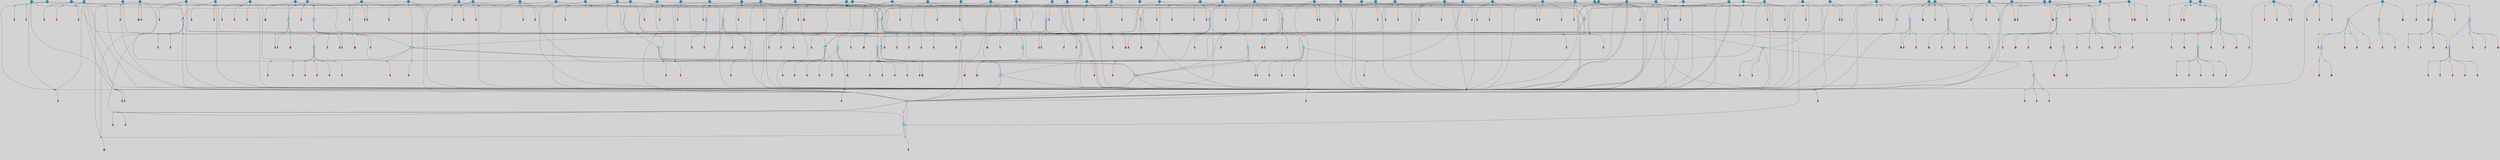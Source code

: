 // File exported with GEGELATI v1.3.1
// On the 2024-04-08 17:42:27
// With the File::TPGGraphDotExporter
digraph{
	graph[pad = "0.212, 0.055" bgcolor = lightgray]
	node[shape=circle style = filled label = ""]
		T4 [fillcolor="#66ddff"]
		T7 [fillcolor="#66ddff"]
		T9 [fillcolor="#66ddff"]
		T11 [fillcolor="#66ddff"]
		T24 [fillcolor="#66ddff"]
		T27 [fillcolor="#66ddff"]
		T54 [fillcolor="#66ddff"]
		T95 [fillcolor="#66ddff"]
		T96 [fillcolor="#66ddff"]
		T111 [fillcolor="#66ddff"]
		T129 [fillcolor="#66ddff"]
		T159 [fillcolor="#66ddff"]
		T195 [fillcolor="#66ddff"]
		T212 [fillcolor="#66ddff"]
		T242 [fillcolor="#66ddff"]
		T318 [fillcolor="#1199bb"]
		T323 [fillcolor="#66ddff"]
		T324 [fillcolor="#66ddff"]
		T325 [fillcolor="#66ddff"]
		T326 [fillcolor="#1199bb"]
		T327 [fillcolor="#66ddff"]
		T328 [fillcolor="#66ddff"]
		T329 [fillcolor="#66ddff"]
		T330 [fillcolor="#1199bb"]
		T404 [fillcolor="#66ddff"]
		T410 [fillcolor="#66ddff"]
		T421 [fillcolor="#1199bb"]
		T434 [fillcolor="#66ddff"]
		T469 [fillcolor="#66ddff"]
		T488 [fillcolor="#66ddff"]
		T505 [fillcolor="#66ddff"]
		T534 [fillcolor="#1199bb"]
		T552 [fillcolor="#66ddff"]
		T589 [fillcolor="#1199bb"]
		T601 [fillcolor="#1199bb"]
		T605 [fillcolor="#66ddff"]
		T650 [fillcolor="#1199bb"]
		T651 [fillcolor="#66ddff"]
		T652 [fillcolor="#66ddff"]
		T653 [fillcolor="#66ddff"]
		T655 [fillcolor="#1199bb"]
		T656 [fillcolor="#1199bb"]
		T658 [fillcolor="#1199bb"]
		T661 [fillcolor="#1199bb"]
		T662 [fillcolor="#1199bb"]
		T664 [fillcolor="#1199bb"]
		T665 [fillcolor="#1199bb"]
		T666 [fillcolor="#1199bb"]
		T672 [fillcolor="#1199bb"]
		T693 [fillcolor="#1199bb"]
		T697 [fillcolor="#1199bb"]
		T701 [fillcolor="#66ddff"]
		T703 [fillcolor="#1199bb"]
		T709 [fillcolor="#1199bb"]
		T713 [fillcolor="#66ddff"]
		T721 [fillcolor="#1199bb"]
		T722 [fillcolor="#1199bb"]
		T724 [fillcolor="#1199bb"]
		T725 [fillcolor="#66ddff"]
		T726 [fillcolor="#66ddff"]
		T727 [fillcolor="#66ddff"]
		T728 [fillcolor="#1199bb"]
		T729 [fillcolor="#66ddff"]
		T730 [fillcolor="#66ddff"]
		T731 [fillcolor="#66ddff"]
		T732 [fillcolor="#1199bb"]
		T733 [fillcolor="#1199bb"]
		T735 [fillcolor="#1199bb"]
		T737 [fillcolor="#1199bb"]
		T738 [fillcolor="#1199bb"]
		T739 [fillcolor="#1199bb"]
		T741 [fillcolor="#1199bb"]
		T742 [fillcolor="#1199bb"]
		T743 [fillcolor="#1199bb"]
		T744 [fillcolor="#1199bb"]
		T745 [fillcolor="#1199bb"]
		T754 [fillcolor="#1199bb"]
		T766 [fillcolor="#1199bb"]
		T785 [fillcolor="#1199bb"]
		T787 [fillcolor="#1199bb"]
		T788 [fillcolor="#1199bb"]
		T789 [fillcolor="#1199bb"]
		T790 [fillcolor="#66ddff"]
		T791 [fillcolor="#66ddff"]
		T792 [fillcolor="#66ddff"]
		T793 [fillcolor="#1199bb"]
		T794 [fillcolor="#66ddff"]
		T795 [fillcolor="#66ddff"]
		T796 [fillcolor="#66ddff"]
		T797 [fillcolor="#1199bb"]
		T798 [fillcolor="#1199bb"]
		T799 [fillcolor="#1199bb"]
		T801 [fillcolor="#1199bb"]
		T802 [fillcolor="#1199bb"]
		T803 [fillcolor="#1199bb"]
		T804 [fillcolor="#1199bb"]
		T322 [fillcolor="#1199bb"]
		T805 [fillcolor="#1199bb"]
		T806 [fillcolor="#1199bb"]
		T807 [fillcolor="#1199bb"]
		T808 [fillcolor="#1199bb"]
		T809 [fillcolor="#1199bb"]
		T811 [fillcolor="#1199bb"]
		T812 [fillcolor="#1199bb"]
		T813 [fillcolor="#1199bb"]
		T814 [fillcolor="#1199bb"]
		T815 [fillcolor="#1199bb"]
		T816 [fillcolor="#1199bb"]
		T817 [fillcolor="#1199bb"]
		T819 [fillcolor="#1199bb"]
		T820 [fillcolor="#1199bb"]
		T823 [fillcolor="#1199bb"]
		T824 [fillcolor="#1199bb"]
		T826 [fillcolor="#1199bb"]
		T827 [fillcolor="#1199bb"]
		T829 [fillcolor="#1199bb"]
		T831 [fillcolor="#1199bb"]
		T833 [fillcolor="#1199bb"]
		T834 [fillcolor="#1199bb"]
		T836 [fillcolor="#1199bb"]
		T837 [fillcolor="#1199bb"]
		T839 [fillcolor="#1199bb"]
		T840 [fillcolor="#1199bb"]
		P10950 [fillcolor="#cccccc" shape=point] //7|
		I10950 [shape=box style=invis label="0|2&2|4#2|6&#92;n5|3&0|6#0|1&#92;n4|7&2|6#0|5&#92;n7|6&0|7#0|5&#92;n10|7&2|2#1|1&#92;n"]
		P10950 -> I10950[style=invis]
		A7941 [fillcolor="#ff3366" shape=box margin=0.03 width=0 height=0 label="4"]
		T4 -> P10950 -> A7941
		P10951 [fillcolor="#cccccc" shape=point] //0|
		I10951 [shape=box style=invis label="2|5&0|1#0|6&#92;n6|1&2|2#2|7&#92;n8|0&0|3#1|4&#92;n4|3&2|5#2|4&#92;n8|1&2|4#0|0&#92;n6|6&0|1#2|6&#92;n11|7&2|4#2|5&#92;n6|2&2|4#0|2&#92;n8|5&2|4#2|4&#92;n2|1&2|1#2|2&#92;n2|7&2|5#2|6&#92;n9|7&0|5#0|4&#92;n1|2&0|5#2|6&#92;n4|2&2|3#2|7&#92;n3|3&2|1#0|2&#92;n"]
		P10951 -> I10951[style=invis]
		A7942 [fillcolor="#ff3366" shape=box margin=0.03 width=0 height=0 label="5"]
		T4 -> P10951 -> A7942
		P10952 [fillcolor="#cccccc" shape=point] //-3|
		I10952 [shape=box style=invis label="1|6&2|7#0|7&#92;n10|2&0|7#1|3&#92;n9|6&2|7#2|2&#92;n5|3&0|7#0|7&#92;n1|6&2|3#0|0&#92;n2|3&2|3#2|2&#92;n5|1&2|6#0|6&#92;n"]
		P10952 -> I10952[style=invis]
		A7943 [fillcolor="#ff3366" shape=box margin=0.03 width=0 height=0 label="7"]
		T7 -> P10952 -> A7943
		P10953 [fillcolor="#cccccc" shape=point] //5|
		I10953 [shape=box style=invis label="0|5&2|3#0|1&#92;n0|6&2|1#2|4&#92;n6|2&2|6#0|7&#92;n7|4&0|3#0|1&#92;n5|4&0|7#1|6&#92;n9|1&0|5#2|2&#92;n6|3&2|3#1|7&#92;n11|7&2|4#1|6&#92;n2|5&0|1#0|0&#92;n4|7&0|0#0|2&#92;n6|2&0|6#0|0&#92;n2|1&2|6#2|4&#92;n10|0&2|0#1|0&#92;n6|6&2|4#0|6&#92;n"]
		P10953 -> I10953[style=invis]
		A7944 [fillcolor="#ff3366" shape=box margin=0.03 width=0 height=0 label="8"]
		T7 -> P10953 -> A7944
		P10954 [fillcolor="#cccccc" shape=point] //-6|
		I10954 [shape=box style=invis label="11|1&0|7#2|0&#92;n10|4&0|1#1|0&#92;n4|3&2|4#2|1&#92;n0|5&2|0#0|0&#92;n6|1&0|0#0|3&#92;n8|2&2|0#0|4&#92;n11|4&2|0#1|6&#92;n7|0&2|6#2|3&#92;n5|3&2|6#2|0&#92;n2|0&2|0#0|4&#92;n"]
		P10954 -> I10954[style=invis]
		A7945 [fillcolor="#ff3366" shape=box margin=0.03 width=0 height=0 label="9"]
		T9 -> P10954 -> A7945
		P10955 [fillcolor="#cccccc" shape=point] //2|
		I10955 [shape=box style=invis label="6|3&2|7#1|4&#92;n8|6&0|0#2|5&#92;n2|1&0|2#0|3&#92;n8|7&0|6#0|4&#92;n2|1&2|0#0|1&#92;n0|0&2|2#2|3&#92;n6|6&0|7#2|1&#92;n6|1&0|7#2|6&#92;n5|4&2|7#0|4&#92;n0|3&0|4#2|0&#92;n11|0&2|0#2|5&#92;n4|5&2|5#2|4&#92;n5|7&0|6#0|4&#92;n9|7&2|5#0|3&#92;n5|4&2|1#0|3&#92;n5|3&0|1#1|7&#92;n0|4&0|3#2|5&#92;n"]
		P10955 -> I10955[style=invis]
		A7946 [fillcolor="#ff3366" shape=box margin=0.03 width=0 height=0 label="10"]
		T9 -> P10955 -> A7946
		P10956 [fillcolor="#cccccc" shape=point] //6|
		I10956 [shape=box style=invis label="3|0&2|7#2|2&#92;n3|2&0|4#2|5&#92;n5|1&0|2#1|0&#92;n8|7&0|1#2|0&#92;n8|5&0|3#0|6&#92;n0|2&0|2#2|3&#92;n1|5&2|5#0|5&#92;n5|6&0|6#0|7&#92;n6|7&0|0#2|6&#92;n1|2&2|3#0|0&#92;n7|7&2|3#0|4&#92;n0|7&2|7#0|6&#92;n1|0&2|2#2|7&#92;n4|4&0|1#0|0&#92;n"]
		P10956 -> I10956[style=invis]
		A7947 [fillcolor="#ff3366" shape=box margin=0.03 width=0 height=0 label="11"]
		T11 -> P10956 -> A7947
		P10957 [fillcolor="#cccccc" shape=point] //-4|
		I10957 [shape=box style=invis label="4|1&0|4#2|6&#92;n1|2&2|2#2|0&#92;n1|2&2|0#0|6&#92;n8|4&2|3#2|5&#92;n5|5&2|1#1|0&#92;n"]
		P10957 -> I10957[style=invis]
		A7948 [fillcolor="#ff3366" shape=box margin=0.03 width=0 height=0 label="12"]
		T11 -> P10957 -> A7948
		P10958 [fillcolor="#cccccc" shape=point] //-3|
		I10958 [shape=box style=invis label="8|1&2|3#0|5&#92;n0|6&0|5#0|5&#92;n3|7&2|1#0|6&#92;n3|5&0|1#0|0&#92;n9|5&2|0#0|4&#92;n3|5&0|2#0|3&#92;n10|6&2|4#1|0&#92;n9|4&2|7#2|6&#92;n1|7&2|5#2|2&#92;n"]
		P10958 -> I10958[style=invis]
		A7949 [fillcolor="#ff3366" shape=box margin=0.03 width=0 height=0 label="5"]
		T4 -> P10958 -> A7949
		P10959 [fillcolor="#cccccc" shape=point] //1|
		I10959 [shape=box style=invis label="5|1&0|6#2|7&#92;n2|4&0|4#2|2&#92;n0|6&0|5#0|4&#92;n10|6&2|5#1|6&#92;n9|3&0|1#1|7&#92;n10|3&2|2#1|0&#92;n5|0&0|0#2|1&#92;n11|3&2|3#1|5&#92;n10|3&0|1#1|0&#92;n2|4&0|1#0|1&#92;n0|2&0|3#2|4&#92;n9|2&2|1#2|5&#92;n11|7&2|6#2|6&#92;n"]
		P10959 -> I10959[style=invis]
		T24 -> P10959 -> T7
		P10960 [fillcolor="#cccccc" shape=point] //5|
		I10960 [shape=box style=invis label="3|0&2|0#0|1&#92;n3|0&0|7#0|1&#92;n5|3&0|2#2|6&#92;n4|4&2|4#2|6&#92;n11|2&0|7#1|6&#92;n2|7&2|2#2|5&#92;n9|3&2|6#2|7&#92;n7|7&0|0#0|4&#92;n6|1&2|4#2|3&#92;n5|4&2|0#1|6&#92;n1|3&0|7#0|4&#92;n"]
		P10960 -> I10960[style=invis]
		A7950 [fillcolor="#ff3366" shape=box margin=0.03 width=0 height=0 label="7"]
		T24 -> P10960 -> A7950
		P10961 [fillcolor="#cccccc" shape=point] //-2|
		I10961 [shape=box style=invis label="4|1&0|4#0|3&#92;n4|2&0|5#2|0&#92;n5|5&2|6#0|5&#92;n1|4&0|1#0|2&#92;n6|3&2|7#1|5&#92;n0|4&2|0#0|3&#92;n8|5&2|5#1|2&#92;n10|7&2|7#1|1&#92;n3|4&0|0#2|1&#92;n3|6&2|5#2|5&#92;n8|3&0|1#0|7&#92;n10|0&2|7#1|3&#92;n4|1&2|4#0|1&#92;n9|3&2|0#0|4&#92;n3|6&2|0#0|4&#92;n1|2&0|6#2|1&#92;n4|0&2|1#2|2&#92;n"]
		P10961 -> I10961[style=invis]
		A7951 [fillcolor="#ff3366" shape=box margin=0.03 width=0 height=0 label="14"]
		T24 -> P10961 -> A7951
		P10962 [fillcolor="#cccccc" shape=point] //2|
		I10962 [shape=box style=invis label="9|1&2|3#0|1&#92;n5|2&2|0#2|4&#92;n3|6&2|5#2|7&#92;n7|0&2|5#0|4&#92;n1|2&0|3#0|5&#92;n7|3&2|7#0|0&#92;n"]
		P10962 -> I10962[style=invis]
		A7952 [fillcolor="#ff3366" shape=box margin=0.03 width=0 height=0 label="2"]
		T27 -> P10962 -> A7952
		P10963 [fillcolor="#cccccc" shape=point] //-6|
		I10963 [shape=box style=invis label="7|5&0|4#0|4&#92;n11|0&2|5#2|1&#92;n"]
		P10963 -> I10963[style=invis]
		A7953 [fillcolor="#ff3366" shape=box margin=0.03 width=0 height=0 label="3"]
		T27 -> P10963 -> A7953
		P10964 [fillcolor="#cccccc" shape=point] //3|
		I10964 [shape=box style=invis label="7|6&2|4#0|2&#92;n10|3&2|7#1|4&#92;n11|6&0|4#0|1&#92;n7|1&0|0#2|6&#92;n7|6&0|3#2|6&#92;n4|0&2|6#0|1&#92;n4|4&2|5#0|2&#92;n4|6&0|4#2|7&#92;n10|0&2|3#1|5&#92;n2|6&0|5#0|2&#92;n1|0&2|3#0|7&#92;n1|6&2|0#0|5&#92;n6|2&0|1#0|7&#92;n9|2&0|3#2|7&#92;n5|3&0|6#0|6&#92;n1|7&2|5#2|3&#92;n8|1&2|7#0|6&#92;n1|0&2|5#2|1&#92;n7|1&2|2#2|5&#92;n7|4&2|6#0|3&#92;n"]
		P10964 -> I10964[style=invis]
		A7954 [fillcolor="#ff3366" shape=box margin=0.03 width=0 height=0 label="4"]
		T27 -> P10964 -> A7954
		T27 -> P10951
		P10965 [fillcolor="#cccccc" shape=point] //0|
		I10965 [shape=box style=invis label="4|0&0|3#2|7&#92;n10|2&0|3#1|7&#92;n3|5&0|2#0|3&#92;n4|5&0|0#2|1&#92;n10|7&2|0#1|2&#92;n5|3&2|3#1|6&#92;n9|5&2|0#0|4&#92;n5|4&2|7#0|2&#92;n10|3&2|7#1|4&#92;n7|2&0|1#2|6&#92;n8|6&0|5#0|5&#92;n8|7&2|3#0|5&#92;n2|6&2|4#0|0&#92;n"]
		P10965 -> I10965[style=invis]
		A7955 [fillcolor="#ff3366" shape=box margin=0.03 width=0 height=0 label="5"]
		T27 -> P10965 -> A7955
		P10966 [fillcolor="#cccccc" shape=point] //8|
		I10966 [shape=box style=invis label="9|0&0|1#2|0&#92;n10|1&2|5#1|4&#92;n8|2&2|6#0|4&#92;n2|4&2|5#2|3&#92;n4|2&2|2#0|2&#92;n7|5&0|2#0|0&#92;n8|2&2|1#1|3&#92;n8|7&0|7#2|1&#92;n1|1&0|0#0|7&#92;n5|6&2|5#1|0&#92;n6|6&2|5#0|0&#92;n11|4&0|3#2|6&#92;n4|2&2|4#0|7&#92;n5|6&0|1#2|0&#92;n11|3&0|2#0|7&#92;n"]
		P10966 -> I10966[style=invis]
		A7956 [fillcolor="#ff3366" shape=box margin=0.03 width=0 height=0 label="6"]
		T54 -> P10966 -> A7956
		T54 -> P10960
		P10967 [fillcolor="#cccccc" shape=point] //-10|
		I10967 [shape=box style=invis label="3|6&0|0#0|4&#92;n4|1&2|4#0|1&#92;n5|1&0|1#0|4&#92;n5|5&2|6#0|5&#92;n6|5&0|6#0|3&#92;n11|1&2|0#0|1&#92;n0|7&2|0#0|3&#92;n1|2&0|6#0|1&#92;n8|0&0|4#2|0&#92;n0|4&0|7#2|7&#92;n7|0&2|7#1|3&#92;n3|1&0|5#2|5&#92;n5|1&0|4#0|3&#92;n2|2&0|2#0|0&#92;n8|3&0|1#0|7&#92;n3|0&0|3#0|5&#92;n7|2&0|5#2|0&#92;n6|3&2|7#1|5&#92;n4|7&2|7#2|1&#92;n"]
		P10967 -> I10967[style=invis]
		A7957 [fillcolor="#ff3366" shape=box margin=0.03 width=0 height=0 label="14"]
		T54 -> P10967 -> A7957
		T54 -> P10953
		P10968 [fillcolor="#cccccc" shape=point] //4|
		I10968 [shape=box style=invis label="4|3&0|6#0|3&#92;n5|7&2|3#2|2&#92;n5|6&0|7#1|2&#92;n1|4&2|6#0|3&#92;n8|4&2|1#2|5&#92;n9|5&2|4#1|4&#92;n2|4&0|5#0|7&#92;n10|0&0|6#1|3&#92;n3|0&0|6#0|2&#92;n2|7&2|7#2|6&#92;n5|2&0|5#1|5&#92;n10|4&2|5#1|7&#92;n4|0&0|4#2|4&#92;n11|1&0|4#2|6&#92;n10|6&2|0#1|4&#92;n9|7&0|3#1|4&#92;n4|5&2|7#0|6&#92;n11|5&2|6#2|3&#92;n0|3&0|5#0|1&#92;n"]
		P10968 -> I10968[style=invis]
		A7958 [fillcolor="#ff3366" shape=box margin=0.03 width=0 height=0 label="13"]
		T95 -> P10968 -> A7958
		P10969 [fillcolor="#cccccc" shape=point] //8|
		I10969 [shape=box style=invis label="9|7&0|5#2|5&#92;n3|3&2|3#0|2&#92;n9|5&2|2#1|0&#92;n2|3&0|6#0|3&#92;n4|4&2|5#2|7&#92;n11|3&2|0#1|5&#92;n6|6&2|1#2|2&#92;n4|6&0|1#2|2&#92;n2|5&2|7#2|2&#92;n7|7&2|2#2|3&#92;n6|5&0|3#2|6&#92;n6|7&0|6#0|2&#92;n"]
		P10969 -> I10969[style=invis]
		A7959 [fillcolor="#ff3366" shape=box margin=0.03 width=0 height=0 label="14"]
		T95 -> P10969 -> A7959
		P10970 [fillcolor="#cccccc" shape=point] //2|
		I10970 [shape=box style=invis label="4|1&0|4#2|6&#92;n5|5&2|1#1|0&#92;n1|0&2|0#0|6&#92;n8|4&2|3#2|5&#92;n"]
		P10970 -> I10970[style=invis]
		T95 -> P10970 -> T11
		P10971 [fillcolor="#cccccc" shape=point] //-9|
		I10971 [shape=box style=invis label="2|0&2|0#2|1&#92;n4|4&2|4#2|6&#92;n9|1&0|3#1|7&#92;n5|3&0|2#2|6&#92;n2|7&2|2#2|5&#92;n5|4&2|0#1|6&#92;n3|0&0|7#0|1&#92;n1|3&0|7#0|4&#92;n11|6&2|2#0|7&#92;n7|7&0|0#0|4&#92;n11|0&0|7#1|6&#92;n9|3&2|6#2|7&#92;n"]
		P10971 -> I10971[style=invis]
		A7960 [fillcolor="#ff3366" shape=box margin=0.03 width=0 height=0 label="7"]
		T95 -> P10971 -> A7960
		P10972 [fillcolor="#cccccc" shape=point] //-8|
		I10972 [shape=box style=invis label="7|5&0|4#2|4&#92;n"]
		P10972 -> I10972[style=invis]
		A7961 [fillcolor="#ff3366" shape=box margin=0.03 width=0 height=0 label="3"]
		T95 -> P10972 -> A7961
		P10973 [fillcolor="#cccccc" shape=point] //6|
		I10973 [shape=box style=invis label="0|5&2|3#0|1&#92;n0|6&2|1#2|4&#92;n9|1&0|5#2|2&#92;n7|4&0|3#0|1&#92;n5|4&0|7#1|6&#92;n2|5&0|1#0|0&#92;n6|3&2|3#1|7&#92;n11|7&2|4#1|6&#92;n6|2&2|6#0|1&#92;n4|7&0|0#0|2&#92;n6|2&0|6#0|0&#92;n9|1&2|6#2|4&#92;n10|0&2|0#1|0&#92;n6|6&2|4#0|6&#92;n"]
		P10973 -> I10973[style=invis]
		A7962 [fillcolor="#ff3366" shape=box margin=0.03 width=0 height=0 label="8"]
		T96 -> P10973 -> A7962
		P10974 [fillcolor="#cccccc" shape=point] //5|
		I10974 [shape=box style=invis label="10|4&0|1#1|0&#92;n4|3&2|4#2|1&#92;n2|0&2|0#0|4&#92;n6|1&0|0#0|3&#92;n8|2&2|0#0|4&#92;n0|0&0|0#0|0&#92;n11|4&2|0#1|6&#92;n7|0&2|6#2|3&#92;n5|3&2|6#2|0&#92;n0|0&2|0#0|0&#92;n"]
		P10974 -> I10974[style=invis]
		A7963 [fillcolor="#ff3366" shape=box margin=0.03 width=0 height=0 label="9"]
		T96 -> P10974 -> A7963
		P10975 [fillcolor="#cccccc" shape=point] //6|
		I10975 [shape=box style=invis label="6|1&2|6#1|7&#92;n10|7&2|0#1|5&#92;n9|4&0|1#2|2&#92;n8|6&0|0#1|0&#92;n"]
		P10975 -> I10975[style=invis]
		A7964 [fillcolor="#ff3366" shape=box margin=0.03 width=0 height=0 label="3"]
		T96 -> P10975 -> A7964
		P10976 [fillcolor="#cccccc" shape=point] //1|
		I10976 [shape=box style=invis label="5|4&0|7#1|6&#92;n0|6&2|1#2|4&#92;n7|4&0|3#0|1&#92;n0|5&2|3#0|1&#92;n9|1&0|5#2|2&#92;n6|3&2|3#1|7&#92;n11|7&2|4#1|6&#92;n2|5&0|1#0|0&#92;n7|5&2|3#1|1&#92;n4|7&0|0#0|2&#92;n6|2&0|6#0|0&#92;n2|1&2|6#2|4&#92;n10|0&2|7#1|0&#92;n6|6&2|4#0|6&#92;n"]
		P10976 -> I10976[style=invis]
		A7965 [fillcolor="#ff3366" shape=box margin=0.03 width=0 height=0 label="8"]
		T96 -> P10976 -> A7965
		T96 -> P10958
		P10977 [fillcolor="#cccccc" shape=point] //-5|
		I10977 [shape=box style=invis label="0|0&2|3#0|2&#92;n10|5&0|6#1|3&#92;n7|3&0|6#2|3&#92;n3|4&0|6#0|6&#92;n10|5&0|2#1|1&#92;n5|0&0|1#0|3&#92;n6|6&2|5#1|5&#92;n7|4&0|2#1|7&#92;n5|7&0|1#2|5&#92;n1|5&0|0#0|3&#92;n7|5&2|1#2|6&#92;n9|0&0|2#0|0&#92;n4|0&2|4#0|0&#92;n4|6&0|0#2|3&#92;n3|1&0|6#2|5&#92;n7|7&2|1#2|3&#92;n9|4&2|2#0|6&#92;n"]
		P10977 -> I10977[style=invis]
		T111 -> P10977 -> T9
		P10978 [fillcolor="#cccccc" shape=point] //7|
		I10978 [shape=box style=invis label="7|4&2|1#2|0&#92;n4|1&2|4#2|3&#92;n5|0&2|0#2|2&#92;n6|1&2|4#2|6&#92;n"]
		P10978 -> I10978[style=invis]
		A7966 [fillcolor="#ff3366" shape=box margin=0.03 width=0 height=0 label="9"]
		T111 -> P10978 -> A7966
		P10979 [fillcolor="#cccccc" shape=point] //2|
		I10979 [shape=box style=invis label="3|0&2|0#0|1&#92;n11|2&0|7#1|6&#92;n8|7&2|4#0|5&#92;n5|3&0|2#2|6&#92;n4|4&2|4#2|6&#92;n3|0&0|7#0|1&#92;n2|7&2|2#2|5&#92;n9|3&2|6#2|7&#92;n7|7&0|0#0|4&#92;n6|1&2|4#1|3&#92;n5|4&2|0#1|6&#92;n1|3&0|7#0|4&#92;n"]
		P10979 -> I10979[style=invis]
		A7967 [fillcolor="#ff3366" shape=box margin=0.03 width=0 height=0 label="7"]
		T111 -> P10979 -> A7967
		T111 -> P10954
		T129 -> P10966
		T129 -> P10960
		P10980 [fillcolor="#cccccc" shape=point] //10|
		I10980 [shape=box style=invis label="4|5&2|7#2|1&#92;n1|7&2|3#0|6&#92;n3|5&2|2#0|3&#92;n10|3&0|7#1|4&#92;n7|1&0|4#2|6&#92;n10|2&0|3#1|7&#92;n9|5&2|0#0|4&#92;n4|0&0|3#2|7&#92;n11|4&2|6#1|2&#92;n5|4&2|7#0|2&#92;n2|6&2|4#0|0&#92;n6|5&0|7#2|1&#92;n5|3&2|3#1|6&#92;n10|7&2|0#1|2&#92;n"]
		P10980 -> I10980[style=invis]
		A7968 [fillcolor="#ff3366" shape=box margin=0.03 width=0 height=0 label="5"]
		T129 -> P10980 -> A7968
		P10981 [fillcolor="#cccccc" shape=point] //5|
		I10981 [shape=box style=invis label="9|4&2|3#1|3&#92;n0|4&2|4#0|5&#92;n6|1&2|6#2|5&#92;n4|0&0|5#2|0&#92;n"]
		P10981 -> I10981[style=invis]
		A7969 [fillcolor="#ff3366" shape=box margin=0.03 width=0 height=0 label="7"]
		T129 -> P10981 -> A7969
		P10982 [fillcolor="#cccccc" shape=point] //6|
		I10982 [shape=box style=invis label="9|4&2|7#0|6&#92;n8|4&0|1#1|0&#92;n1|3&0|0#2|1&#92;n2|4&0|6#2|2&#92;n5|1&2|5#0|7&#92;n3|0&0|3#2|6&#92;n2|2&2|6#0|2&#92;n8|4&0|4#2|2&#92;n5|1&2|4#0|3&#92;n9|4&0|6#0|6&#92;n5|0&2|2#1|5&#92;n11|7&0|0#1|1&#92;n0|4&0|3#0|3&#92;n7|7&2|4#2|5&#92;n1|5&0|1#2|1&#92;n"]
		P10982 -> I10982[style=invis]
		A7970 [fillcolor="#ff3366" shape=box margin=0.03 width=0 height=0 label="1"]
		T129 -> P10982 -> A7970
		P10983 [fillcolor="#cccccc" shape=point] //7|
		I10983 [shape=box style=invis label="7|0&2|1#2|0&#92;n9|7&2|1#1|7&#92;n8|2&0|1#1|0&#92;n6|6&0|2#1|1&#92;n2|2&0|5#0|0&#92;n5|7&0|0#2|1&#92;n5|1&2|5#1|5&#92;n4|7&2|4#2|3&#92;n10|5&2|2#1|5&#92;n1|3&2|2#2|0&#92;n10|2&2|6#1|5&#92;n"]
		P10983 -> I10983[style=invis]
		A7971 [fillcolor="#ff3366" shape=box margin=0.03 width=0 height=0 label="1"]
		T159 -> P10983 -> A7971
		P10984 [fillcolor="#cccccc" shape=point] //7|
		I10984 [shape=box style=invis label="7|4&2|7#0|4&#92;n4|6&0|1#2|5&#92;n2|1&2|3#0|0&#92;n4|3&2|0#0|1&#92;n0|0&2|7#2|7&#92;n7|7&0|5#2|3&#92;n5|0&2|1#2|2&#92;n10|0&0|4#1|2&#92;n4|4&0|7#0|0&#92;n6|7&0|2#0|1&#92;n1|4&2|5#0|4&#92;n"]
		P10984 -> I10984[style=invis]
		A7972 [fillcolor="#ff3366" shape=box margin=0.03 width=0 height=0 label="0"]
		T159 -> P10984 -> A7972
		P10985 [fillcolor="#cccccc" shape=point] //5|
		I10985 [shape=box style=invis label="0|5&2|3#0|1&#92;n0|6&2|1#2|4&#92;n6|2&2|6#0|7&#92;n9|0&2|7#1|1&#92;n7|4&0|3#0|1&#92;n11|7&2|4#1|6&#92;n9|1&0|5#2|2&#92;n5|4&0|7#1|6&#92;n2|5&0|1#0|0&#92;n4|7&0|0#0|2&#92;n6|2&0|6#0|0&#92;n2|1&2|6#2|4&#92;n10|0&0|0#1|0&#92;n6|6&2|4#0|6&#92;n"]
		P10985 -> I10985[style=invis]
		T159 -> P10985 -> T129
		P10986 [fillcolor="#cccccc" shape=point] //5|
		I10986 [shape=box style=invis label="3|0&2|0#2|1&#92;n3|0&0|7#0|1&#92;n5|3&0|2#2|6&#92;n4|4&2|4#2|6&#92;n5|4&2|0#1|6&#92;n2|7&2|2#2|5&#92;n1|3&0|7#0|4&#92;n11|6&2|2#0|7&#92;n7|7&0|0#0|4&#92;n6|1&2|4#2|3&#92;n11|0&0|7#1|6&#92;n9|3&2|6#2|7&#92;n"]
		P10986 -> I10986[style=invis]
		A7973 [fillcolor="#ff3366" shape=box margin=0.03 width=0 height=0 label="7"]
		T195 -> P10986 -> A7973
		P10987 [fillcolor="#cccccc" shape=point] //4|
		I10987 [shape=box style=invis label="7|1&0|6#0|1&#92;n6|7&2|7#1|7&#92;n10|1&2|1#1|1&#92;n9|6&2|2#1|4&#92;n4|7&0|4#2|2&#92;n9|6&0|5#1|1&#92;n10|0&2|6#1|6&#92;n5|1&0|1#2|3&#92;n10|1&0|5#1|0&#92;n3|4&2|3#0|0&#92;n8|2&0|5#2|4&#92;n1|6&2|0#0|0&#92;n2|3&0|1#2|6&#92;n5|2&2|2#1|6&#92;n2|2&0|1#2|1&#92;n3|1&2|7#0|3&#92;n6|7&2|3#0|4&#92;n"]
		P10987 -> I10987[style=invis]
		A7974 [fillcolor="#ff3366" shape=box margin=0.03 width=0 height=0 label="10"]
		T195 -> P10987 -> A7974
		P10988 [fillcolor="#cccccc" shape=point] //-4|
		I10988 [shape=box style=invis label="0|4&0|0#2|7&#92;n8|5&2|4#2|4&#92;n4|3&2|5#2|4&#92;n11|7&2|2#2|5&#92;n6|5&2|2#2|7&#92;n3|2&0|7#0|7&#92;n3|3&2|1#0|3&#92;n2|6&0|3#2|5&#92;n0|1&2|6#2|2&#92;n8|2&0|0#1|6&#92;n0|7&0|5#0|4&#92;n9|5&0|3#2|7&#92;n2|7&2|5#2|6&#92;n9|0&2|0#0|1&#92;n1|2&2|4#0|2&#92;n"]
		P10988 -> I10988[style=invis]
		T195 -> P10988 -> T27
		T195 -> P10984
		P10989 [fillcolor="#cccccc" shape=point] //6|
		I10989 [shape=box style=invis label="9|4&2|7#0|6&#92;n8|4&0|1#1|0&#92;n1|3&0|0#2|1&#92;n2|4&0|6#2|2&#92;n5|1&2|5#0|7&#92;n3|0&0|3#2|6&#92;n2|2&2|6#0|2&#92;n8|4&0|4#2|2&#92;n5|1&2|4#0|3&#92;n9|4&0|6#0|6&#92;n5|0&2|2#1|5&#92;n11|7&0|0#1|1&#92;n0|4&0|3#0|3&#92;n7|7&2|4#2|5&#92;n1|5&0|1#2|1&#92;n"]
		P10989 -> I10989[style=invis]
		A7975 [fillcolor="#ff3366" shape=box margin=0.03 width=0 height=0 label="1"]
		T212 -> P10989 -> A7975
		P10990 [fillcolor="#cccccc" shape=point] //5|
		I10990 [shape=box style=invis label="9|4&2|3#1|3&#92;n0|4&2|4#0|5&#92;n6|1&2|6#2|5&#92;n4|0&0|5#2|0&#92;n"]
		P10990 -> I10990[style=invis]
		A7976 [fillcolor="#ff3366" shape=box margin=0.03 width=0 height=0 label="7"]
		T212 -> P10990 -> A7976
		P10991 [fillcolor="#cccccc" shape=point] //5|
		I10991 [shape=box style=invis label="3|0&2|0#0|1&#92;n3|0&0|7#0|1&#92;n5|3&0|2#2|6&#92;n4|4&2|4#2|6&#92;n11|2&0|7#1|6&#92;n2|7&2|2#2|5&#92;n9|3&2|6#2|7&#92;n7|7&0|0#0|4&#92;n6|1&2|4#2|3&#92;n5|4&2|0#1|6&#92;n1|3&0|7#0|4&#92;n"]
		P10991 -> I10991[style=invis]
		A7977 [fillcolor="#ff3366" shape=box margin=0.03 width=0 height=0 label="7"]
		T212 -> P10991 -> A7977
		P10992 [fillcolor="#cccccc" shape=point] //8|
		I10992 [shape=box style=invis label="9|0&0|1#2|0&#92;n10|1&2|5#1|4&#92;n8|2&2|6#0|4&#92;n2|4&2|5#2|3&#92;n4|2&2|2#0|2&#92;n7|5&0|2#0|0&#92;n8|2&2|1#1|3&#92;n8|7&0|7#2|1&#92;n1|1&0|0#0|7&#92;n5|6&2|5#1|0&#92;n6|6&2|5#0|0&#92;n11|4&0|3#2|6&#92;n4|2&2|4#0|7&#92;n5|6&0|1#2|0&#92;n11|3&0|2#0|7&#92;n"]
		P10992 -> I10992[style=invis]
		A7978 [fillcolor="#ff3366" shape=box margin=0.03 width=0 height=0 label="6"]
		T212 -> P10992 -> A7978
		P10993 [fillcolor="#cccccc" shape=point] //10|
		I10993 [shape=box style=invis label="4|5&2|7#2|1&#92;n1|7&2|3#0|6&#92;n3|5&2|2#0|3&#92;n10|3&0|7#1|4&#92;n7|1&0|4#2|6&#92;n10|2&0|3#1|7&#92;n9|5&2|0#0|4&#92;n4|0&0|3#2|7&#92;n11|4&2|6#1|2&#92;n5|4&2|7#0|2&#92;n2|6&2|4#0|0&#92;n6|5&0|7#2|1&#92;n5|3&2|3#1|6&#92;n10|7&2|0#1|2&#92;n"]
		P10993 -> I10993[style=invis]
		A7979 [fillcolor="#ff3366" shape=box margin=0.03 width=0 height=0 label="5"]
		T212 -> P10993 -> A7979
		P10994 [fillcolor="#cccccc" shape=point] //5|
		I10994 [shape=box style=invis label="1|6&2|7#0|7&#92;n9|2&2|7#2|2&#92;n10|2&0|7#1|3&#92;n5|3&0|7#0|7&#92;n7|0&2|7#2|2&#92;n1|6&2|3#0|0&#92;n2|3&2|3#2|2&#92;n"]
		P10994 -> I10994[style=invis]
		A7980 [fillcolor="#ff3366" shape=box margin=0.03 width=0 height=0 label="7"]
		T242 -> P10994 -> A7980
		P10995 [fillcolor="#cccccc" shape=point] //-8|
		I10995 [shape=box style=invis label="7|5&0|2#2|1&#92;n1|0&2|6#0|0&#92;n7|1&2|6#1|1&#92;n8|7&0|3#1|6&#92;n3|7&2|3#2|4&#92;n"]
		P10995 -> I10995[style=invis]
		A7981 [fillcolor="#ff3366" shape=box margin=0.03 width=0 height=0 label="2"]
		T242 -> P10995 -> A7981
		P10996 [fillcolor="#cccccc" shape=point] //-3|
		I10996 [shape=box style=invis label="1|1&2|1#0|1&#92;n1|4&0|0#2|4&#92;n11|0&2|3#0|2&#92;n11|6&0|4#0|1&#92;n5|2&0|6#1|5&#92;n3|7&2|6#2|7&#92;n7|7&0|1#2|1&#92;n9|5&2|2#2|0&#92;n6|5&2|6#1|4&#92;n0|7&0|5#2|4&#92;n8|1&0|0#2|3&#92;n0|5&0|3#0|5&#92;n2|0&2|4#0|5&#92;n7|5&2|7#1|3&#92;n8|3&0|0#1|2&#92;n"]
		P10996 -> I10996[style=invis]
		A7982 [fillcolor="#ff3366" shape=box margin=0.03 width=0 height=0 label="1"]
		T242 -> P10996 -> A7982
		P10997 [fillcolor="#cccccc" shape=point] //5|
		I10997 [shape=box style=invis label="11|7&2|0#1|7&#92;n1|5&2|4#2|4&#92;n4|3&0|1#0|5&#92;n1|6&0|0#0|4&#92;n8|6&2|4#0|0&#92;n4|0&2|0#0|5&#92;n10|4&2|0#1|0&#92;n4|4&0|5#0|1&#92;n0|7&2|1#0|5&#92;n0|6&2|3#2|0&#92;n9|6&2|5#1|3&#92;n"]
		P10997 -> I10997[style=invis]
		T318 -> P10997 -> T195
		P10998 [fillcolor="#cccccc" shape=point] //-9|
		I10998 [shape=box style=invis label="4|7&2|6#0|5&#92;n11|3&0|2#2|6&#92;n10|2&2|4#1|6&#92;n3|0&2|6#2|7&#92;n4|3&0|5#0|7&#92;n2|3&0|7#0|7&#92;n10|6&0|7#1|5&#92;n10|1&2|2#1|1&#92;n1|7&0|3#2|6&#92;n"]
		P10998 -> I10998[style=invis]
		A7983 [fillcolor="#ff3366" shape=box margin=0.03 width=0 height=0 label="4"]
		T318 -> P10998 -> A7983
		P10999 [fillcolor="#cccccc" shape=point] //7|
		I10999 [shape=box style=invis label="7|2&0|4#1|3&#92;n7|7&0|0#0|4&#92;n4|4&2|4#2|6&#92;n2|3&2|2#2|5&#92;n8|0&0|2#2|1&#92;n9|3&2|6#2|7&#92;n6|4&2|4#2|3&#92;n3|3&2|0#0|1&#92;n6|4&2|0#1|6&#92;n5|3&0|7#0|4&#92;n"]
		P10999 -> I10999[style=invis]
		A7984 [fillcolor="#ff3366" shape=box margin=0.03 width=0 height=0 label="7"]
		T318 -> P10999 -> A7984
		P11000 [fillcolor="#cccccc" shape=point] //-6|
		I11000 [shape=box style=invis label="9|0&2|0#0|1&#92;n3|2&0|2#0|3&#92;n5|4&0|5#1|7&#92;n2|1&0|4#0|3&#92;n9|2&2|0#2|4&#92;n7|6&0|4#0|2&#92;n2|3&0|6#2|6&#92;n1|2&0|3#2|0&#92;n"]
		P11000 -> I11000[style=invis]
		T318 -> P11000 -> T54
		P11001 [fillcolor="#cccccc" shape=point] //-2|
		I11001 [shape=box style=invis label="1|3&0|2#0|7&#92;n6|1&0|7#0|0&#92;n6|1&2|4#1|7&#92;n3|0&2|3#0|3&#92;n0|2&0|7#2|6&#92;n"]
		P11001 -> I11001[style=invis]
		T318 -> P11001 -> T195
		P11002 [fillcolor="#cccccc" shape=point] //-9|
		I11002 [shape=box style=invis label="2|0&2|0#2|1&#92;n4|4&2|4#2|6&#92;n9|1&0|3#1|7&#92;n5|3&0|2#2|6&#92;n2|7&2|2#2|5&#92;n5|4&2|0#1|6&#92;n3|0&0|7#0|1&#92;n1|3&0|7#0|4&#92;n11|6&2|2#0|7&#92;n7|7&0|0#0|4&#92;n11|0&0|7#1|6&#92;n9|3&2|6#2|7&#92;n"]
		P11002 -> I11002[style=invis]
		A7985 [fillcolor="#ff3366" shape=box margin=0.03 width=0 height=0 label="7"]
		T323 -> P11002 -> A7985
		P11003 [fillcolor="#cccccc" shape=point] //-4|
		I11003 [shape=box style=invis label="4|1&0|4#2|6&#92;n1|2&2|2#2|0&#92;n1|2&2|0#0|6&#92;n8|4&2|3#2|5&#92;n5|5&2|1#1|0&#92;n"]
		P11003 -> I11003[style=invis]
		A7986 [fillcolor="#ff3366" shape=box margin=0.03 width=0 height=0 label="12"]
		T324 -> P11003 -> A7986
		P11004 [fillcolor="#cccccc" shape=point] //8|
		I11004 [shape=box style=invis label="9|7&0|5#2|5&#92;n3|3&2|3#0|2&#92;n9|5&2|2#1|0&#92;n2|3&0|6#0|3&#92;n4|4&2|5#2|7&#92;n11|3&2|0#1|5&#92;n6|6&2|1#2|2&#92;n4|6&0|1#2|2&#92;n2|5&2|7#2|2&#92;n7|7&2|2#2|3&#92;n6|5&0|3#2|6&#92;n6|7&0|6#0|2&#92;n"]
		P11004 -> I11004[style=invis]
		A7987 [fillcolor="#ff3366" shape=box margin=0.03 width=0 height=0 label="14"]
		T323 -> P11004 -> A7987
		P11005 [fillcolor="#cccccc" shape=point] //-8|
		I11005 [shape=box style=invis label="7|5&0|4#2|4&#92;n"]
		P11005 -> I11005[style=invis]
		A7988 [fillcolor="#ff3366" shape=box margin=0.03 width=0 height=0 label="3"]
		T323 -> P11005 -> A7988
		P11006 [fillcolor="#cccccc" shape=point] //4|
		I11006 [shape=box style=invis label="4|3&0|6#0|3&#92;n5|7&2|3#2|2&#92;n5|6&0|7#1|2&#92;n1|4&2|6#0|3&#92;n8|4&2|1#2|5&#92;n9|5&2|4#1|4&#92;n2|4&0|5#0|7&#92;n10|0&0|6#1|3&#92;n3|0&0|6#0|2&#92;n2|7&2|7#2|6&#92;n5|2&0|5#1|5&#92;n10|4&2|5#1|7&#92;n4|0&0|4#2|4&#92;n11|1&0|4#2|6&#92;n10|6&2|0#1|4&#92;n9|7&0|3#1|4&#92;n4|5&2|7#0|6&#92;n11|5&2|6#2|3&#92;n0|3&0|5#0|1&#92;n"]
		P11006 -> I11006[style=invis]
		A7989 [fillcolor="#ff3366" shape=box margin=0.03 width=0 height=0 label="13"]
		T323 -> P11006 -> A7989
		P11007 [fillcolor="#cccccc" shape=point] //-3|
		I11007 [shape=box style=invis label="4|5&0|0#0|0&#92;n4|7&0|0#0|2&#92;n0|6&2|1#2|4&#92;n9|1&0|5#2|2&#92;n10|0&2|0#1|0&#92;n6|6&2|4#0|6&#92;n2|5&0|1#0|0&#92;n6|3&2|3#1|7&#92;n11|7&2|4#1|6&#92;n6|2&2|6#0|1&#92;n6|2&0|0#0|0&#92;n9|1&2|6#2|4&#92;n10|4&0|3#1|1&#92;n5|4&2|7#1|6&#92;n"]
		P11007 -> I11007[style=invis]
		T326 -> P11007 -> T323
		P11008 [fillcolor="#cccccc" shape=point] //2|
		I11008 [shape=box style=invis label="4|1&0|4#2|6&#92;n5|5&2|1#1|0&#92;n1|0&2|0#0|6&#92;n8|4&2|3#2|5&#92;n"]
		P11008 -> I11008[style=invis]
		T323 -> P11008 -> T324
		P11009 [fillcolor="#cccccc" shape=point] //5|
		I11009 [shape=box style=invis label="0|5&2|3#0|1&#92;n0|6&2|1#2|4&#92;n6|2&2|6#0|7&#92;n7|4&0|3#0|1&#92;n5|4&0|7#1|6&#92;n9|1&0|5#2|2&#92;n6|3&2|3#1|7&#92;n11|7&2|4#1|6&#92;n2|5&0|1#0|0&#92;n4|7&0|0#0|2&#92;n6|2&0|6#0|0&#92;n2|1&2|6#2|4&#92;n10|0&2|0#1|0&#92;n6|6&2|4#0|6&#92;n"]
		P11009 -> I11009[style=invis]
		A7990 [fillcolor="#ff3366" shape=box margin=0.03 width=0 height=0 label="8"]
		T325 -> P11009 -> A7990
		P11010 [fillcolor="#cccccc" shape=point] //-3|
		I11010 [shape=box style=invis label="1|6&2|7#0|7&#92;n10|2&0|7#1|3&#92;n9|6&2|7#2|2&#92;n5|3&0|7#0|7&#92;n1|6&2|3#0|0&#92;n2|3&2|3#2|2&#92;n5|1&2|6#0|6&#92;n"]
		P11010 -> I11010[style=invis]
		A7991 [fillcolor="#ff3366" shape=box margin=0.03 width=0 height=0 label="7"]
		T325 -> P11010 -> A7991
		P11011 [fillcolor="#cccccc" shape=point] //1|
		I11011 [shape=box style=invis label="0|4&0|1#0|1&#92;n10|5&2|5#1|6&#92;n7|7&2|5#2|2&#92;n9|5&0|7#2|7&#92;n8|4&0|3#2|7&#92;n11|0&2|3#0|5&#92;n7|0&0|0#0|1&#92;n4|2&0|4#0|5&#92;n5|1&0|6#2|7&#92;n11|3&0|7#1|3&#92;n"]
		P11011 -> I11011[style=invis]
		T326 -> P11011 -> T325
		P11012 [fillcolor="#cccccc" shape=point] //6|
		I11012 [shape=box style=invis label="3|0&2|7#2|2&#92;n3|2&0|4#2|5&#92;n5|1&0|2#1|0&#92;n8|7&0|1#2|0&#92;n8|5&0|3#0|6&#92;n0|2&0|2#2|3&#92;n1|5&2|5#0|5&#92;n5|6&0|6#0|7&#92;n6|7&0|0#2|6&#92;n1|2&2|3#0|0&#92;n7|7&2|3#0|4&#92;n0|7&2|7#0|6&#92;n1|0&2|2#2|7&#92;n4|4&0|1#0|0&#92;n"]
		P11012 -> I11012[style=invis]
		A7992 [fillcolor="#ff3366" shape=box margin=0.03 width=0 height=0 label="11"]
		T324 -> P11012 -> A7992
		P11013 [fillcolor="#cccccc" shape=point] //4|
		I11013 [shape=box style=invis label="4|3&0|6#0|3&#92;n5|7&2|3#2|2&#92;n5|6&0|7#1|2&#92;n1|4&2|6#0|3&#92;n8|4&2|1#2|5&#92;n9|5&2|4#1|4&#92;n2|4&0|5#0|7&#92;n10|0&0|6#1|3&#92;n3|0&0|6#0|2&#92;n2|7&2|7#2|6&#92;n5|2&0|5#1|5&#92;n10|4&2|5#1|7&#92;n4|0&0|4#2|4&#92;n11|1&0|4#2|6&#92;n10|6&2|0#1|4&#92;n9|7&0|3#1|4&#92;n4|5&2|7#0|6&#92;n11|5&2|6#2|3&#92;n0|3&0|5#0|1&#92;n"]
		P11013 -> I11013[style=invis]
		A7993 [fillcolor="#ff3366" shape=box margin=0.03 width=0 height=0 label="13"]
		T326 -> P11013 -> A7993
		P11014 [fillcolor="#cccccc" shape=point] //-4|
		I11014 [shape=box style=invis label="4|1&0|4#2|6&#92;n1|2&2|2#2|0&#92;n1|2&2|0#0|6&#92;n8|4&2|3#2|5&#92;n5|5&2|1#1|0&#92;n"]
		P11014 -> I11014[style=invis]
		A7994 [fillcolor="#ff3366" shape=box margin=0.03 width=0 height=0 label="12"]
		T327 -> P11014 -> A7994
		P11015 [fillcolor="#cccccc" shape=point] //-9|
		I11015 [shape=box style=invis label="2|0&2|0#2|1&#92;n4|4&2|4#2|6&#92;n9|1&0|3#1|7&#92;n5|3&0|2#2|6&#92;n2|7&2|2#2|5&#92;n5|4&2|0#1|6&#92;n3|0&0|7#0|1&#92;n1|3&0|7#0|4&#92;n11|6&2|2#0|7&#92;n7|7&0|0#0|4&#92;n11|0&0|7#1|6&#92;n9|3&2|6#2|7&#92;n"]
		P11015 -> I11015[style=invis]
		A7995 [fillcolor="#ff3366" shape=box margin=0.03 width=0 height=0 label="7"]
		T328 -> P11015 -> A7995
		P11016 [fillcolor="#cccccc" shape=point] //6|
		I11016 [shape=box style=invis label="3|0&2|7#2|2&#92;n3|2&0|4#2|5&#92;n5|1&0|2#1|0&#92;n8|7&0|1#2|0&#92;n8|5&0|3#0|6&#92;n0|2&0|2#2|3&#92;n1|5&2|5#0|5&#92;n5|6&0|6#0|7&#92;n6|7&0|0#2|6&#92;n1|2&2|3#0|0&#92;n7|7&2|3#0|4&#92;n0|7&2|7#0|6&#92;n1|0&2|2#2|7&#92;n4|4&0|1#0|0&#92;n"]
		P11016 -> I11016[style=invis]
		A7996 [fillcolor="#ff3366" shape=box margin=0.03 width=0 height=0 label="11"]
		T327 -> P11016 -> A7996
		P11017 [fillcolor="#cccccc" shape=point] //2|
		I11017 [shape=box style=invis label="4|1&0|4#2|6&#92;n5|5&2|1#1|0&#92;n1|0&2|0#0|6&#92;n8|4&2|3#2|5&#92;n"]
		P11017 -> I11017[style=invis]
		T328 -> P11017 -> T327
		P11018 [fillcolor="#cccccc" shape=point] //-3|
		I11018 [shape=box style=invis label="4|5&0|0#0|0&#92;n4|7&0|0#0|2&#92;n0|6&2|1#2|4&#92;n9|1&0|5#2|2&#92;n10|0&2|0#1|0&#92;n6|6&2|4#0|6&#92;n2|5&0|1#0|0&#92;n6|3&2|3#1|7&#92;n11|7&2|4#1|6&#92;n6|2&2|6#0|1&#92;n6|2&0|0#0|0&#92;n9|1&2|6#2|4&#92;n10|4&0|3#1|1&#92;n5|4&2|7#1|6&#92;n"]
		P11018 -> I11018[style=invis]
		T330 -> P11018 -> T328
		P11019 [fillcolor="#cccccc" shape=point] //5|
		I11019 [shape=box style=invis label="0|5&2|3#0|1&#92;n0|6&2|1#2|4&#92;n6|2&2|6#0|7&#92;n7|4&0|3#0|1&#92;n5|4&0|7#1|6&#92;n9|1&0|5#2|2&#92;n6|3&2|3#1|7&#92;n11|7&2|4#1|6&#92;n2|5&0|1#0|0&#92;n4|7&0|0#0|2&#92;n6|2&0|6#0|0&#92;n2|1&2|6#2|4&#92;n10|0&2|0#1|0&#92;n6|6&2|4#0|6&#92;n"]
		P11019 -> I11019[style=invis]
		A7997 [fillcolor="#ff3366" shape=box margin=0.03 width=0 height=0 label="8"]
		T329 -> P11019 -> A7997
		P11020 [fillcolor="#cccccc" shape=point] //8|
		I11020 [shape=box style=invis label="9|7&0|5#2|5&#92;n3|3&2|3#0|2&#92;n9|5&2|2#1|0&#92;n2|3&0|6#0|3&#92;n4|4&2|5#2|7&#92;n11|3&2|0#1|5&#92;n6|6&2|1#2|2&#92;n4|6&0|1#2|2&#92;n2|5&2|7#2|2&#92;n7|7&2|2#2|3&#92;n6|5&0|3#2|6&#92;n6|7&0|6#0|2&#92;n"]
		P11020 -> I11020[style=invis]
		A7998 [fillcolor="#ff3366" shape=box margin=0.03 width=0 height=0 label="14"]
		T328 -> P11020 -> A7998
		P11021 [fillcolor="#cccccc" shape=point] //-3|
		I11021 [shape=box style=invis label="1|6&2|7#0|7&#92;n10|2&0|7#1|3&#92;n9|6&2|7#2|2&#92;n5|3&0|7#0|7&#92;n1|6&2|3#0|0&#92;n2|3&2|3#2|2&#92;n5|1&2|6#0|6&#92;n"]
		P11021 -> I11021[style=invis]
		A7999 [fillcolor="#ff3366" shape=box margin=0.03 width=0 height=0 label="7"]
		T329 -> P11021 -> A7999
		P11022 [fillcolor="#cccccc" shape=point] //-8|
		I11022 [shape=box style=invis label="7|5&0|4#2|4&#92;n"]
		P11022 -> I11022[style=invis]
		A8000 [fillcolor="#ff3366" shape=box margin=0.03 width=0 height=0 label="3"]
		T328 -> P11022 -> A8000
		P11023 [fillcolor="#cccccc" shape=point] //4|
		I11023 [shape=box style=invis label="4|3&0|6#0|3&#92;n5|7&2|3#2|2&#92;n5|6&0|7#1|2&#92;n1|4&2|6#0|3&#92;n8|4&2|1#2|5&#92;n9|5&2|4#1|4&#92;n2|4&0|5#0|7&#92;n10|0&0|6#1|3&#92;n3|0&0|6#0|2&#92;n2|7&2|7#2|6&#92;n5|2&0|5#1|5&#92;n10|4&2|5#1|7&#92;n4|0&0|4#2|4&#92;n11|1&0|4#2|6&#92;n10|6&2|0#1|4&#92;n9|7&0|3#1|4&#92;n4|5&2|7#0|6&#92;n11|5&2|6#2|3&#92;n0|3&0|5#0|1&#92;n"]
		P11023 -> I11023[style=invis]
		A8001 [fillcolor="#ff3366" shape=box margin=0.03 width=0 height=0 label="13"]
		T328 -> P11023 -> A8001
		P11024 [fillcolor="#cccccc" shape=point] //1|
		I11024 [shape=box style=invis label="0|4&0|1#0|1&#92;n10|5&2|5#1|6&#92;n7|7&2|5#2|2&#92;n9|5&0|7#2|7&#92;n8|4&0|3#2|7&#92;n11|0&2|3#0|5&#92;n7|0&0|0#0|1&#92;n4|2&0|4#0|5&#92;n5|1&0|6#2|7&#92;n11|3&0|7#1|3&#92;n"]
		P11024 -> I11024[style=invis]
		T330 -> P11024 -> T329
		P11025 [fillcolor="#cccccc" shape=point] //4|
		I11025 [shape=box style=invis label="4|3&0|6#0|3&#92;n5|7&2|3#2|2&#92;n5|6&0|7#1|2&#92;n1|4&2|6#0|3&#92;n8|4&2|1#2|5&#92;n9|5&2|4#1|4&#92;n2|4&0|5#0|7&#92;n10|0&0|6#1|3&#92;n3|0&0|6#0|2&#92;n2|7&2|7#2|6&#92;n5|2&0|5#1|5&#92;n10|4&2|5#1|7&#92;n4|0&0|4#2|4&#92;n11|1&0|4#2|6&#92;n10|6&2|0#1|4&#92;n9|7&0|3#1|4&#92;n4|5&2|7#0|6&#92;n11|5&2|6#2|3&#92;n0|3&0|5#0|1&#92;n"]
		P11025 -> I11025[style=invis]
		A8002 [fillcolor="#ff3366" shape=box margin=0.03 width=0 height=0 label="13"]
		T330 -> P11025 -> A8002
		P11026 [fillcolor="#cccccc" shape=point] //-5|
		I11026 [shape=box style=invis label="5|6&2|2#2|3&#92;n10|0&0|3#1|5&#92;n3|0&0|1#0|7&#92;n11|1&2|0#1|1&#92;n2|3&0|7#0|7&#92;n9|6&0|7#1|1&#92;n5|7&0|1#0|7&#92;n10|2&2|4#1|6&#92;n11|2&0|2#2|6&#92;n6|4&2|1#0|0&#92;n"]
		P11026 -> I11026[style=invis]
		A8003 [fillcolor="#ff3366" shape=box margin=0.03 width=0 height=0 label="4"]
		T404 -> P11026 -> A8003
		P11027 [fillcolor="#cccccc" shape=point] //-5|
		I11027 [shape=box style=invis label="3|0&2|3#0|2&#92;n11|1&0|2#0|6&#92;n"]
		P11027 -> I11027[style=invis]
		T404 -> P11027 -> T111
		P11028 [fillcolor="#cccccc" shape=point] //4|
		I11028 [shape=box style=invis label="9|2&0|6#2|1&#92;n11|5&0|1#2|0&#92;n2|4&0|4#2|1&#92;n5|0&2|4#0|2&#92;n"]
		P11028 -> I11028[style=invis]
		A8004 [fillcolor="#ff3366" shape=box margin=0.03 width=0 height=0 label="3"]
		T404 -> P11028 -> A8004
		P11029 [fillcolor="#cccccc" shape=point] //3|
		I11029 [shape=box style=invis label="7|2&0|2#2|4&#92;n10|1&0|2#1|7&#92;n8|6&0|0#1|0&#92;n9|0&0|2#2|2&#92;n"]
		P11029 -> I11029[style=invis]
		A8005 [fillcolor="#ff3366" shape=box margin=0.03 width=0 height=0 label="3"]
		T404 -> P11029 -> A8005
		P11030 [fillcolor="#cccccc" shape=point] //-6|
		I11030 [shape=box style=invis label="11|1&0|7#2|0&#92;n7|0&2|6#2|3&#92;n0|5&2|0#0|0&#92;n6|1&0|0#0|3&#92;n8|2&2|0#0|4&#92;n11|4&2|0#1|6&#92;n10|4&0|1#1|0&#92;n5|3&2|6#2|0&#92;n10|0&2|0#1|4&#92;n"]
		P11030 -> I11030[style=invis]
		A8006 [fillcolor="#ff3366" shape=box margin=0.03 width=0 height=0 label="9"]
		T404 -> P11030 -> A8006
		P11031 [fillcolor="#cccccc" shape=point] //-3|
		I11031 [shape=box style=invis label="1|6&2|7#0|7&#92;n10|2&0|7#1|3&#92;n9|6&2|7#2|2&#92;n5|3&0|7#0|7&#92;n1|6&2|3#0|0&#92;n2|3&2|3#2|2&#92;n5|1&2|6#0|6&#92;n"]
		P11031 -> I11031[style=invis]
		A8007 [fillcolor="#ff3366" shape=box margin=0.03 width=0 height=0 label="7"]
		T410 -> P11031 -> A8007
		P11032 [fillcolor="#cccccc" shape=point] //5|
		I11032 [shape=box style=invis label="0|5&2|3#0|1&#92;n0|6&2|1#2|4&#92;n6|2&2|6#0|7&#92;n7|4&0|3#0|1&#92;n5|4&0|7#1|6&#92;n9|1&0|5#2|2&#92;n6|3&2|3#1|7&#92;n11|7&2|4#1|6&#92;n2|5&0|1#0|0&#92;n4|7&0|0#0|2&#92;n6|2&0|6#0|0&#92;n2|1&2|6#2|4&#92;n10|0&2|0#1|0&#92;n6|6&2|4#0|6&#92;n"]
		P11032 -> I11032[style=invis]
		A8008 [fillcolor="#ff3366" shape=box margin=0.03 width=0 height=0 label="8"]
		T410 -> P11032 -> A8008
		T421 -> P11026
		T421 -> P11027
		T421 -> P11028
		T421 -> P11030
		P11033 [fillcolor="#cccccc" shape=point] //-8|
		I11033 [shape=box style=invis label="4|4&0|3#2|6&#92;n5|0&2|3#2|2&#92;n4|1&2|4#0|3&#92;n3|7&0|6#0|4&#92;n"]
		P11033 -> I11033[style=invis]
		A8009 [fillcolor="#ff3366" shape=box margin=0.03 width=0 height=0 label="9"]
		T421 -> P11033 -> A8009
		T434 -> P10972
		P11034 [fillcolor="#cccccc" shape=point] //6|
		I11034 [shape=box style=invis label="5|5&2|4#1|6&#92;n4|4&2|4#0|3&#92;n11|3&0|2#1|0&#92;n1|6&0|2#2|1&#92;n10|6&2|1#1|2&#92;n4|1&0|0#0|6&#92;n1|0&2|4#0|1&#92;n3|3&2|2#0|5&#92;n0|4&0|3#0|7&#92;n10|5&2|4#1|1&#92;n0|4&0|7#0|2&#92;n8|6&0|2#2|4&#92;n10|3&0|0#1|7&#92;n9|2&2|3#0|7&#92;n9|7&0|6#2|2&#92;n3|2&0|5#0|1&#92;n2|4&2|7#0|5&#92;n"]
		P11034 -> I11034[style=invis]
		T434 -> P11034 -> T404
		P11035 [fillcolor="#cccccc" shape=point] //4|
		I11035 [shape=box style=invis label="7|1&0|3#1|7&#92;n10|6&2|1#1|6&#92;n8|0&0|1#0|3&#92;n5|2&0|6#0|5&#92;n"]
		P11035 -> I11035[style=invis]
		A8010 [fillcolor="#ff3366" shape=box margin=0.03 width=0 height=0 label="3"]
		T434 -> P11035 -> A8010
		P11036 [fillcolor="#cccccc" shape=point] //10|
		I11036 [shape=box style=invis label="9|6&0|1#2|4&#92;n10|5&0|2#1|6&#92;n2|6&2|7#2|1&#92;n7|4&2|5#2|0&#92;n2|4&2|4#0|1&#92;n8|6&2|5#2|3&#92;n8|0&2|7#2|1&#92;n"]
		P11036 -> I11036[style=invis]
		T469 -> P11036 -> T24
		P11037 [fillcolor="#cccccc" shape=point] //-10|
		I11037 [shape=box style=invis label="1|5&0|5#0|3&#92;n10|7&2|2#1|5&#92;n2|0&2|2#2|6&#92;n3|1&0|0#2|2&#92;n"]
		P11037 -> I11037[style=invis]
		T469 -> P11037 -> T434
		P11038 [fillcolor="#cccccc" shape=point] //9|
		I11038 [shape=box style=invis label="11|0&2|0#1|1&#92;n3|6&0|6#0|0&#92;n1|4&0|0#2|4&#92;n7|5&2|2#1|3&#92;n11|7&2|6#1|7&#92;n5|2&0|6#1|5&#92;n9|5&0|6#0|3&#92;n2|2&2|7#0|5&#92;n9|3&2|2#2|0&#92;n11|0&2|7#0|1&#92;n1|1&2|0#0|1&#92;n6|6&0|6#1|2&#92;n9|7&0|1#0|3&#92;n2|0&2|4#2|5&#92;n2|4&2|2#0|0&#92;n6|1&2|1#1|7&#92;n10|7&2|5#1|6&#92;n11|5&2|7#2|4&#92;n"]
		P11038 -> I11038[style=invis]
		A8011 [fillcolor="#ff3366" shape=box margin=0.03 width=0 height=0 label="1"]
		T469 -> P11038 -> A8011
		P11039 [fillcolor="#cccccc" shape=point] //9|
		I11039 [shape=box style=invis label="0|5&2|3#0|1&#92;n0|6&2|1#2|4&#92;n6|2&2|6#0|1&#92;n7|7&0|1#1|4&#92;n7|4&0|3#0|1&#92;n5|4&0|7#1|6&#92;n9|1&0|5#2|2&#92;n6|2&0|6#0|0&#92;n11|7&2|4#1|6&#92;n2|5&0|1#0|0&#92;n4|7&0|0#0|2&#92;n6|3&2|3#1|7&#92;n2|1&2|6#2|4&#92;n10|0&2|0#1|0&#92;n6|6&2|4#0|6&#92;n"]
		P11039 -> I11039[style=invis]
		A8012 [fillcolor="#ff3366" shape=box margin=0.03 width=0 height=0 label="8"]
		T469 -> P11039 -> A8012
		T469 -> P10959
		P11040 [fillcolor="#cccccc" shape=point] //6|
		I11040 [shape=box style=invis label="7|0&2|5#1|2&#92;n10|6&2|1#1|3&#92;n7|5&0|2#0|7&#92;n10|7&0|1#1|5&#92;n4|6&2|5#0|5&#92;n4|4&0|7#2|7&#92;n"]
		P11040 -> I11040[style=invis]
		A8013 [fillcolor="#ff3366" shape=box margin=0.03 width=0 height=0 label="7"]
		T488 -> P11040 -> A8013
		P11041 [fillcolor="#cccccc" shape=point] //-2|
		I11041 [shape=box style=invis label="3|0&2|0#0|1&#92;n4|1&0|3#2|2&#92;n11|2&0|7#1|6&#92;n8|7&2|4#0|5&#92;n6|1&2|4#1|3&#92;n4|4&2|4#2|6&#92;n3|0&0|7#0|1&#92;n9|3&2|6#2|7&#92;n7|7&0|0#0|4&#92;n5|3&0|2#2|6&#92;n5|4&2|0#1|6&#92;n1|3&0|7#0|4&#92;n"]
		P11041 -> I11041[style=invis]
		A8014 [fillcolor="#ff3366" shape=box margin=0.03 width=0 height=0 label="7"]
		T488 -> P11041 -> A8014
		P11042 [fillcolor="#cccccc" shape=point] //0|
		I11042 [shape=box style=invis label="5|5&0|1#2|1&#92;n8|5&2|1#1|1&#92;n5|0&0|3#0|0&#92;n11|7&2|4#0|1&#92;n3|0&0|7#0|0&#92;n"]
		P11042 -> I11042[style=invis]
		A8015 [fillcolor="#ff3366" shape=box margin=0.03 width=0 height=0 label="3"]
		T488 -> P11042 -> A8015
		P11043 [fillcolor="#cccccc" shape=point] //7|
		I11043 [shape=box style=invis label="11|4&2|0#1|6&#92;n7|0&2|6#2|3&#92;n0|5&2|0#0|0&#92;n3|4&0|1#0|3&#92;n6|1&0|0#0|3&#92;n8|2&2|0#0|4&#92;n11|1&0|7#2|0&#92;n10|4&0|1#1|0&#92;n5|3&2|6#2|0&#92;n10|0&2|0#1|2&#92;n"]
		P11043 -> I11043[style=invis]
		A8016 [fillcolor="#ff3366" shape=box margin=0.03 width=0 height=0 label="9"]
		T488 -> P11043 -> A8016
		T488 -> P11027
		P11044 [fillcolor="#cccccc" shape=point] //-6|
		I11044 [shape=box style=invis label="11|1&0|7#2|0&#92;n10|4&0|1#1|0&#92;n4|3&2|4#2|1&#92;n0|5&2|0#0|0&#92;n6|1&0|0#0|3&#92;n8|2&2|0#0|4&#92;n11|4&2|0#1|6&#92;n7|0&2|6#2|3&#92;n5|3&2|6#2|0&#92;n2|0&2|0#0|4&#92;n"]
		P11044 -> I11044[style=invis]
		A8017 [fillcolor="#ff3366" shape=box margin=0.03 width=0 height=0 label="9"]
		T505 -> P11044 -> A8017
		P11045 [fillcolor="#cccccc" shape=point] //2|
		I11045 [shape=box style=invis label="6|3&2|7#1|4&#92;n8|6&0|0#2|5&#92;n2|1&0|2#0|3&#92;n8|7&0|6#0|4&#92;n2|1&2|0#0|1&#92;n0|0&2|2#2|3&#92;n6|6&0|7#2|1&#92;n6|1&0|7#2|6&#92;n5|4&2|7#0|4&#92;n0|3&0|4#2|0&#92;n11|0&2|0#2|5&#92;n4|5&2|5#2|4&#92;n5|7&0|6#0|4&#92;n9|7&2|5#0|3&#92;n5|4&2|1#0|3&#92;n5|3&0|1#1|7&#92;n0|4&0|3#2|5&#92;n"]
		P11045 -> I11045[style=invis]
		A8018 [fillcolor="#ff3366" shape=box margin=0.03 width=0 height=0 label="10"]
		T505 -> P11045 -> A8018
		P11046 [fillcolor="#cccccc" shape=point] //-9|
		I11046 [shape=box style=invis label="4|1&2|6#0|5&#92;n0|4&2|7#0|4&#92;n8|1&0|7#1|0&#92;n8|4&0|2#0|5&#92;n4|7&2|1#2|4&#92;n5|1&0|5#2|3&#92;n0|1&2|6#2|3&#92;n9|0&0|7#1|6&#92;n8|3&0|2#0|5&#92;n9|5&2|3#1|2&#92;n4|3&0|2#0|4&#92;n3|5&2|5#2|4&#92;n7|3&0|6#1|3&#92;n1|1&2|5#2|4&#92;n11|3&0|2#1|2&#92;n"]
		P11046 -> I11046[style=invis]
		T534 -> P11046 -> T159
		P11047 [fillcolor="#cccccc" shape=point] //6|
		I11047 [shape=box style=invis label="11|3&2|5#0|5&#92;n7|7&0|3#1|3&#92;n9|7&2|3#0|7&#92;n5|0&0|3#0|0&#92;n"]
		P11047 -> I11047[style=invis]
		A8019 [fillcolor="#ff3366" shape=box margin=0.03 width=0 height=0 label="0"]
		T534 -> P11047 -> A8019
		T534 -> P11027
		P11048 [fillcolor="#cccccc" shape=point] //7|
		I11048 [shape=box style=invis label="10|0&0|4#1|2&#92;n2|1&2|3#0|0&#92;n1|6&2|5#0|4&#92;n2|0&2|1#2|2&#92;n6|7&0|2#0|1&#92;n5|0&2|0#1|6&#92;n4|4&0|7#0|0&#92;n4|6&0|1#2|5&#92;n4|3&2|0#2|1&#92;n"]
		P11048 -> I11048[style=invis]
		T534 -> P11048 -> T242
		P11049 [fillcolor="#cccccc" shape=point] //2|
		I11049 [shape=box style=invis label="5|5&0|5#0|4&#92;n3|3&2|5#2|3&#92;n9|7&0|2#0|5&#92;n4|5&0|4#0|0&#92;n5|0&2|3#2|4&#92;n"]
		P11049 -> I11049[style=invis]
		A8020 [fillcolor="#ff3366" shape=box margin=0.03 width=0 height=0 label="11"]
		T534 -> P11049 -> A8020
		P11050 [fillcolor="#cccccc" shape=point] //9|
		I11050 [shape=box style=invis label="7|3&0|7#0|3&#92;n8|5&0|5#0|6&#92;n7|7&0|4#2|3&#92;n3|5&2|6#2|7&#92;n11|6&0|5#0|3&#92;n2|3&2|2#0|6&#92;n8|0&2|4#1|7&#92;n"]
		P11050 -> I11050[style=invis]
		T552 -> P11050 -> T4
		T552 -> P10998
		P11051 [fillcolor="#cccccc" shape=point] //-6|
		I11051 [shape=box style=invis label="6|7&0|2#2|0&#92;n1|2&2|2#2|2&#92;n6|4&0|3#1|0&#92;n1|1&0|6#0|3&#92;n4|7&2|6#2|6&#92;n9|2&2|2#1|3&#92;n4|1&0|6#2|4&#92;n3|0&0|4#2|5&#92;n5|4&0|4#1|3&#92;n"]
		P11051 -> I11051[style=invis]
		A8021 [fillcolor="#ff3366" shape=box margin=0.03 width=0 height=0 label="2"]
		T552 -> P11051 -> A8021
		P11052 [fillcolor="#cccccc" shape=point] //-9|
		I11052 [shape=box style=invis label="3|1&2|6#0|6&#92;n6|3&0|3#0|7&#92;n11|6&0|0#1|2&#92;n3|7&2|7#2|7&#92;n0|0&2|4#0|4&#92;n0|2&2|7#0|5&#92;n3|0&0|6#2|2&#92;n9|4&0|0#2|7&#92;n2|5&0|0#0|1&#92;n4|3&0|1#2|5&#92;n7|4&0|6#0|0&#92;n8|6&2|2#1|2&#92;n1|6&2|0#0|0&#92;n"]
		P11052 -> I11052[style=invis]
		A8022 [fillcolor="#ff3366" shape=box margin=0.03 width=0 height=0 label="1"]
		T552 -> P11052 -> A8022
		P11053 [fillcolor="#cccccc" shape=point] //5|
		I11053 [shape=box style=invis label="0|5&2|3#0|1&#92;n0|6&2|1#2|4&#92;n6|2&2|6#0|7&#92;n7|4&0|3#0|1&#92;n5|4&0|7#1|6&#92;n9|1&0|5#2|2&#92;n6|3&2|3#1|7&#92;n11|7&2|4#1|6&#92;n2|5&0|1#0|0&#92;n4|7&0|0#0|2&#92;n6|2&0|6#0|0&#92;n2|1&2|6#2|4&#92;n10|0&2|0#1|0&#92;n6|6&2|4#0|6&#92;n"]
		P11053 -> I11053[style=invis]
		A8023 [fillcolor="#ff3366" shape=box margin=0.03 width=0 height=0 label="8"]
		T552 -> P11053 -> A8023
		P11054 [fillcolor="#cccccc" shape=point] //0|
		I11054 [shape=box style=invis label="11|4&0|1#1|3&#92;n7|7&2|4#1|6&#92;n5|4&0|6#2|7&#92;n3|2&0|2#2|0&#92;n7|4&0|3#2|5&#92;n1|7&0|4#2|3&#92;n9|7&0|5#1|1&#92;n2|7&2|4#0|5&#92;n4|3&0|1#2|6&#92;n9|2&2|7#1|5&#92;n0|6&0|0#0|7&#92;n3|0&2|4#0|3&#92;n7|3&0|7#2|2&#92;n"]
		P11054 -> I11054[style=invis]
		A8024 [fillcolor="#ff3366" shape=box margin=0.03 width=0 height=0 label="3"]
		T589 -> P11054 -> A8024
		P11055 [fillcolor="#cccccc" shape=point] //-7|
		I11055 [shape=box style=invis label="3|1&0|7#0|0&#92;n3|0&2|3#0|3&#92;n2|2&2|7#0|0&#92;n1|5&0|2#0|7&#92;n"]
		P11055 -> I11055[style=invis]
		T589 -> P11055 -> T195
		P11056 [fillcolor="#cccccc" shape=point] //-3|
		I11056 [shape=box style=invis label="10|0&2|2#1|3&#92;n11|2&0|6#2|7&#92;n5|1&0|5#2|7&#92;n6|2&2|7#2|4&#92;n"]
		P11056 -> I11056[style=invis]
		A8025 [fillcolor="#ff3366" shape=box margin=0.03 width=0 height=0 label="5"]
		T589 -> P11056 -> A8025
		T589 -> P10980
		P11057 [fillcolor="#cccccc" shape=point] //2|
		I11057 [shape=box style=invis label="10|0&0|4#1|2&#92;n4|6&0|1#2|5&#92;n2|1&2|3#0|0&#92;n4|3&2|0#0|1&#92;n0|0&2|7#2|7&#92;n7|7&0|5#2|3&#92;n5|0&2|1#2|2&#92;n7|4&2|7#0|4&#92;n4|4&0|3#0|0&#92;n6|7&0|2#0|1&#92;n1|4&2|5#0|4&#92;n6|0&2|6#1|3&#92;n"]
		P11057 -> I11057[style=invis]
		A8026 [fillcolor="#ff3366" shape=box margin=0.03 width=0 height=0 label="0"]
		T589 -> P11057 -> A8026
		P11058 [fillcolor="#cccccc" shape=point] //-5|
		I11058 [shape=box style=invis label="1|4&0|7#2|5&#92;n2|5&0|0#0|1&#92;n9|4&0|0#0|7&#92;n0|7&2|7#0|7&#92;n8|4&0|1#1|0&#92;n0|2&2|7#0|5&#92;n6|3&0|3#0|7&#92;n11|6&0|0#2|2&#92;n2|0&2|3#2|0&#92;n10|1&0|6#1|3&#92;n3|6&0|6#2|2&#92;n4|3&0|1#2|5&#92;n"]
		P11058 -> I11058[style=invis]
		A8027 [fillcolor="#ff3366" shape=box margin=0.03 width=0 height=0 label="1"]
		T601 -> P11058 -> A8027
		T601 -> P11027
		P11059 [fillcolor="#cccccc" shape=point] //-8|
		I11059 [shape=box style=invis label="11|0&2|0#0|6&#92;n1|4&2|5#0|1&#92;n3|5&0|2#0|2&#92;n0|1&2|5#2|5&#92;n3|0&2|0#0|5&#92;n6|5&0|4#1|3&#92;n9|1&0|5#1|2&#92;n4|1&0|0#2|0&#92;n8|6&0|5#1|3&#92;n4|0&2|2#0|5&#92;n10|0&2|1#1|4&#92;n"]
		P11059 -> I11059[style=invis]
		A8028 [fillcolor="#ff3366" shape=box margin=0.03 width=0 height=0 label="3"]
		T601 -> P11059 -> A8028
		P11060 [fillcolor="#cccccc" shape=point] //-9|
		I11060 [shape=box style=invis label="7|4&2|7#0|4&#92;n4|6&0|1#2|5&#92;n2|1&2|3#0|0&#92;n4|3&2|0#0|1&#92;n0|0&2|7#2|7&#92;n1|4&2|5#0|4&#92;n5|0&2|1#2|2&#92;n10|0&0|4#1|2&#92;n4|4&0|7#0|0&#92;n6|7&2|2#0|1&#92;n7|7&0|5#2|3&#92;n"]
		P11060 -> I11060[style=invis]
		A8029 [fillcolor="#ff3366" shape=box margin=0.03 width=0 height=0 label="0"]
		T601 -> P11060 -> A8029
		P11061 [fillcolor="#cccccc" shape=point] //2|
		I11061 [shape=box style=invis label="4|5&2|7#2|1&#92;n9|4&0|4#0|6&#92;n1|7&2|4#0|6&#92;n10|7&0|6#1|3&#92;n3|5&2|2#0|3&#92;n10|3&0|6#1|2&#92;n2|4&2|7#0|2&#92;n9|5&2|0#0|4&#92;n7|1&0|4#2|6&#92;n4|0&2|3#2|7&#92;n10|3&2|1#1|6&#92;n10|2&0|3#1|7&#92;n11|4&2|6#1|2&#92;n7|7&0|6#1|0&#92;n10|3&2|7#1|4&#92;n5|3&2|3#1|6&#92;n10|7&2|0#1|2&#92;n"]
		P11061 -> I11061[style=invis]
		A8030 [fillcolor="#ff3366" shape=box margin=0.03 width=0 height=0 label="5"]
		T601 -> P11061 -> A8030
		T605 -> P11027
		T605 -> P11048
		P11062 [fillcolor="#cccccc" shape=point] //-9|
		I11062 [shape=box style=invis label="0|0&2|0#2|1&#92;n1|4&0|0#2|4&#92;n6|5&2|1#1|7&#92;n1|2&2|2#2|0&#92;n7|5&2|2#1|3&#92;n1|2&0|6#0|5&#92;n9|3&2|2#2|0&#92;n2|4&2|2#0|0&#92;n9|5&0|6#0|3&#92;n10|5&0|4#1|7&#92;n2|2&2|7#0|5&#92;n6|6&0|6#1|2&#92;n9|7&0|1#0|3&#92;n1|1&2|0#0|1&#92;n10|7&2|5#1|7&#92;n3|3&2|1#2|6&#92;n11|5&2|7#2|4&#92;n"]
		P11062 -> I11062[style=invis]
		A8031 [fillcolor="#ff3366" shape=box margin=0.03 width=0 height=0 label="1"]
		T605 -> P11062 -> A8031
		P11063 [fillcolor="#cccccc" shape=point] //-5|
		I11063 [shape=box style=invis label="11|4&2|0#1|6&#92;n10|6&0|3#1|1&#92;n7|0&2|6#2|3&#92;n3|4&0|1#0|3&#92;n0|5&2|0#0|0&#92;n6|1&0|0#0|3&#92;n8|2&2|0#0|4&#92;n11|1&0|7#2|0&#92;n10|4&0|1#1|0&#92;n5|3&2|6#2|0&#92;n10|0&2|0#1|6&#92;n"]
		P11063 -> I11063[style=invis]
		A8032 [fillcolor="#ff3366" shape=box margin=0.03 width=0 height=0 label="9"]
		T605 -> P11063 -> A8032
		P11064 [fillcolor="#cccccc" shape=point] //-4|
		I11064 [shape=box style=invis label="4|1&0|4#2|6&#92;n1|2&2|2#2|0&#92;n1|2&2|0#0|6&#92;n8|4&2|3#2|5&#92;n5|5&2|1#1|0&#92;n"]
		P11064 -> I11064[style=invis]
		A8033 [fillcolor="#ff3366" shape=box margin=0.03 width=0 height=0 label="12"]
		T650 -> P11064 -> A8033
		P11065 [fillcolor="#cccccc" shape=point] //7|
		I11065 [shape=box style=invis label="7|4&2|7#0|4&#92;n4|6&0|1#2|5&#92;n2|1&2|3#0|0&#92;n4|3&2|0#0|1&#92;n0|0&2|7#2|7&#92;n7|7&0|5#2|3&#92;n5|0&2|1#2|2&#92;n10|0&0|4#1|2&#92;n4|4&0|7#0|0&#92;n6|7&0|2#0|1&#92;n1|4&2|5#0|4&#92;n"]
		P11065 -> I11065[style=invis]
		A8034 [fillcolor="#ff3366" shape=box margin=0.03 width=0 height=0 label="0"]
		T651 -> P11065 -> A8034
		P11066 [fillcolor="#cccccc" shape=point] //0|
		I11066 [shape=box style=invis label="4|0&0|3#2|7&#92;n10|2&0|3#1|7&#92;n3|5&0|2#0|3&#92;n4|5&0|0#2|1&#92;n10|7&2|0#1|2&#92;n5|3&2|3#1|6&#92;n9|5&2|0#0|4&#92;n5|4&2|7#0|2&#92;n10|3&2|7#1|4&#92;n7|2&0|1#2|6&#92;n8|6&0|5#0|5&#92;n8|7&2|3#0|5&#92;n2|6&2|4#0|0&#92;n"]
		P11066 -> I11066[style=invis]
		A8035 [fillcolor="#ff3366" shape=box margin=0.03 width=0 height=0 label="5"]
		T653 -> P11066 -> A8035
		P11067 [fillcolor="#cccccc" shape=point] //0|
		I11067 [shape=box style=invis label="2|5&0|1#0|6&#92;n6|1&2|2#2|7&#92;n8|0&0|3#1|4&#92;n4|3&2|5#2|4&#92;n8|1&2|4#0|0&#92;n6|6&0|1#2|6&#92;n11|7&2|4#2|5&#92;n6|2&2|4#0|2&#92;n8|5&2|4#2|4&#92;n2|1&2|1#2|2&#92;n2|7&2|5#2|6&#92;n9|7&0|5#0|4&#92;n1|2&0|5#2|6&#92;n4|2&2|3#2|7&#92;n3|3&2|1#0|2&#92;n"]
		P11067 -> I11067[style=invis]
		A8036 [fillcolor="#ff3366" shape=box margin=0.03 width=0 height=0 label="5"]
		T653 -> P11067 -> A8036
		P11068 [fillcolor="#cccccc" shape=point] //3|
		I11068 [shape=box style=invis label="7|6&2|4#0|2&#92;n10|3&2|7#1|4&#92;n11|6&0|4#0|1&#92;n7|1&0|0#2|6&#92;n7|6&0|3#2|6&#92;n4|0&2|6#0|1&#92;n4|4&2|5#0|2&#92;n4|6&0|4#2|7&#92;n10|0&2|3#1|5&#92;n2|6&0|5#0|2&#92;n1|0&2|3#0|7&#92;n1|6&2|0#0|5&#92;n6|2&0|1#0|7&#92;n9|2&0|3#2|7&#92;n5|3&0|6#0|6&#92;n1|7&2|5#2|3&#92;n8|1&2|7#0|6&#92;n1|0&2|5#2|1&#92;n7|1&2|2#2|5&#92;n7|4&2|6#0|3&#92;n"]
		P11068 -> I11068[style=invis]
		A8037 [fillcolor="#ff3366" shape=box margin=0.03 width=0 height=0 label="4"]
		T653 -> P11068 -> A8037
		P11069 [fillcolor="#cccccc" shape=point] //-9|
		I11069 [shape=box style=invis label="4|7&2|6#0|5&#92;n11|3&0|2#2|6&#92;n10|2&2|4#1|6&#92;n3|0&2|6#2|7&#92;n4|3&0|5#0|7&#92;n2|3&0|7#0|7&#92;n10|6&0|7#1|5&#92;n10|1&2|2#1|1&#92;n1|7&0|3#2|6&#92;n"]
		P11069 -> I11069[style=invis]
		A8038 [fillcolor="#ff3366" shape=box margin=0.03 width=0 height=0 label="4"]
		T650 -> P11069 -> A8038
		P11070 [fillcolor="#cccccc" shape=point] //8|
		I11070 [shape=box style=invis label="9|0&0|1#2|0&#92;n10|1&2|5#1|4&#92;n8|2&2|6#0|4&#92;n2|4&2|5#2|3&#92;n4|2&2|2#0|2&#92;n7|5&0|2#0|0&#92;n8|2&2|1#1|3&#92;n8|7&0|7#2|1&#92;n1|1&0|0#0|7&#92;n5|6&2|5#1|0&#92;n6|6&2|5#0|0&#92;n11|4&0|3#2|6&#92;n4|2&2|4#0|7&#92;n5|6&0|1#2|0&#92;n11|3&0|2#0|7&#92;n"]
		P11070 -> I11070[style=invis]
		A8039 [fillcolor="#ff3366" shape=box margin=0.03 width=0 height=0 label="6"]
		T652 -> P11070 -> A8039
		P11071 [fillcolor="#cccccc" shape=point] //-6|
		I11071 [shape=box style=invis label="9|0&2|0#0|1&#92;n3|2&0|2#0|3&#92;n5|4&0|5#1|7&#92;n2|1&0|4#0|3&#92;n9|2&2|0#2|4&#92;n7|6&0|4#0|2&#92;n2|3&0|6#2|6&#92;n1|2&0|3#2|0&#92;n"]
		P11071 -> I11071[style=invis]
		T650 -> P11071 -> T652
		P11072 [fillcolor="#cccccc" shape=point] //5|
		I11072 [shape=box style=invis label="3|0&2|0#0|1&#92;n3|0&0|7#0|1&#92;n5|3&0|2#2|6&#92;n4|4&2|4#2|6&#92;n11|2&0|7#1|6&#92;n2|7&2|2#2|5&#92;n9|3&2|6#2|7&#92;n7|7&0|0#0|4&#92;n6|1&2|4#2|3&#92;n5|4&2|0#1|6&#92;n1|3&0|7#0|4&#92;n"]
		P11072 -> I11072[style=invis]
		A8040 [fillcolor="#ff3366" shape=box margin=0.03 width=0 height=0 label="7"]
		T652 -> P11072 -> A8040
		P11073 [fillcolor="#cccccc" shape=point] //-10|
		I11073 [shape=box style=invis label="3|6&0|0#0|4&#92;n4|1&2|4#0|1&#92;n5|1&0|1#0|4&#92;n5|5&2|6#0|5&#92;n6|5&0|6#0|3&#92;n11|1&2|0#0|1&#92;n0|7&2|0#0|3&#92;n1|2&0|6#0|1&#92;n8|0&0|4#2|0&#92;n0|4&0|7#2|7&#92;n7|0&2|7#1|3&#92;n3|1&0|5#2|5&#92;n5|1&0|4#0|3&#92;n2|2&0|2#0|0&#92;n8|3&0|1#0|7&#92;n3|0&0|3#0|5&#92;n7|2&0|5#2|0&#92;n6|3&2|7#1|5&#92;n4|7&2|7#2|1&#92;n"]
		P11073 -> I11073[style=invis]
		A8041 [fillcolor="#ff3366" shape=box margin=0.03 width=0 height=0 label="14"]
		T652 -> P11073 -> A8041
		P11074 [fillcolor="#cccccc" shape=point] //5|
		I11074 [shape=box style=invis label="0|5&2|3#0|1&#92;n0|6&2|1#2|4&#92;n6|2&2|6#0|7&#92;n7|4&0|3#0|1&#92;n5|4&0|7#1|6&#92;n9|1&0|5#2|2&#92;n6|3&2|3#1|7&#92;n11|7&2|4#1|6&#92;n2|5&0|1#0|0&#92;n4|7&0|0#0|2&#92;n6|2&0|6#0|0&#92;n2|1&2|6#2|4&#92;n10|0&2|0#1|0&#92;n6|6&2|4#0|6&#92;n"]
		P11074 -> I11074[style=invis]
		A8042 [fillcolor="#ff3366" shape=box margin=0.03 width=0 height=0 label="8"]
		T652 -> P11074 -> A8042
		P11075 [fillcolor="#cccccc" shape=point] //-2|
		I11075 [shape=box style=invis label="1|3&0|2#0|7&#92;n6|1&0|7#0|0&#92;n6|1&2|4#1|7&#92;n3|0&2|3#0|3&#92;n0|2&0|7#2|6&#92;n"]
		P11075 -> I11075[style=invis]
		T650 -> P11075 -> T651
		P11076 [fillcolor="#cccccc" shape=point] //5|
		I11076 [shape=box style=invis label="3|0&2|0#2|1&#92;n3|0&0|7#0|1&#92;n5|3&0|2#2|6&#92;n4|4&2|4#2|6&#92;n5|4&2|0#1|6&#92;n2|7&2|2#2|5&#92;n1|3&0|7#0|4&#92;n11|6&2|2#0|7&#92;n7|7&0|0#0|4&#92;n6|1&2|4#2|3&#92;n11|0&0|7#1|6&#92;n9|3&2|6#2|7&#92;n"]
		P11076 -> I11076[style=invis]
		A8043 [fillcolor="#ff3366" shape=box margin=0.03 width=0 height=0 label="7"]
		T651 -> P11076 -> A8043
		P11077 [fillcolor="#cccccc" shape=point] //4|
		I11077 [shape=box style=invis label="7|1&0|6#0|1&#92;n6|7&2|7#1|7&#92;n10|1&2|1#1|1&#92;n9|6&2|2#1|4&#92;n4|7&0|4#2|2&#92;n9|6&0|5#1|1&#92;n10|0&2|6#1|6&#92;n5|1&0|1#2|3&#92;n10|1&0|5#1|0&#92;n3|4&2|3#0|0&#92;n8|2&0|5#2|4&#92;n1|6&2|0#0|0&#92;n2|3&0|1#2|6&#92;n5|2&2|2#1|6&#92;n2|2&0|1#2|1&#92;n3|1&2|7#0|3&#92;n6|7&2|3#0|4&#92;n"]
		P11077 -> I11077[style=invis]
		A8044 [fillcolor="#ff3366" shape=box margin=0.03 width=0 height=0 label="10"]
		T651 -> P11077 -> A8044
		P11078 [fillcolor="#cccccc" shape=point] //-1|
		I11078 [shape=box style=invis label="5|7&2|4#0|7&#92;n6|4&2|4#2|6&#92;n3|0&0|5#0|0&#92;n9|5&0|7#1|4&#92;n8|0&0|2#2|1&#92;n3|0&2|6#0|7&#92;n1|7&2|5#2|5&#92;n9|4&0|2#0|6&#92;n4|4&2|5#0|6&#92;n"]
		P11078 -> I11078[style=invis]
		A8045 [fillcolor="#ff3366" shape=box margin=0.03 width=0 height=0 label="7"]
		T650 -> P11078 -> A8045
		P11079 [fillcolor="#cccccc" shape=point] //-4|
		I11079 [shape=box style=invis label="0|4&0|0#2|7&#92;n8|5&2|4#2|4&#92;n4|3&2|5#2|4&#92;n11|7&2|2#2|5&#92;n6|5&2|2#2|7&#92;n3|2&0|7#0|7&#92;n3|3&2|1#0|3&#92;n2|6&0|3#2|5&#92;n0|1&2|6#2|2&#92;n8|2&0|0#1|6&#92;n0|7&0|5#0|4&#92;n9|5&0|3#2|7&#92;n2|7&2|5#2|6&#92;n9|0&2|0#0|1&#92;n1|2&2|4#0|2&#92;n"]
		P11079 -> I11079[style=invis]
		T651 -> P11079 -> T653
		P11080 [fillcolor="#cccccc" shape=point] //2|
		I11080 [shape=box style=invis label="9|1&2|3#0|1&#92;n5|2&2|0#2|4&#92;n3|6&2|5#2|7&#92;n7|0&2|5#0|4&#92;n1|2&0|3#0|5&#92;n7|3&2|7#0|0&#92;n"]
		P11080 -> I11080[style=invis]
		A8046 [fillcolor="#ff3366" shape=box margin=0.03 width=0 height=0 label="2"]
		T653 -> P11080 -> A8046
		P11081 [fillcolor="#cccccc" shape=point] //-6|
		I11081 [shape=box style=invis label="7|5&0|4#0|4&#92;n11|0&2|5#2|1&#92;n"]
		P11081 -> I11081[style=invis]
		A8047 [fillcolor="#ff3366" shape=box margin=0.03 width=0 height=0 label="3"]
		T653 -> P11081 -> A8047
		P11082 [fillcolor="#cccccc" shape=point] //0|
		I11082 [shape=box style=invis label="3|0&2|3#0|4&#92;n"]
		P11082 -> I11082[style=invis]
		T655 -> P11082 -> T111
		P11083 [fillcolor="#cccccc" shape=point] //-3|
		I11083 [shape=box style=invis label="9|3&2|0#0|7&#92;n7|4&0|5#2|7&#92;n11|1&2|0#1|1&#92;n11|7&0|6#0|7&#92;n2|5&2|3#2|2&#92;n0|3&2|6#2|4&#92;n10|2&2|3#1|0&#92;n9|5&0|3#0|4&#92;n3|2&2|1#2|5&#92;n1|0&0|2#0|0&#92;n9|3&0|7#2|5&#92;n0|1&0|5#0|0&#92;n6|1&0|2#0|3&#92;n5|6&0|1#1|3&#92;n3|5&0|1#0|3&#92;n11|6&0|5#2|0&#92;n"]
		P11083 -> I11083[style=invis]
		A8048 [fillcolor="#ff3366" shape=box margin=0.03 width=0 height=0 label="4"]
		T655 -> P11083 -> A8048
		P11084 [fillcolor="#cccccc" shape=point] //-3|
		I11084 [shape=box style=invis label="7|2&2|2#0|1&#92;n6|4&0|6#1|0&#92;n0|6&0|2#2|7&#92;n6|0&0|3#1|1&#92;n"]
		P11084 -> I11084[style=invis]
		T655 -> P11084 -> T111
		P11085 [fillcolor="#cccccc" shape=point] //-5|
		I11085 [shape=box style=invis label="7|7&0|1#2|3&#92;n5|0&0|3#0|0&#92;n4|4&2|5#0|0&#92;n6|3&2|6#0|5&#92;n"]
		P11085 -> I11085[style=invis]
		A8049 [fillcolor="#ff3366" shape=box margin=0.03 width=0 height=0 label="0"]
		T655 -> P11085 -> A8049
		P11086 [fillcolor="#cccccc" shape=point] //7|
		I11086 [shape=box style=invis label="5|1&0|2#1|3&#92;n10|0&0|6#1|1&#92;n8|5&0|3#2|1&#92;n9|2&0|1#2|6&#92;n7|0&2|6#1|6&#92;n"]
		P11086 -> I11086[style=invis]
		A8050 [fillcolor="#ff3366" shape=box margin=0.03 width=0 height=0 label="2"]
		T656 -> P11086 -> A8050
		T656 -> P11027
		P11087 [fillcolor="#cccccc" shape=point] //-7|
		I11087 [shape=box style=invis label="1|7&0|3#2|5&#92;n6|7&2|1#1|6&#92;n10|5&0|7#1|5&#92;n9|0&0|7#1|4&#92;n9|1&0|5#2|7&#92;n6|2&0|4#2|3&#92;n8|5&0|0#2|3&#92;n9|3&2|4#2|4&#92;n7|5&0|4#2|0&#92;n"]
		P11087 -> I11087[style=invis]
		A8051 [fillcolor="#ff3366" shape=box margin=0.03 width=0 height=0 label="5"]
		T656 -> P11087 -> A8051
		P11088 [fillcolor="#cccccc" shape=point] //-5|
		I11088 [shape=box style=invis label="10|6&0|3#1|1&#92;n9|1&0|2#2|5&#92;n6|1&0|0#0|3&#92;n5|3&2|2#0|6&#92;n5|3&2|5#2|0&#92;n4|0&2|6#2|3&#92;n8|2&2|0#0|4&#92;n0|5&0|0#0|0&#92;n10|4&0|1#1|6&#92;n0|6&0|1#2|7&#92;n"]
		P11088 -> I11088[style=invis]
		A8052 [fillcolor="#ff3366" shape=box margin=0.03 width=0 height=0 label="9"]
		T656 -> P11088 -> A8052
		P11089 [fillcolor="#cccccc" shape=point] //-3|
		I11089 [shape=box style=invis label="0|7&2|5#2|3&#92;n1|7&2|6#0|4&#92;n0|5&2|4#2|6&#92;n7|1&2|2#0|3&#92;n8|4&0|1#1|4&#92;n11|5&0|0#1|6&#92;n2|2&0|0#0|2&#92;n3|6&0|6#2|1&#92;n11|2&2|6#0|7&#92;n10|5&2|1#1|3&#92;n1|1&2|4#0|6&#92;n6|2&0|0#0|0&#92;n3|0&2|3#0|4&#92;n"]
		P11089 -> I11089[style=invis]
		A8053 [fillcolor="#ff3366" shape=box margin=0.03 width=0 height=0 label="9"]
		T658 -> P11089 -> A8053
		T658 -> P11027
		P11090 [fillcolor="#cccccc" shape=point] //-1|
		I11090 [shape=box style=invis label="0|6&2|0#0|3&#92;n3|6&0|6#0|0&#92;n1|4&0|0#2|4&#92;n3|5&2|2#0|3&#92;n11|7&2|6#1|7&#92;n5|2&0|6#1|5&#92;n9|5&0|6#0|3&#92;n2|2&2|7#0|5&#92;n9|3&2|2#2|0&#92;n11|0&2|7#0|1&#92;n6|6&0|6#1|2&#92;n9|7&0|1#0|3&#92;n2|0&2|4#2|5&#92;n2|4&2|2#0|0&#92;n6|1&2|1#1|7&#92;n4|1&2|2#2|4&#92;n10|6&2|5#1|6&#92;n11|0&2|0#1|1&#92;n11|5&2|7#2|4&#92;n"]
		P11090 -> I11090[style=invis]
		A8054 [fillcolor="#ff3366" shape=box margin=0.03 width=0 height=0 label="1"]
		T658 -> P11090 -> A8054
		T658 -> P11038
		T658 -> P10955
		P11091 [fillcolor="#cccccc" shape=point] //-10|
		I11091 [shape=box style=invis label="3|4&0|4#2|1&#92;n6|2&0|5#1|5&#92;n4|6&2|7#0|7&#92;n1|6&2|0#0|6&#92;n10|7&2|6#1|2&#92;n7|0&0|7#2|2&#92;n3|2&0|6#0|0&#92;n4|5&2|1#0|4&#92;n5|0&0|7#2|6&#92;n4|4&2|0#2|0&#92;n2|6&0|5#2|1&#92;n"]
		P11091 -> I11091[style=invis]
		T661 -> P11091 -> T159
		P11092 [fillcolor="#cccccc" shape=point] //7|
		I11092 [shape=box style=invis label="8|4&2|1#2|5&#92;n4|1&2|7#2|1&#92;n11|5&2|6#0|3&#92;n10|4&2|5#1|7&#92;n4|0&0|4#2|4&#92;n4|5&2|7#0|6&#92;n9|5&2|4#0|4&#92;n2|4&0|5#0|7&#92;n1|4&2|6#0|3&#92;n2|7&2|7#2|6&#92;n3|0&0|6#0|2&#92;n10|0&2|6#1|3&#92;n4|4&0|6#0|7&#92;n10|6&2|0#1|4&#92;n5|4&2|6#1|1&#92;n9|7&0|3#0|4&#92;n5|6&0|7#1|2&#92;n5|7&2|3#2|2&#92;n0|3&0|5#0|1&#92;n"]
		P11092 -> I11092[style=invis]
		T661 -> P11092 -> T9
		T661 -> P11027
		T661 -> P11027
		P11093 [fillcolor="#cccccc" shape=point] //1|
		I11093 [shape=box style=invis label="6|0&2|7#2|4&#92;n3|4&2|2#2|1&#92;n10|5&0|0#1|0&#92;n"]
		P11093 -> I11093[style=invis]
		T661 -> P11093 -> T111
		P11094 [fillcolor="#cccccc" shape=point] //1|
		I11094 [shape=box style=invis label="2|5&2|1#0|3&#92;n3|3&2|4#0|4&#92;n5|7&0|4#2|0&#92;n10|2&0|6#1|3&#92;n8|5&2|4#0|0&#92;n1|3&2|5#2|4&#92;n6|4&2|0#1|5&#92;n7|7&2|4#1|3&#92;n1|1&2|0#2|2&#92;n4|0&2|6#0|5&#92;n4|6&2|1#0|7&#92;n1|6&2|7#0|7&#92;n6|4&0|4#1|4&#92;n"]
		P11094 -> I11094[style=invis]
		A8055 [fillcolor="#ff3366" shape=box margin=0.03 width=0 height=0 label="1"]
		T662 -> P11094 -> A8055
		P11095 [fillcolor="#cccccc" shape=point] //5|
		I11095 [shape=box style=invis label="11|1&0|2#0|6&#92;n3|0&2|3#0|0&#92;n"]
		P11095 -> I11095[style=invis]
		T662 -> P11095 -> T111
		P11096 [fillcolor="#cccccc" shape=point] //-9|
		I11096 [shape=box style=invis label="11|3&2|2#1|4&#92;n2|5&0|1#0|0&#92;n6|5&0|6#0|0&#92;n2|1&0|6#2|4&#92;n3|7&0|1#0|2&#92;n2|7&0|0#0|2&#92;n2|0&2|6#0|3&#92;n11|1&0|4#0|3&#92;n0|6&0|1#2|4&#92;n6|5&2|4#1|6&#92;n10|0&2|0#1|0&#92;n11|7&2|4#1|6&#92;n6|2&2|6#0|7&#92;n10|3&0|5#1|3&#92;n7|4&0|3#0|1&#92;n"]
		P11096 -> I11096[style=invis]
		T662 -> P11096 -> T212
		P11097 [fillcolor="#cccccc" shape=point] //-4|
		I11097 [shape=box style=invis label="3|3&2|1#0|5&#92;n3|2&0|5#0|1&#92;n11|7&2|1#0|2&#92;n1|6&0|2#2|1&#92;n0|4&0|7#0|2&#92;n1|1&0|0#0|6&#92;n1|0&2|4#0|1&#92;n2|5&2|1#2|2&#92;n10|6&2|1#1|2&#92;n8|6&0|2#2|4&#92;n11|3&0|2#1|0&#92;n9|2&2|3#0|7&#92;n11|0&0|2#2|6&#92;n0|4&0|0#0|7&#92;n10|3&0|0#1|7&#92;n9|7&0|6#2|2&#92;n"]
		P11097 -> I11097[style=invis]
		T662 -> P11097 -> T404
		P11098 [fillcolor="#cccccc" shape=point] //-1|
		I11098 [shape=box style=invis label="2|3&0|2#0|5&#92;n10|0&2|4#1|0&#92;n1|2&0|3#2|3&#92;n"]
		P11098 -> I11098[style=invis]
		A8056 [fillcolor="#ff3366" shape=box margin=0.03 width=0 height=0 label="3"]
		T662 -> P11098 -> A8056
		T664 -> P11027
		T664 -> P11027
		P11099 [fillcolor="#cccccc" shape=point] //-6|
		I11099 [shape=box style=invis label="11|0&2|0#1|1&#92;n3|6&0|6#0|0&#92;n1|4&0|0#2|4&#92;n1|3&0|0#2|1&#92;n7|5&2|2#1|3&#92;n11|7&2|6#1|7&#92;n5|2&0|6#1|5&#92;n9|5&0|6#0|3&#92;n2|2&2|7#0|5&#92;n9|3&2|2#2|0&#92;n11|0&2|7#0|1&#92;n1|1&2|0#0|1&#92;n6|6&0|6#1|2&#92;n11|5&2|7#2|4&#92;n2|0&2|7#2|5&#92;n2|4&2|2#0|0&#92;n6|1&2|1#1|7&#92;n10|7&2|5#1|6&#92;n9|7&0|1#0|3&#92;n"]
		P11099 -> I11099[style=invis]
		A8057 [fillcolor="#ff3366" shape=box margin=0.03 width=0 height=0 label="1"]
		T664 -> P11099 -> A8057
		T664 -> P10960
		P11100 [fillcolor="#cccccc" shape=point] //-1|
		I11100 [shape=box style=invis label="0|1&2|7#2|2&#92;n10|3&2|4#1|6&#92;n8|7&2|0#2|0&#92;n10|4&2|6#1|6&#92;n8|0&2|3#0|2&#92;n11|2&2|4#0|6&#92;n8|3&2|2#2|3&#92;n"]
		P11100 -> I11100[style=invis]
		A8058 [fillcolor="#ff3366" shape=box margin=0.03 width=0 height=0 label="2"]
		T665 -> P11100 -> A8058
		P11101 [fillcolor="#cccccc" shape=point] //3|
		I11101 [shape=box style=invis label="3|0&2|3#0|5&#92;n"]
		P11101 -> I11101[style=invis]
		T665 -> P11101 -> T111
		P11102 [fillcolor="#cccccc" shape=point] //9|
		I11102 [shape=box style=invis label="5|2&0|6#1|5&#92;n11|0&2|0#1|2&#92;n3|6&0|6#0|0&#92;n1|4&0|0#2|4&#92;n2|0&2|4#2|5&#92;n8|1&2|1#1|7&#92;n9|5&0|1#0|3&#92;n3|5&2|7#2|4&#92;n2|2&2|7#0|5&#92;n9|3&2|2#2|0&#92;n11|0&2|7#0|6&#92;n1|1&2|0#0|1&#92;n6|6&0|6#1|2&#92;n9|7&0|1#0|3&#92;n7|5&2|2#1|3&#92;n2|4&2|2#0|0&#92;n10|7&2|5#1|6&#92;n11|5&2|7#2|4&#92;n"]
		P11102 -> I11102[style=invis]
		A8059 [fillcolor="#ff3366" shape=box margin=0.03 width=0 height=0 label="1"]
		T665 -> P11102 -> A8059
		T665 -> P10973
		P11103 [fillcolor="#cccccc" shape=point] //3|
		I11103 [shape=box style=invis label="6|2&2|4#0|6&#92;n9|1&0|6#2|2&#92;n8|1&2|1#1|1&#92;n8|0&2|4#0|2&#92;n7|4&2|0#0|1&#92;n10|0&0|2#1|7&#92;n10|4&2|6#1|6&#92;n"]
		P11103 -> I11103[style=invis]
		A8060 [fillcolor="#ff3366" shape=box margin=0.03 width=0 height=0 label="2"]
		T666 -> P11103 -> A8060
		T666 -> P11027
		T666 -> P11043
		P11104 [fillcolor="#cccccc" shape=point] //-6|
		I11104 [shape=box style=invis label="0|6&2|1#2|4&#92;n7|4&0|3#0|1&#92;n6|2&2|6#0|7&#92;n2|1&2|6#2|4&#92;n9|7&2|4#1|6&#92;n6|3&2|3#1|7&#92;n2|5&0|1#0|0&#92;n7|2&2|6#2|0&#92;n4|7&0|0#0|7&#92;n4|3&0|3#0|6&#92;n9|1&0|2#2|2&#92;n6|6&2|4#0|6&#92;n10|0&2|0#1|0&#92;n"]
		P11104 -> I11104[style=invis]
		A8061 [fillcolor="#ff3366" shape=box margin=0.03 width=0 height=0 label="8"]
		T666 -> P11104 -> A8061
		T672 -> P11027
		P11105 [fillcolor="#cccccc" shape=point] //6|
		I11105 [shape=box style=invis label="8|6&0|1#1|0&#92;n0|7&2|2#2|7&#92;n3|6&0|6#2|2&#92;n7|4&0|6#0|0&#92;n0|2&2|7#0|5&#92;n10|0&2|3#1|1&#92;n6|3&0|3#0|7&#92;n4|3&0|1#2|5&#92;n2|5&2|3#2|2&#92;n10|1&0|6#1|3&#92;n2|5&0|0#0|1&#92;n11|6&0|0#2|2&#92;n"]
		P11105 -> I11105[style=invis]
		A8062 [fillcolor="#ff3366" shape=box margin=0.03 width=0 height=0 label="1"]
		T672 -> P11105 -> A8062
		T672 -> P11047
		P11106 [fillcolor="#cccccc" shape=point] //-5|
		I11106 [shape=box style=invis label="4|1&0|4#0|5&#92;n4|5&2|7#2|1&#92;n1|7&2|3#0|6&#92;n3|5&2|2#0|3&#92;n4|0&0|3#2|7&#92;n7|1&0|4#2|6&#92;n10|2&0|3#1|7&#92;n9|5&2|0#0|4&#92;n10|3&0|7#1|5&#92;n11|4&2|6#1|2&#92;n5|4&2|7#0|2&#92;n2|6&2|4#0|0&#92;n6|5&0|7#2|1&#92;n5|3&2|3#1|6&#92;n10|7&2|0#1|2&#92;n"]
		P11106 -> I11106[style=invis]
		A8063 [fillcolor="#ff3366" shape=box margin=0.03 width=0 height=0 label="5"]
		T672 -> P11106 -> A8063
		T693 -> P11027
		P11107 [fillcolor="#cccccc" shape=point] //3|
		I11107 [shape=box style=invis label="2|5&2|2#0|0&#92;n6|5&0|0#1|0&#92;n9|7&0|2#2|2&#92;n4|3&2|2#2|3&#92;n2|2&0|0#2|1&#92;n2|5&2|7#2|5&#92;n2|5&2|2#2|6&#92;n8|0&2|4#0|1&#92;n7|7&2|5#2|5&#92;n4|4&0|2#2|1&#92;n7|2&2|4#0|0&#92;n11|2&2|4#0|1&#92;n10|0&2|2#1|1&#92;n10|4&2|3#1|0&#92;n"]
		P11107 -> I11107[style=invis]
		T693 -> P11107 -> T469
		P11108 [fillcolor="#cccccc" shape=point] //4|
		I11108 [shape=box style=invis label="0|5&0|6#2|0&#92;n3|4&0|1#0|3&#92;n10|6&0|3#1|1&#92;n7|0&2|6#2|3&#92;n11|4&2|0#1|6&#92;n0|5&2|0#0|0&#92;n5|6&0|4#2|4&#92;n8|2&2|0#0|4&#92;n6|1&0|0#0|3&#92;n10|4&0|0#1|0&#92;n5|3&2|6#2|0&#92;n10|0&2|0#1|6&#92;n"]
		P11108 -> I11108[style=invis]
		A8064 [fillcolor="#ff3366" shape=box margin=0.03 width=0 height=0 label="9"]
		T693 -> P11108 -> A8064
		T693 -> P10950
		P11109 [fillcolor="#cccccc" shape=point] //-10|
		I11109 [shape=box style=invis label="2|2&0|0#0|2&#92;n1|7&2|6#0|4&#92;n0|5&2|4#2|6&#92;n7|1&2|2#0|3&#92;n8|4&0|1#1|4&#92;n11|5&0|0#1|6&#92;n0|7&2|5#2|3&#92;n3|6&0|6#2|1&#92;n11|2&2|6#0|7&#92;n10|5&2|1#1|3&#92;n1|1&2|4#0|6&#92;n6|2&0|0#0|0&#92;n3|0&2|0#0|4&#92;n"]
		P11109 -> I11109[style=invis]
		A8065 [fillcolor="#ff3366" shape=box margin=0.03 width=0 height=0 label="9"]
		T693 -> P11109 -> A8065
		T697 -> P11094
		P11110 [fillcolor="#cccccc" shape=point] //3|
		I11110 [shape=box style=invis label="5|4&2|2#1|0&#92;n8|0&2|0#2|0&#92;n5|6&0|3#0|6&#92;n10|5&2|4#1|7&#92;n5|7&2|7#0|3&#92;n8|3&0|0#1|4&#92;n3|5&2|3#0|2&#92;n8|6&0|5#0|6&#92;n2|0&0|6#0|2&#92;n8|6&0|6#2|2&#92;n"]
		P11110 -> I11110[style=invis]
		A8066 [fillcolor="#ff3366" shape=box margin=0.03 width=0 height=0 label="2"]
		T697 -> P11110 -> A8066
		P11111 [fillcolor="#cccccc" shape=point] //0|
		I11111 [shape=box style=invis label="0|5&2|3#0|1&#92;n10|0&0|0#1|0&#92;n5|4&0|7#1|6&#92;n9|0&2|7#1|1&#92;n7|4&2|3#0|1&#92;n11|7&2|4#1|6&#92;n5|3&0|6#0|3&#92;n6|2&2|6#0|7&#92;n2|5&0|1#0|0&#92;n0|6&0|1#2|4&#92;n6|2&0|6#0|0&#92;n2|1&2|6#2|4&#92;n4|7&0|0#0|2&#92;n6|5&2|4#0|6&#92;n"]
		P11111 -> I11111[style=invis]
		T697 -> P11111 -> T212
		P11112 [fillcolor="#cccccc" shape=point] //9|
		I11112 [shape=box style=invis label="5|1&0|0#2|7&#92;n1|1&0|0#2|4&#92;n2|0&0|0#0|1&#92;n8|3&2|1#1|0&#92;n6|0&2|2#2|7&#92;n2|0&0|7#2|0&#92;n0|4&0|7#0|1&#92;n7|7&2|5#1|3&#92;n1|0&2|2#0|7&#92;n8|6&0|3#2|7&#92;n11|3&2|3#0|5&#92;n"]
		P11112 -> I11112[style=invis]
		T697 -> P11112 -> T410
		T697 -> P11027
		P11113 [fillcolor="#cccccc" shape=point] //1|
		I11113 [shape=box style=invis label="3|3&0|3#2|4&#92;n7|0&0|3#1|1&#92;n4|7&0|2#0|5&#92;n10|5&0|4#1|3&#92;n"]
		P11113 -> I11113[style=invis]
		T701 -> P11113 -> T111
		P11114 [fillcolor="#cccccc" shape=point] //-2|
		I11114 [shape=box style=invis label="4|4&2|5#0|0&#92;n5|0&0|6#0|0&#92;n9|3&0|6#0|5&#92;n2|6&2|4#2|7&#92;n"]
		P11114 -> I11114[style=invis]
		T701 -> P11114 -> T605
		P11115 [fillcolor="#cccccc" shape=point] //-4|
		I11115 [shape=box style=invis label="2|5&2|1#0|3&#92;n6|4&2|6#1|5&#92;n10|2&0|6#1|3&#92;n3|3&2|4#0|4&#92;n5|3&2|5#2|4&#92;n7|7&2|4#1|3&#92;n8|5&2|4#0|0&#92;n6|4&0|4#1|1&#92;n1|5&2|1#0|7&#92;n10|7&2|7#1|0&#92;n0|3&0|6#0|1&#92;n1|6&2|7#0|4&#92;n4|0&2|6#0|5&#92;n"]
		P11115 -> I11115[style=invis]
		A8067 [fillcolor="#ff3366" shape=box margin=0.03 width=0 height=0 label="1"]
		T701 -> P11115 -> A8067
		T701 -> P11095
		T701 -> P11027
		T703 -> P10998
		T703 -> P11000
		P11116 [fillcolor="#cccccc" shape=point] //0|
		I11116 [shape=box style=invis label="1|3&0|2#0|0&#92;n6|1&0|7#0|0&#92;n3|0&2|3#0|3&#92;n6|1&2|4#1|7&#92;n"]
		P11116 -> I11116[style=invis]
		T703 -> P11116 -> T195
		T703 -> P11111
		P11117 [fillcolor="#cccccc" shape=point] //3|
		I11117 [shape=box style=invis label="9|6&2|1#0|1&#92;n7|0&2|3#0|2&#92;n"]
		P11117 -> I11117[style=invis]
		T709 -> P11117 -> T111
		T709 -> P11029
		P11118 [fillcolor="#cccccc" shape=point] //-10|
		I11118 [shape=box style=invis label="11|3&2|2#1|4&#92;n2|5&0|1#0|0&#92;n10|3&0|5#1|3&#92;n2|1&0|6#2|4&#92;n7|7&0|1#0|2&#92;n2|7&0|0#0|2&#92;n2|0&2|6#0|3&#92;n6|5&0|5#1|1&#92;n11|1&0|4#0|3&#92;n0|6&0|1#2|4&#92;n6|5&2|4#1|6&#92;n10|0&2|0#1|0&#92;n11|7&2|4#1|6&#92;n6|2&2|6#0|7&#92;n6|5&0|6#0|0&#92;n7|4&0|3#0|1&#92;n"]
		P11118 -> I11118[style=invis]
		T709 -> P11118 -> T212
		T709 -> P11027
		P11119 [fillcolor="#cccccc" shape=point] //-4|
		I11119 [shape=box style=invis label="11|1&0|2#0|6&#92;n3|0&2|3#0|5&#92;n"]
		P11119 -> I11119[style=invis]
		T713 -> P11119 -> T111
		P11120 [fillcolor="#cccccc" shape=point] //-3|
		I11120 [shape=box style=invis label="11|1&0|2#0|6&#92;n3|0&0|3#0|2&#92;n7|5&2|3#0|2&#92;n"]
		P11120 -> I11120[style=invis]
		T713 -> P11120 -> T111
		P11121 [fillcolor="#cccccc" shape=point] //-1|
		I11121 [shape=box style=invis label="5|6&2|7#2|1&#92;n2|0&0|6#2|3&#92;n1|7&0|6#0|4&#92;n10|0&0|7#1|5&#92;n7|1&2|0#1|7&#92;n2|5&2|3#0|5&#92;n3|1&0|0#0|3&#92;n9|3&0|6#1|7&#92;n1|7&0|6#2|6&#92;n"]
		P11121 -> I11121[style=invis]
		T713 -> P11121 -> T9
		P11122 [fillcolor="#cccccc" shape=point] //-6|
		I11122 [shape=box style=invis label="0|3&0|5#0|4&#92;n6|4&0|3#1|0&#92;n1|2&2|2#2|2&#92;n1|1&0|6#0|4&#92;n4|7&2|6#2|6&#92;n5|2&2|2#1|3&#92;n4|1&0|6#2|4&#92;n6|7&0|2#2|0&#92;n3|0&0|4#2|5&#92;n5|4&0|4#1|3&#92;n"]
		P11122 -> I11122[style=invis]
		A8068 [fillcolor="#ff3366" shape=box margin=0.03 width=0 height=0 label="2"]
		T713 -> P11122 -> A8068
		T713 -> P11099
		T721 -> P11111
		T721 -> P11109
		T721 -> P11109
		T721 -> P11027
		P11123 [fillcolor="#cccccc" shape=point] //-2|
		I11123 [shape=box style=invis label="0|1&0|2#0|7&#92;n7|0&2|5#2|1&#92;n"]
		P11123 -> I11123[style=invis]
		T721 -> P11123 -> T96
		P11124 [fillcolor="#cccccc" shape=point] //-7|
		I11124 [shape=box style=invis label="0|5&0|6#2|0&#92;n3|4&0|1#0|3&#92;n10|6&0|3#1|1&#92;n7|0&2|6#2|3&#92;n11|4&2|0#1|6&#92;n0|5&2|0#0|0&#92;n6|1&0|0#0|3&#92;n8|2&2|0#0|4&#92;n10|4&0|1#1|0&#92;n5|3&2|6#2|0&#92;n10|0&2|0#1|6&#92;n"]
		P11124 -> I11124[style=invis]
		A8069 [fillcolor="#ff3366" shape=box margin=0.03 width=0 height=0 label="9"]
		T722 -> P11124 -> A8069
		T722 -> P11027
		T722 -> P11029
		P11125 [fillcolor="#cccccc" shape=point] //7|
		I11125 [shape=box style=invis label="1|2&2|2#2|1&#92;n7|3&0|3#0|5&#92;n8|4&2|5#1|4&#92;n5|7&0|1#2|1&#92;n10|7&2|7#1|7&#92;n2|7&0|1#2|7&#92;n3|0&0|1#0|7&#92;n"]
		P11125 -> I11125[style=invis]
		A8070 [fillcolor="#ff3366" shape=box margin=0.03 width=0 height=0 label="1"]
		T722 -> P11125 -> A8070
		P11126 [fillcolor="#cccccc" shape=point] //9|
		I11126 [shape=box style=invis label="7|0&2|3#0|0&#92;n"]
		P11126 -> I11126[style=invis]
		T722 -> P11126 -> T111
		P11127 [fillcolor="#cccccc" shape=point] //-1|
		I11127 [shape=box style=invis label="5|7&2|4#0|7&#92;n6|4&2|4#2|6&#92;n3|0&0|5#0|0&#92;n9|5&0|7#1|4&#92;n8|0&0|2#2|1&#92;n3|0&2|6#0|7&#92;n1|7&2|5#2|5&#92;n9|4&0|2#0|6&#92;n4|4&2|5#0|6&#92;n"]
		P11127 -> I11127[style=invis]
		A8071 [fillcolor="#ff3366" shape=box margin=0.03 width=0 height=0 label="7"]
		T724 -> P11127 -> A8071
		P11128 [fillcolor="#cccccc" shape=point] //-6|
		I11128 [shape=box style=invis label="7|5&0|4#0|4&#92;n11|0&2|5#2|1&#92;n"]
		P11128 -> I11128[style=invis]
		A8072 [fillcolor="#ff3366" shape=box margin=0.03 width=0 height=0 label="3"]
		T727 -> P11128 -> A8072
		P11129 [fillcolor="#cccccc" shape=point] //2|
		I11129 [shape=box style=invis label="9|1&2|3#0|1&#92;n5|2&2|0#2|4&#92;n3|6&2|5#2|7&#92;n7|0&2|5#0|4&#92;n1|2&0|3#0|5&#92;n7|3&2|7#0|0&#92;n"]
		P11129 -> I11129[style=invis]
		A8073 [fillcolor="#ff3366" shape=box margin=0.03 width=0 height=0 label="2"]
		T727 -> P11129 -> A8073
		P11130 [fillcolor="#cccccc" shape=point] //0|
		I11130 [shape=box style=invis label="2|5&0|1#0|6&#92;n6|1&2|2#2|7&#92;n8|0&0|3#1|4&#92;n4|3&2|5#2|4&#92;n8|1&2|4#0|0&#92;n6|6&0|1#2|6&#92;n11|7&2|4#2|5&#92;n6|2&2|4#0|2&#92;n8|5&2|4#2|4&#92;n2|1&2|1#2|2&#92;n2|7&2|5#2|6&#92;n9|7&0|5#0|4&#92;n1|2&0|5#2|6&#92;n4|2&2|3#2|7&#92;n3|3&2|1#0|2&#92;n"]
		P11130 -> I11130[style=invis]
		A8074 [fillcolor="#ff3366" shape=box margin=0.03 width=0 height=0 label="5"]
		T727 -> P11130 -> A8074
		P11131 [fillcolor="#cccccc" shape=point] //-4|
		I11131 [shape=box style=invis label="4|1&0|4#2|6&#92;n1|2&2|2#2|0&#92;n1|2&2|0#0|6&#92;n8|4&2|3#2|5&#92;n5|5&2|1#1|0&#92;n"]
		P11131 -> I11131[style=invis]
		A8075 [fillcolor="#ff3366" shape=box margin=0.03 width=0 height=0 label="12"]
		T724 -> P11131 -> A8075
		P11132 [fillcolor="#cccccc" shape=point] //-4|
		I11132 [shape=box style=invis label="0|4&0|0#2|7&#92;n8|5&2|4#2|4&#92;n4|3&2|5#2|4&#92;n11|7&2|2#2|5&#92;n6|5&2|2#2|7&#92;n3|2&0|7#0|7&#92;n3|3&2|1#0|3&#92;n2|6&0|3#2|5&#92;n0|1&2|6#2|2&#92;n8|2&0|0#1|6&#92;n0|7&0|5#0|4&#92;n9|5&0|3#2|7&#92;n2|7&2|5#2|6&#92;n9|0&2|0#0|1&#92;n1|2&2|4#0|2&#92;n"]
		P11132 -> I11132[style=invis]
		T726 -> P11132 -> T727
		P11133 [fillcolor="#cccccc" shape=point] //-6|
		I11133 [shape=box style=invis label="9|0&2|0#0|1&#92;n3|2&0|2#0|3&#92;n5|4&0|5#1|7&#92;n2|1&0|4#0|3&#92;n9|2&2|0#2|4&#92;n7|6&0|4#0|2&#92;n2|3&0|6#2|6&#92;n1|2&0|3#2|0&#92;n"]
		P11133 -> I11133[style=invis]
		T724 -> P11133 -> T725
		P11134 [fillcolor="#cccccc" shape=point] //5|
		I11134 [shape=box style=invis label="3|0&2|0#0|1&#92;n3|0&0|7#0|1&#92;n5|3&0|2#2|6&#92;n4|4&2|4#2|6&#92;n11|2&0|7#1|6&#92;n2|7&2|2#2|5&#92;n9|3&2|6#2|7&#92;n7|7&0|0#0|4&#92;n6|1&2|4#2|3&#92;n5|4&2|0#1|6&#92;n1|3&0|7#0|4&#92;n"]
		P11134 -> I11134[style=invis]
		A8076 [fillcolor="#ff3366" shape=box margin=0.03 width=0 height=0 label="7"]
		T725 -> P11134 -> A8076
		P11135 [fillcolor="#cccccc" shape=point] //8|
		I11135 [shape=box style=invis label="9|0&0|1#2|0&#92;n10|1&2|5#1|4&#92;n8|2&2|6#0|4&#92;n2|4&2|5#2|3&#92;n4|2&2|2#0|2&#92;n7|5&0|2#0|0&#92;n8|2&2|1#1|3&#92;n8|7&0|7#2|1&#92;n1|1&0|0#0|7&#92;n5|6&2|5#1|0&#92;n6|6&2|5#0|0&#92;n11|4&0|3#2|6&#92;n4|2&2|4#0|7&#92;n5|6&0|1#2|0&#92;n11|3&0|2#0|7&#92;n"]
		P11135 -> I11135[style=invis]
		A8077 [fillcolor="#ff3366" shape=box margin=0.03 width=0 height=0 label="6"]
		T725 -> P11135 -> A8077
		P11136 [fillcolor="#cccccc" shape=point] //3|
		I11136 [shape=box style=invis label="7|6&2|4#0|2&#92;n10|3&2|7#1|4&#92;n11|6&0|4#0|1&#92;n7|1&0|0#2|6&#92;n7|6&0|3#2|6&#92;n4|0&2|6#0|1&#92;n4|4&2|5#0|2&#92;n4|6&0|4#2|7&#92;n10|0&2|3#1|5&#92;n2|6&0|5#0|2&#92;n1|0&2|3#0|7&#92;n1|6&2|0#0|5&#92;n6|2&0|1#0|7&#92;n9|2&0|3#2|7&#92;n5|3&0|6#0|6&#92;n1|7&2|5#2|3&#92;n8|1&2|7#0|6&#92;n1|0&2|5#2|1&#92;n7|1&2|2#2|5&#92;n7|4&2|6#0|3&#92;n"]
		P11136 -> I11136[style=invis]
		A8078 [fillcolor="#ff3366" shape=box margin=0.03 width=0 height=0 label="4"]
		T727 -> P11136 -> A8078
		P11137 [fillcolor="#cccccc" shape=point] //-10|
		I11137 [shape=box style=invis label="3|6&0|0#0|4&#92;n4|1&2|4#0|1&#92;n5|1&0|1#0|4&#92;n5|5&2|6#0|5&#92;n6|5&0|6#0|3&#92;n11|1&2|0#0|1&#92;n0|7&2|0#0|3&#92;n1|2&0|6#0|1&#92;n8|0&0|4#2|0&#92;n0|4&0|7#2|7&#92;n7|0&2|7#1|3&#92;n3|1&0|5#2|5&#92;n5|1&0|4#0|3&#92;n2|2&0|2#0|0&#92;n8|3&0|1#0|7&#92;n3|0&0|3#0|5&#92;n7|2&0|5#2|0&#92;n6|3&2|7#1|5&#92;n4|7&2|7#2|1&#92;n"]
		P11137 -> I11137[style=invis]
		A8079 [fillcolor="#ff3366" shape=box margin=0.03 width=0 height=0 label="14"]
		T725 -> P11137 -> A8079
		P11138 [fillcolor="#cccccc" shape=point] //5|
		I11138 [shape=box style=invis label="0|5&2|3#0|1&#92;n0|6&2|1#2|4&#92;n6|2&2|6#0|7&#92;n7|4&0|3#0|1&#92;n5|4&0|7#1|6&#92;n9|1&0|5#2|2&#92;n6|3&2|3#1|7&#92;n11|7&2|4#1|6&#92;n2|5&0|1#0|0&#92;n4|7&0|0#0|2&#92;n6|2&0|6#0|0&#92;n2|1&2|6#2|4&#92;n10|0&2|0#1|0&#92;n6|6&2|4#0|6&#92;n"]
		P11138 -> I11138[style=invis]
		A8080 [fillcolor="#ff3366" shape=box margin=0.03 width=0 height=0 label="8"]
		T725 -> P11138 -> A8080
		P11139 [fillcolor="#cccccc" shape=point] //7|
		I11139 [shape=box style=invis label="7|4&2|7#0|4&#92;n4|6&0|1#2|5&#92;n2|1&2|3#0|0&#92;n4|3&2|0#0|1&#92;n0|0&2|7#2|7&#92;n7|7&0|5#2|3&#92;n5|0&2|1#2|2&#92;n10|0&0|4#1|2&#92;n4|4&0|7#0|0&#92;n6|7&0|2#0|1&#92;n1|4&2|5#0|4&#92;n"]
		P11139 -> I11139[style=invis]
		A8081 [fillcolor="#ff3366" shape=box margin=0.03 width=0 height=0 label="0"]
		T726 -> P11139 -> A8081
		P11140 [fillcolor="#cccccc" shape=point] //-9|
		I11140 [shape=box style=invis label="4|7&2|6#0|5&#92;n11|3&0|2#2|6&#92;n10|2&2|4#1|6&#92;n3|0&2|6#2|7&#92;n4|3&0|5#0|7&#92;n2|3&0|7#0|7&#92;n10|6&0|7#1|5&#92;n10|1&2|2#1|1&#92;n1|7&0|3#2|6&#92;n"]
		P11140 -> I11140[style=invis]
		A8082 [fillcolor="#ff3366" shape=box margin=0.03 width=0 height=0 label="4"]
		T724 -> P11140 -> A8082
		P11141 [fillcolor="#cccccc" shape=point] //5|
		I11141 [shape=box style=invis label="3|0&2|0#2|1&#92;n3|0&0|7#0|1&#92;n5|3&0|2#2|6&#92;n4|4&2|4#2|6&#92;n5|4&2|0#1|6&#92;n2|7&2|2#2|5&#92;n1|3&0|7#0|4&#92;n11|6&2|2#0|7&#92;n7|7&0|0#0|4&#92;n6|1&2|4#2|3&#92;n11|0&0|7#1|6&#92;n9|3&2|6#2|7&#92;n"]
		P11141 -> I11141[style=invis]
		A8083 [fillcolor="#ff3366" shape=box margin=0.03 width=0 height=0 label="7"]
		T726 -> P11141 -> A8083
		P11142 [fillcolor="#cccccc" shape=point] //0|
		I11142 [shape=box style=invis label="4|0&0|3#2|7&#92;n10|2&0|3#1|7&#92;n3|5&0|2#0|3&#92;n4|5&0|0#2|1&#92;n10|7&2|0#1|2&#92;n5|3&2|3#1|6&#92;n9|5&2|0#0|4&#92;n5|4&2|7#0|2&#92;n10|3&2|7#1|4&#92;n7|2&0|1#2|6&#92;n8|6&0|5#0|5&#92;n8|7&2|3#0|5&#92;n2|6&2|4#0|0&#92;n"]
		P11142 -> I11142[style=invis]
		A8084 [fillcolor="#ff3366" shape=box margin=0.03 width=0 height=0 label="5"]
		T727 -> P11142 -> A8084
		P11143 [fillcolor="#cccccc" shape=point] //-2|
		I11143 [shape=box style=invis label="1|3&0|2#0|7&#92;n6|1&0|7#0|0&#92;n6|1&2|4#1|7&#92;n3|0&2|3#0|3&#92;n0|2&0|7#2|6&#92;n"]
		P11143 -> I11143[style=invis]
		T724 -> P11143 -> T726
		P11144 [fillcolor="#cccccc" shape=point] //4|
		I11144 [shape=box style=invis label="7|1&0|6#0|1&#92;n6|7&2|7#1|7&#92;n10|1&2|1#1|1&#92;n9|6&2|2#1|4&#92;n4|7&0|4#2|2&#92;n9|6&0|5#1|1&#92;n10|0&2|6#1|6&#92;n5|1&0|1#2|3&#92;n10|1&0|5#1|0&#92;n3|4&2|3#0|0&#92;n8|2&0|5#2|4&#92;n1|6&2|0#0|0&#92;n2|3&0|1#2|6&#92;n5|2&2|2#1|6&#92;n2|2&0|1#2|1&#92;n3|1&2|7#0|3&#92;n6|7&2|3#0|4&#92;n"]
		P11144 -> I11144[style=invis]
		A8085 [fillcolor="#ff3366" shape=box margin=0.03 width=0 height=0 label="10"]
		T726 -> P11144 -> A8085
		P11145 [fillcolor="#cccccc" shape=point] //5|
		I11145 [shape=box style=invis label="0|5&2|3#0|1&#92;n0|6&2|1#2|4&#92;n6|2&2|6#0|7&#92;n7|4&0|3#0|1&#92;n5|4&0|7#1|6&#92;n9|1&0|5#2|2&#92;n6|3&2|3#1|7&#92;n11|7&2|4#1|6&#92;n2|5&0|1#0|0&#92;n4|7&0|0#0|2&#92;n6|2&0|6#0|0&#92;n2|1&2|6#2|4&#92;n10|0&2|0#1|0&#92;n6|6&2|4#0|6&#92;n"]
		P11145 -> I11145[style=invis]
		A8086 [fillcolor="#ff3366" shape=box margin=0.03 width=0 height=0 label="8"]
		T730 -> P11145 -> A8086
		P11146 [fillcolor="#cccccc" shape=point] //-10|
		I11146 [shape=box style=invis label="3|6&0|0#0|4&#92;n4|1&2|4#0|1&#92;n5|1&0|1#0|4&#92;n5|5&2|6#0|5&#92;n6|5&0|6#0|3&#92;n11|1&2|0#0|1&#92;n0|7&2|0#0|3&#92;n1|2&0|6#0|1&#92;n8|0&0|4#2|0&#92;n0|4&0|7#2|7&#92;n7|0&2|7#1|3&#92;n3|1&0|5#2|5&#92;n5|1&0|4#0|3&#92;n2|2&0|2#0|0&#92;n8|3&0|1#0|7&#92;n3|0&0|3#0|5&#92;n7|2&0|5#2|0&#92;n6|3&2|7#1|5&#92;n4|7&2|7#2|1&#92;n"]
		P11146 -> I11146[style=invis]
		A8087 [fillcolor="#ff3366" shape=box margin=0.03 width=0 height=0 label="14"]
		T730 -> P11146 -> A8087
		P11147 [fillcolor="#cccccc" shape=point] //5|
		I11147 [shape=box style=invis label="3|0&2|0#0|1&#92;n3|0&0|7#0|1&#92;n5|3&0|2#2|6&#92;n4|4&2|4#2|6&#92;n11|2&0|7#1|6&#92;n2|7&2|2#2|5&#92;n9|3&2|6#2|7&#92;n7|7&0|0#0|4&#92;n6|1&2|4#2|3&#92;n5|4&2|0#1|6&#92;n1|3&0|7#0|4&#92;n"]
		P11147 -> I11147[style=invis]
		A8088 [fillcolor="#ff3366" shape=box margin=0.03 width=0 height=0 label="7"]
		T730 -> P11147 -> A8088
		P11148 [fillcolor="#cccccc" shape=point] //-1|
		I11148 [shape=box style=invis label="5|7&2|4#0|7&#92;n6|4&2|4#2|6&#92;n3|0&0|5#0|0&#92;n9|5&0|7#1|4&#92;n8|0&0|2#2|1&#92;n3|0&2|6#0|7&#92;n1|7&2|5#2|5&#92;n9|4&0|2#0|6&#92;n4|4&2|5#0|6&#92;n"]
		P11148 -> I11148[style=invis]
		A8089 [fillcolor="#ff3366" shape=box margin=0.03 width=0 height=0 label="7"]
		T728 -> P11148 -> A8089
		P11149 [fillcolor="#cccccc" shape=point] //-2|
		I11149 [shape=box style=invis label="0|2&0|7#2|6&#92;n6|1&0|4#1|7&#92;n3|0&2|3#0|3&#92;n1|3&0|2#0|7&#92;n"]
		P11149 -> I11149[style=invis]
		T728 -> P11149 -> T729
		P11150 [fillcolor="#cccccc" shape=point] //5|
		I11150 [shape=box style=invis label="3|0&2|0#2|1&#92;n3|0&0|7#0|1&#92;n5|3&0|2#2|6&#92;n4|4&2|4#2|6&#92;n5|4&2|0#1|6&#92;n2|7&2|2#2|5&#92;n1|3&0|7#0|4&#92;n11|6&2|2#0|7&#92;n7|7&0|0#0|4&#92;n6|1&2|4#2|3&#92;n11|0&0|7#1|6&#92;n9|3&2|6#2|7&#92;n"]
		P11150 -> I11150[style=invis]
		A8090 [fillcolor="#ff3366" shape=box margin=0.03 width=0 height=0 label="7"]
		T729 -> P11150 -> A8090
		P11151 [fillcolor="#cccccc" shape=point] //4|
		I11151 [shape=box style=invis label="7|1&0|6#0|1&#92;n6|7&2|7#1|7&#92;n10|1&2|1#1|1&#92;n9|6&2|2#1|4&#92;n4|7&0|4#2|2&#92;n9|6&0|5#1|1&#92;n10|0&2|6#1|6&#92;n5|1&0|1#2|3&#92;n10|1&0|5#1|0&#92;n3|4&2|3#0|0&#92;n8|2&0|5#2|4&#92;n1|6&2|0#0|0&#92;n2|3&0|1#2|6&#92;n5|2&2|2#1|6&#92;n2|2&0|1#2|1&#92;n3|1&2|7#0|3&#92;n6|7&2|3#0|4&#92;n"]
		P11151 -> I11151[style=invis]
		A8091 [fillcolor="#ff3366" shape=box margin=0.03 width=0 height=0 label="10"]
		T729 -> P11151 -> A8091
		P11152 [fillcolor="#cccccc" shape=point] //-4|
		I11152 [shape=box style=invis label="0|4&0|0#2|7&#92;n8|5&2|4#2|4&#92;n4|3&2|5#2|4&#92;n11|7&2|2#2|5&#92;n6|5&2|2#2|7&#92;n3|2&0|7#0|7&#92;n3|3&2|1#0|3&#92;n2|6&0|3#2|5&#92;n0|1&2|6#2|2&#92;n8|2&0|0#1|6&#92;n0|7&0|5#0|4&#92;n9|5&0|3#2|7&#92;n2|7&2|5#2|6&#92;n9|0&2|0#0|1&#92;n1|2&2|4#0|2&#92;n"]
		P11152 -> I11152[style=invis]
		T729 -> P11152 -> T731
		P11153 [fillcolor="#cccccc" shape=point] //4|
		I11153 [shape=box style=invis label="9|6&0|4#2|0&#92;n6|1&0|7#0|0&#92;n3|0&2|3#0|3&#92;n1|3&0|2#0|7&#92;n6|1&2|4#1|7&#92;n6|3&0|7#2|6&#92;n"]
		P11153 -> I11153[style=invis]
		T728 -> P11153 -> T729
		P11154 [fillcolor="#cccccc" shape=point] //7|
		I11154 [shape=box style=invis label="7|4&2|7#0|4&#92;n4|6&0|1#2|5&#92;n2|1&2|3#0|0&#92;n4|3&2|0#0|1&#92;n0|0&2|7#2|7&#92;n7|7&0|5#2|3&#92;n5|0&2|1#2|2&#92;n10|0&0|4#1|2&#92;n4|4&0|7#0|0&#92;n6|7&0|2#0|1&#92;n1|4&2|5#0|4&#92;n"]
		P11154 -> I11154[style=invis]
		A8092 [fillcolor="#ff3366" shape=box margin=0.03 width=0 height=0 label="0"]
		T729 -> P11154 -> A8092
		P11155 [fillcolor="#cccccc" shape=point] //8|
		I11155 [shape=box style=invis label="9|0&0|1#2|0&#92;n10|1&2|5#1|4&#92;n8|2&2|6#0|4&#92;n2|4&2|5#2|3&#92;n4|2&2|2#0|2&#92;n7|5&0|2#0|0&#92;n8|2&2|1#1|3&#92;n8|7&0|7#2|1&#92;n1|1&0|0#0|7&#92;n5|6&2|5#1|0&#92;n6|6&2|5#0|0&#92;n11|4&0|3#2|6&#92;n4|2&2|4#0|7&#92;n5|6&0|1#2|0&#92;n11|3&0|2#0|7&#92;n"]
		P11155 -> I11155[style=invis]
		A8093 [fillcolor="#ff3366" shape=box margin=0.03 width=0 height=0 label="6"]
		T730 -> P11155 -> A8093
		P11156 [fillcolor="#cccccc" shape=point] //-6|
		I11156 [shape=box style=invis label="9|0&2|0#0|1&#92;n3|2&0|2#0|3&#92;n5|4&0|5#1|7&#92;n2|1&0|4#0|3&#92;n9|2&2|0#2|4&#92;n7|6&0|4#0|2&#92;n2|3&0|6#2|6&#92;n1|2&0|3#2|0&#92;n"]
		P11156 -> I11156[style=invis]
		T728 -> P11156 -> T730
		P11157 [fillcolor="#cccccc" shape=point] //2|
		I11157 [shape=box style=invis label="9|1&2|3#0|1&#92;n5|2&2|0#2|4&#92;n3|6&2|5#2|7&#92;n7|0&2|5#0|4&#92;n1|2&0|3#0|5&#92;n7|3&2|7#0|0&#92;n"]
		P11157 -> I11157[style=invis]
		A8094 [fillcolor="#ff3366" shape=box margin=0.03 width=0 height=0 label="2"]
		T731 -> P11157 -> A8094
		P11158 [fillcolor="#cccccc" shape=point] //-1|
		I11158 [shape=box style=invis label="6|6&0|0#1|5&#92;n3|0&0|2#2|3&#92;n1|0&0|5#0|3&#92;n10|4&0|0#1|0&#92;n1|7&2|5#2|5&#92;n9|4&0|0#1|5&#92;n11|3&2|1#1|6&#92;n6|3&2|6#2|0&#92;n6|1&0|2#0|6&#92;n8|0&0|6#2|4&#92;n"]
		P11158 -> I11158[style=invis]
		A8095 [fillcolor="#ff3366" shape=box margin=0.03 width=0 height=0 label="12"]
		T728 -> P11158 -> A8095
		P11159 [fillcolor="#cccccc" shape=point] //-6|
		I11159 [shape=box style=invis label="7|5&0|4#0|4&#92;n11|0&2|5#2|1&#92;n"]
		P11159 -> I11159[style=invis]
		A8096 [fillcolor="#ff3366" shape=box margin=0.03 width=0 height=0 label="3"]
		T731 -> P11159 -> A8096
		P11160 [fillcolor="#cccccc" shape=point] //0|
		I11160 [shape=box style=invis label="4|0&0|3#2|7&#92;n10|2&0|3#1|7&#92;n3|5&0|2#0|3&#92;n4|5&0|0#2|1&#92;n10|7&2|0#1|2&#92;n5|3&2|3#1|6&#92;n9|5&2|0#0|4&#92;n5|4&2|7#0|2&#92;n10|3&2|7#1|4&#92;n7|2&0|1#2|6&#92;n8|6&0|5#0|5&#92;n8|7&2|3#0|5&#92;n2|6&2|4#0|0&#92;n"]
		P11160 -> I11160[style=invis]
		A8097 [fillcolor="#ff3366" shape=box margin=0.03 width=0 height=0 label="5"]
		T731 -> P11160 -> A8097
		P11161 [fillcolor="#cccccc" shape=point] //3|
		I11161 [shape=box style=invis label="7|6&2|4#0|2&#92;n10|3&2|7#1|4&#92;n11|6&0|4#0|1&#92;n7|1&0|0#2|6&#92;n7|6&0|3#2|6&#92;n4|0&2|6#0|1&#92;n4|4&2|5#0|2&#92;n4|6&0|4#2|7&#92;n10|0&2|3#1|5&#92;n2|6&0|5#0|2&#92;n1|0&2|3#0|7&#92;n1|6&2|0#0|5&#92;n6|2&0|1#0|7&#92;n9|2&0|3#2|7&#92;n5|3&0|6#0|6&#92;n1|7&2|5#2|3&#92;n8|1&2|7#0|6&#92;n1|0&2|5#2|1&#92;n7|1&2|2#2|5&#92;n7|4&2|6#0|3&#92;n"]
		P11161 -> I11161[style=invis]
		A8098 [fillcolor="#ff3366" shape=box margin=0.03 width=0 height=0 label="4"]
		T731 -> P11161 -> A8098
		P11162 [fillcolor="#cccccc" shape=point] //0|
		I11162 [shape=box style=invis label="2|5&0|1#0|6&#92;n6|1&2|2#2|7&#92;n8|0&0|3#1|4&#92;n4|3&2|5#2|4&#92;n8|1&2|4#0|0&#92;n6|6&0|1#2|6&#92;n11|7&2|4#2|5&#92;n6|2&2|4#0|2&#92;n8|5&2|4#2|4&#92;n2|1&2|1#2|2&#92;n2|7&2|5#2|6&#92;n9|7&0|5#0|4&#92;n1|2&0|5#2|6&#92;n4|2&2|3#2|7&#92;n3|3&2|1#0|2&#92;n"]
		P11162 -> I11162[style=invis]
		A8099 [fillcolor="#ff3366" shape=box margin=0.03 width=0 height=0 label="5"]
		T731 -> P11162 -> A8099
		P11163 [fillcolor="#cccccc" shape=point] //-9|
		I11163 [shape=box style=invis label="6|4&2|1#0|5&#92;n2|4&2|4#2|3&#92;n10|0&2|7#1|1&#92;n3|0&0|4#0|2&#92;n6|3&0|3#2|1&#92;n5|7&0|0#1|6&#92;n1|1&2|5#2|3&#92;n6|1&0|1#1|4&#92;n3|4&2|7#0|1&#92;n7|7&2|5#2|4&#92;n1|2&0|3#2|5&#92;n9|5&2|5#0|4&#92;n6|2&0|4#2|0&#92;n6|3&0|3#1|4&#92;n2|3&0|6#2|7&#92;n6|6&0|4#1|1&#92;n6|2&2|4#2|3&#92;n3|5&2|1#0|2&#92;n4|6&2|1#2|7&#92;n5|6&0|1#2|5&#92;n"]
		P11163 -> I11163[style=invis]
		A8100 [fillcolor="#ff3366" shape=box margin=0.03 width=0 height=0 label="1"]
		T732 -> P11163 -> A8100
		P11164 [fillcolor="#cccccc" shape=point] //7|
		I11164 [shape=box style=invis label="9|5&2|0#2|4&#92;n3|0&2|5#0|0&#92;n11|1&0|2#0|6&#92;n"]
		P11164 -> I11164[style=invis]
		T732 -> P11164 -> T111
		P11165 [fillcolor="#cccccc" shape=point] //9|
		I11165 [shape=box style=invis label="6|2&0|4#2|3&#92;n9|3&2|4#2|4&#92;n10|5&0|7#1|5&#92;n9|1&0|6#0|7&#92;n6|7&2|1#1|6&#92;n8|5&0|0#2|3&#92;n9|0&0|7#2|4&#92;n"]
		P11165 -> I11165[style=invis]
		A8101 [fillcolor="#ff3366" shape=box margin=0.03 width=0 height=0 label="5"]
		T732 -> P11165 -> A8101
		P11166 [fillcolor="#cccccc" shape=point] //6|
		I11166 [shape=box style=invis label="10|4&2|6#1|2&#92;n1|6&2|4#2|2&#92;n0|4&2|6#0|0&#92;n8|4&2|5#2|1&#92;n7|5&2|5#1|0&#92;n3|6&0|6#2|2&#92;n5|0&2|2#1|5&#92;n1|7&0|7#0|5&#92;n8|4&0|1#1|0&#92;n2|6&2|2#0|0&#92;n0|7&2|7#0|7&#92;n5|5&0|6#0|1&#92;n10|1&2|0#1|0&#92;n2|0&0|7#2|4&#92;n9|4&2|6#0|7&#92;n9|2&2|7#1|5&#92;n3|3&2|2#0|7&#92;n1|6&2|0#0|0&#92;n6|4&2|6#1|0&#92;n"]
		P11166 -> I11166[style=invis]
		A8102 [fillcolor="#ff3366" shape=box margin=0.03 width=0 height=0 label="1"]
		T732 -> P11166 -> A8102
		P11167 [fillcolor="#cccccc" shape=point] //-5|
		I11167 [shape=box style=invis label="3|0&2|3#0|2&#92;n9|0&2|1#1|0&#92;n"]
		P11167 -> I11167[style=invis]
		T733 -> P11167 -> T111
		P11168 [fillcolor="#cccccc" shape=point] //-2|
		I11168 [shape=box style=invis label="8|2&0|1#2|1&#92;n1|0&2|2#2|2&#92;n0|5&2|5#2|4&#92;n9|0&2|1#2|7&#92;n9|1&2|4#0|0&#92;n4|3&0|4#2|1&#92;n10|6&0|2#1|2&#92;n"]
		P11168 -> I11168[style=invis]
		T733 -> P11168 -> T505
		T733 -> P11095
		P11169 [fillcolor="#cccccc" shape=point] //8|
		I11169 [shape=box style=invis label="7|0&2|4#1|3&#92;n9|4&0|4#0|7&#92;n2|5&2|1#2|3&#92;n3|4&2|0#0|5&#92;n11|0&0|3#2|4&#92;n4|6&2|1#0|7&#92;n3|4&2|1#0|3&#92;n1|6&2|7#0|7&#92;n1|4&2|5#2|4&#92;n10|2&0|2#1|1&#92;n4|0&2|0#0|5&#92;n0|4&2|1#0|0&#92;n"]
		P11169 -> I11169[style=invis]
		A8103 [fillcolor="#ff3366" shape=box margin=0.03 width=0 height=0 label="1"]
		T733 -> P11169 -> A8103
		T735 -> P11103
		T735 -> P11027
		T735 -> P11043
		P11170 [fillcolor="#cccccc" shape=point] //-1|
		I11170 [shape=box style=invis label="5|0&0|7#2|6&#92;n5|1&2|0#1|4&#92;n4|1&0|7#2|0&#92;n1|5&0|6#2|0&#92;n1|0&2|3#2|0&#92;n1|1&2|6#0|5&#92;n3|6&2|2#0|7&#92;n6|3&2|7#0|7&#92;n"]
		P11170 -> I11170[style=invis]
		T735 -> P11170 -> T552
		P11171 [fillcolor="#cccccc" shape=point] //-10|
		I11171 [shape=box style=invis label="7|5&0|4#2|0&#92;n1|2&0|5#2|1&#92;n9|1&0|5#2|7&#92;n11|4&2|3#0|0&#92;n9|0&0|7#1|4&#92;n10|5&0|7#1|5&#92;n2|0&0|2#2|7&#92;n6|2&0|4#2|4&#92;n1|7&0|3#2|5&#92;n9|3&2|4#2|4&#92;n4|1&2|7#2|3&#92;n8|5&0|0#0|3&#92;n"]
		P11171 -> I11171[style=invis]
		T735 -> P11171 -> T713
		P11172 [fillcolor="#cccccc" shape=point] //9|
		I11172 [shape=box style=invis label="5|5&2|4#1|6&#92;n4|4&2|4#0|3&#92;n11|3&0|2#1|0&#92;n1|6&0|2#2|1&#92;n0|4&0|7#0|2&#92;n1|1&0|0#0|6&#92;n1|0&2|4#0|1&#92;n3|3&2|2#0|5&#92;n0|4&0|3#0|7&#92;n10|6&2|1#1|2&#92;n8|6&0|2#2|4&#92;n10|3&0|0#1|7&#92;n9|2&2|3#0|7&#92;n2|5&0|1#0|2&#92;n9|7&0|6#2|2&#92;n3|2&0|5#0|1&#92;n2|4&2|7#0|5&#92;n"]
		P11172 -> I11172[style=invis]
		T737 -> P11172 -> T404
		T737 -> P11027
		P11173 [fillcolor="#cccccc" shape=point] //-8|
		I11173 [shape=box style=invis label="1|4&2|2#2|1&#92;n4|3&2|4#2|1&#92;n0|5&2|1#2|4&#92;n9|0&2|1#2|5&#92;n2|1&2|4#0|0&#92;n"]
		P11173 -> I11173[style=invis]
		A8104 [fillcolor="#ff3366" shape=box margin=0.03 width=0 height=0 label="1"]
		T737 -> P11173 -> A8104
		P11174 [fillcolor="#cccccc" shape=point] //7|
		I11174 [shape=box style=invis label="1|5&2|5#0|4&#92;n5|5&2|2#0|0&#92;n8|0&2|4#0|1&#92;n2|2&0|0#2|1&#92;n2|5&2|7#2|5&#92;n2|5&2|2#2|6&#92;n7|7&2|5#2|5&#92;n4|5&2|2#2|3&#92;n4|4&0|2#2|1&#92;n3|2&0|7#2|0&#92;n0|2&2|4#0|1&#92;n7|2&2|4#0|0&#92;n10|4&2|3#1|0&#92;n10|3&2|2#1|1&#92;n4|0&0|3#0|0&#92;n"]
		P11174 -> I11174[style=invis]
		T737 -> P11174 -> T469
		T737 -> P11027
		P11175 [fillcolor="#cccccc" shape=point] //-4|
		I11175 [shape=box style=invis label="10|0&2|3#1|1&#92;n4|3&0|1#2|5&#92;n3|6&0|6#2|2&#92;n9|7&0|5#1|1&#92;n0|2&2|7#0|5&#92;n8|6&0|1#1|0&#92;n6|3&2|3#0|7&#92;n0|7&2|2#2|7&#92;n2|5&2|3#2|2&#92;n10|1&0|6#1|3&#92;n3|5&2|0#0|7&#92;n2|5&0|0#0|1&#92;n11|6&0|0#2|2&#92;n"]
		P11175 -> I11175[style=invis]
		A8105 [fillcolor="#ff3366" shape=box margin=0.03 width=0 height=0 label="1"]
		T738 -> P11175 -> A8105
		T738 -> P11095
		T738 -> P11119
		T738 -> P11168
		T738 -> P10950
		T739 -> P11094
		T739 -> P11095
		P11176 [fillcolor="#cccccc" shape=point] //-9|
		I11176 [shape=box style=invis label="5|1&2|7#1|4&#92;n11|7&2|3#1|0&#92;n2|2&2|1#0|4&#92;n10|0&2|6#1|1&#92;n6|6&2|7#1|1&#92;n3|7&2|0#2|0&#92;n8|7&2|6#2|3&#92;n5|5&2|4#1|0&#92;n6|6&0|2#0|4&#92;n7|6&2|5#1|7&#92;n1|7&2|3#0|6&#92;n"]
		P11176 -> I11176[style=invis]
		A8106 [fillcolor="#ff3366" shape=box margin=0.03 width=0 height=0 label="3"]
		T739 -> P11176 -> A8106
		T739 -> P11038
		P11177 [fillcolor="#cccccc" shape=point] //-2|
		I11177 [shape=box style=invis label="7|5&2|4#2|4&#92;n4|5&0|2#2|4&#92;n3|4&0|0#0|0&#92;n1|2&0|3#2|2&#92;n1|3&2|1#2|1&#92;n7|0&2|0#1|1&#92;n8|0&2|3#1|7&#92;n"]
		P11177 -> I11177[style=invis]
		A8107 [fillcolor="#ff3366" shape=box margin=0.03 width=0 height=0 label="2"]
		T741 -> P11177 -> A8107
		T741 -> P11027
		T741 -> P11095
		P11178 [fillcolor="#cccccc" shape=point] //-1|
		I11178 [shape=box style=invis label="0|7&2|7#2|7&#92;n10|1&0|6#1|3&#92;n3|6&0|3#2|2&#92;n4|3&0|1#2|5&#92;n6|5&0|7#2|1&#92;n0|2&2|7#0|5&#92;n7|4&0|5#0|0&#92;n6|3&0|3#0|7&#92;n1|7&0|1#0|2&#92;n11|6&0|0#2|2&#92;n5|0&2|3#2|2&#92;n9|4&0|0#2|7&#92;n3|0&0|2#2|6&#92;n2|5&0|0#0|1&#92;n8|7&0|1#1|0&#92;n1|4&2|0#0|0&#92;n"]
		P11178 -> I11178[style=invis]
		A8108 [fillcolor="#ff3366" shape=box margin=0.03 width=0 height=0 label="1"]
		T742 -> P11178 -> A8108
		P11179 [fillcolor="#cccccc" shape=point] //6|
		I11179 [shape=box style=invis label="6|2&0|3#0|1&#92;n9|2&0|7#2|4&#92;n7|6&2|1#0|4&#92;n3|1&2|6#0|7&#92;n11|3&2|2#2|4&#92;n4|1&2|7#2|5&#92;n6|0&2|6#1|3&#92;n"]
		P11179 -> I11179[style=invis]
		A8109 [fillcolor="#ff3366" shape=box margin=0.03 width=0 height=0 label="7"]
		T742 -> P11179 -> A8109
		T742 -> P11027
		P11180 [fillcolor="#cccccc" shape=point] //-3|
		I11180 [shape=box style=invis label="8|4&0|1#1|0&#92;n7|4&0|6#0|0&#92;n3|6&0|6#2|2&#92;n9|4&0|0#2|7&#92;n0|7&2|7#2|7&#92;n0|2&2|7#0|5&#92;n6|3&0|3#0|7&#92;n11|6&0|0#2|2&#92;n2|0&2|3#2|2&#92;n10|1&0|6#1|3&#92;n2|5&0|0#0|1&#92;n4|3&0|1#2|5&#92;n1|6&2|0#0|0&#92;n"]
		P11180 -> I11180[style=invis]
		A8110 [fillcolor="#ff3366" shape=box margin=0.03 width=0 height=0 label="1"]
		T742 -> P11180 -> A8110
		T742 -> P10964
		T743 -> P11027
		P11181 [fillcolor="#cccccc" shape=point] //-6|
		I11181 [shape=box style=invis label="4|3&2|4#0|3&#92;n1|0&2|2#0|2&#92;n9|0&2|4#2|0&#92;n8|3&2|2#2|3&#92;n0|7&0|6#0|7&#92;n6|5&2|5#0|4&#92;n8|1&0|1#2|1&#92;n1|0&2|1#2|4&#92;n"]
		P11181 -> I11181[style=invis]
		T743 -> P11181 -> T505
		P11182 [fillcolor="#cccccc" shape=point] //1|
		I11182 [shape=box style=invis label="9|3&0|6#2|1&#92;n11|0&0|1#2|0&#92;n"]
		P11182 -> I11182[style=invis]
		A8111 [fillcolor="#ff3366" shape=box margin=0.03 width=0 height=0 label="3"]
		T743 -> P11182 -> A8111
		T743 -> P11118
		T743 -> P10975
		P11183 [fillcolor="#cccccc" shape=point] //5|
		I11183 [shape=box style=invis label="1|6&2|7#0|7&#92;n7|0&2|7#2|2&#92;n9|5&2|7#2|2&#92;n10|2&0|7#1|3&#92;n5|3&0|7#0|7&#92;n8|0&0|0#1|4&#92;n1|6&2|3#0|0&#92;n2|3&2|3#2|2&#92;n"]
		P11183 -> I11183[style=invis]
		A8112 [fillcolor="#ff3366" shape=box margin=0.03 width=0 height=0 label="7"]
		T744 -> P11183 -> A8112
		T744 -> P11027
		T744 -> P11180
		P11184 [fillcolor="#cccccc" shape=point] //-9|
		I11184 [shape=box style=invis label="2|7&2|7#0|5&#92;n7|7&2|4#1|6&#92;n5|4&0|6#2|7&#92;n3|2&0|2#2|0&#92;n7|4&0|3#2|5&#92;n1|7&0|4#2|3&#92;n11|4&0|1#1|3&#92;n4|3&0|1#2|6&#92;n9|2&2|7#1|5&#92;n0|6&0|0#0|7&#92;n7|3&0|0#2|2&#92;n3|0&2|4#0|3&#92;n"]
		P11184 -> I11184[style=invis]
		A8113 [fillcolor="#ff3366" shape=box margin=0.03 width=0 height=0 label="3"]
		T744 -> P11184 -> A8113
		P11185 [fillcolor="#cccccc" shape=point] //5|
		I11185 [shape=box style=invis label="1|2&2|2#0|1&#92;n0|4&0|7#0|4&#92;n11|4&0|2#1|2&#92;n3|5&2|5#2|4&#92;n4|1&2|6#0|5&#92;n9|4&0|2#0|5&#92;n1|6&2|4#0|2&#92;n5|1&0|5#2|3&#92;n0|1&2|6#2|3&#92;n9|0&0|7#1|6&#92;n0|7&2|7#2|5&#92;n8|3&0|2#0|5&#92;n9|5&2|3#1|2&#92;n4|0&2|1#2|4&#92;n7|3&0|6#1|2&#92;n8|1&0|7#1|0&#92;n"]
		P11185 -> I11185[style=invis]
		T744 -> P11185 -> T159
		P11186 [fillcolor="#cccccc" shape=point] //4|
		I11186 [shape=box style=invis label="1|7&2|4#0|3&#92;n8|5&2|4#0|0&#92;n11|4&0|7#0|7&#92;n1|3&2|7#2|4&#92;n3|3&2|4#0|4&#92;n1|1&2|0#2|2&#92;n8|7&0|6#2|5&#92;n3|0&2|6#0|0&#92;n6|4&2|0#1|5&#92;n10|2&0|6#1|3&#92;n1|4&2|7#2|7&#92;n6|4&0|4#1|4&#92;n"]
		P11186 -> I11186[style=invis]
		A8114 [fillcolor="#ff3366" shape=box margin=0.03 width=0 height=0 label="1"]
		T745 -> P11186 -> A8114
		T745 -> P11095
		P11187 [fillcolor="#cccccc" shape=point] //8|
		I11187 [shape=box style=invis label="5|3&2|3#0|0&#92;n3|5&2|5#2|4&#92;n9|2&0|2#0|5&#92;n5|4&0|7#2|4&#92;n3|5&2|0#2|7&#92;n7|3&2|6#1|2&#92;n7|5&0|3#0|5&#92;n9|3&0|0#1|3&#92;n10|7&2|7#1|1&#92;n1|2&2|2#0|1&#92;n0|7&2|7#2|5&#92;n1|6&2|4#0|2&#92;n2|4&2|2#0|2&#92;n4|1&2|6#0|5&#92;n8|3&0|2#0|5&#92;n9|0&0|7#1|4&#92;n9|2&2|3#1|2&#92;n4|0&2|1#0|4&#92;n11|4&0|2#1|5&#92;n8|1&0|7#1|0&#92;n"]
		P11187 -> I11187[style=invis]
		T745 -> P11187 -> T159
		T745 -> P10951
		P11188 [fillcolor="#cccccc" shape=point] //7|
		I11188 [shape=box style=invis label="3|0&0|1#0|7&#92;n5|7&0|2#0|5&#92;n6|4&0|1#0|0&#92;n3|0&0|0#2|7&#92;n3|4&0|6#2|2&#92;n11|1&2|0#1|1&#92;n4|1&2|3#0|0&#92;n9|6&0|7#1|1&#92;n5|7&2|2#2|3&#92;n"]
		P11188 -> I11188[style=invis]
		A8115 [fillcolor="#ff3366" shape=box margin=0.03 width=0 height=0 label="4"]
		T745 -> P11188 -> A8115
		T754 -> P11083
		T754 -> P11084
		T754 -> P11085
		P11189 [fillcolor="#cccccc" shape=point] //-9|
		I11189 [shape=box style=invis label="11|4&2|2#2|1&#92;n7|4&2|4#1|4&#92;n1|0&0|0#0|7&#92;n10|0&2|0#1|0&#92;n1|1&0|3#2|3&#92;n"]
		P11189 -> I11189[style=invis]
		A8116 [fillcolor="#ff3366" shape=box margin=0.03 width=0 height=0 label="3"]
		T754 -> P11189 -> A8116
		P11190 [fillcolor="#cccccc" shape=point] //5|
		I11190 [shape=box style=invis label="0|2&0|7#2|6&#92;n6|1&0|7#0|0&#92;n6|1&0|4#1|7&#92;n3|0&2|3#0|3&#92;n1|3&0|2#0|7&#92;n"]
		P11190 -> I11190[style=invis]
		T754 -> P11190 -> T651
		T766 -> P11148
		T766 -> P11153
		T766 -> P11156
		P11191 [fillcolor="#cccccc" shape=point] //1|
		I11191 [shape=box style=invis label="2|5&0|1#0|0&#92;n0|7&2|7#2|2&#92;n6|7&2|3#0|1&#92;n9|2&2|6#0|7&#92;n4|7&2|4#2|6&#92;n9|1&2|4#1|3&#92;n0|6&2|1#2|4&#92;n9|0&2|7#1|1&#92;n4|7&0|0#0|2&#92;n9|7&0|3#1|6&#92;n6|4&2|4#0|6&#92;n1|1&0|1#2|4&#92;n7|3&2|7#0|1&#92;n2|2&2|2#2|1&#92;n10|0&0|0#1|2&#92;n3|7&0|0#0|5&#92;n6|4&2|7#0|6&#92;n10|2&2|7#1|3&#92;n"]
		P11191 -> I11191[style=invis]
		T766 -> P11191 -> T129
		T785 -> P10968
		P11192 [fillcolor="#cccccc" shape=point] //1|
		I11192 [shape=box style=invis label="0|4&0|1#0|1&#92;n10|5&2|5#1|6&#92;n7|7&2|5#2|2&#92;n9|5&0|7#2|7&#92;n8|4&0|3#2|7&#92;n11|0&2|3#0|5&#92;n7|0&0|0#0|1&#92;n4|2&0|4#0|5&#92;n5|1&0|6#2|7&#92;n11|3&0|7#1|3&#92;n"]
		P11192 -> I11192[style=invis]
		T785 -> P11192 -> T7
		P11193 [fillcolor="#cccccc" shape=point] //0|
		I11193 [shape=box style=invis label="4|0&0|3#2|7&#92;n10|2&0|3#1|7&#92;n3|5&0|2#0|3&#92;n0|0&0|1#2|6&#92;n8|7&2|3#0|5&#92;n5|3&2|3#1|6&#92;n9|5&2|0#0|4&#92;n4|5&0|0#2|1&#92;n9|6&0|6#2|3&#92;n8|6&0|5#0|5&#92;n10|7&2|0#1|2&#92;n2|6&2|4#0|0&#92;n11|2&2|4#2|4&#92;n"]
		P11193 -> I11193[style=invis]
		A8117 [fillcolor="#ff3366" shape=box margin=0.03 width=0 height=0 label="5"]
		T785 -> P11193 -> A8117
		P11194 [fillcolor="#cccccc" shape=point] //1|
		I11194 [shape=box style=invis label="9|2&2|1#1|0&#92;n5|1&2|5#2|7&#92;n10|0&0|2#1|3&#92;n5|5&2|4#1|5&#92;n2|7&0|5#0|5&#92;n7|5&0|2#0|6&#92;n"]
		P11194 -> I11194[style=invis]
		A8118 [fillcolor="#ff3366" shape=box margin=0.03 width=0 height=0 label="5"]
		T785 -> P11194 -> A8118
		P11195 [fillcolor="#cccccc" shape=point] //-10|
		I11195 [shape=box style=invis label="4|5&0|0#0|0&#92;n4|7&0|0#0|2&#92;n0|6&0|1#2|4&#92;n4|6&2|1#2|4&#92;n9|1&0|5#2|2&#92;n10|0&2|0#1|0&#92;n6|6&2|4#0|6&#92;n5|4&2|7#1|6&#92;n2|5&0|1#0|0&#92;n11|7&2|4#1|6&#92;n6|2&2|6#0|1&#92;n9|1&2|6#2|4&#92;n8|4&0|3#1|1&#92;n5|6&0|5#2|3&#92;n6|3&2|3#1|7&#92;n"]
		P11195 -> I11195[style=invis]
		T787 -> P11195 -> T323
		T787 -> P11013
		T787 -> P11188
		T788 -> P11111
		T788 -> P11170
		T788 -> P11043
		P11196 [fillcolor="#cccccc" shape=point] //3|
		I11196 [shape=box style=invis label="0|5&2|3#0|1&#92;n0|6&2|1#2|4&#92;n10|0&2|0#1|0&#92;n7|4&0|3#0|1&#92;n5|4&0|7#1|6&#92;n6|3&2|3#1|7&#92;n9|1&0|5#2|2&#92;n11|7&2|4#1|6&#92;n4|7&0|0#0|2&#92;n6|2&0|6#0|0&#92;n2|4&0|6#0|5&#92;n2|1&2|6#2|4&#92;n6|2&2|6#0|7&#92;n6|6&2|4#0|6&#92;n"]
		P11196 -> I11196[style=invis]
		A8119 [fillcolor="#ff3366" shape=box margin=0.03 width=0 height=0 label="8"]
		T788 -> P11196 -> A8119
		P11197 [fillcolor="#cccccc" shape=point] //-1|
		I11197 [shape=box style=invis label="5|7&2|4#0|7&#92;n6|4&2|4#2|6&#92;n3|0&0|5#0|0&#92;n9|5&0|7#1|4&#92;n8|0&0|2#2|1&#92;n3|0&2|6#0|7&#92;n1|7&2|5#2|5&#92;n9|4&0|2#0|6&#92;n4|4&2|5#0|6&#92;n"]
		P11197 -> I11197[style=invis]
		A8120 [fillcolor="#ff3366" shape=box margin=0.03 width=0 height=0 label="7"]
		T789 -> P11197 -> A8120
		P11198 [fillcolor="#cccccc" shape=point] //-6|
		I11198 [shape=box style=invis label="7|5&0|4#0|4&#92;n11|0&2|5#2|1&#92;n"]
		P11198 -> I11198[style=invis]
		A8121 [fillcolor="#ff3366" shape=box margin=0.03 width=0 height=0 label="3"]
		T792 -> P11198 -> A8121
		P11199 [fillcolor="#cccccc" shape=point] //2|
		I11199 [shape=box style=invis label="9|1&2|3#0|1&#92;n5|2&2|0#2|4&#92;n3|6&2|5#2|7&#92;n7|0&2|5#0|4&#92;n1|2&0|3#0|5&#92;n7|3&2|7#0|0&#92;n"]
		P11199 -> I11199[style=invis]
		A8122 [fillcolor="#ff3366" shape=box margin=0.03 width=0 height=0 label="2"]
		T792 -> P11199 -> A8122
		P11200 [fillcolor="#cccccc" shape=point] //0|
		I11200 [shape=box style=invis label="2|5&0|1#0|6&#92;n6|1&2|2#2|7&#92;n8|0&0|3#1|4&#92;n4|3&2|5#2|4&#92;n8|1&2|4#0|0&#92;n6|6&0|1#2|6&#92;n11|7&2|4#2|5&#92;n6|2&2|4#0|2&#92;n8|5&2|4#2|4&#92;n2|1&2|1#2|2&#92;n2|7&2|5#2|6&#92;n9|7&0|5#0|4&#92;n1|2&0|5#2|6&#92;n4|2&2|3#2|7&#92;n3|3&2|1#0|2&#92;n"]
		P11200 -> I11200[style=invis]
		A8123 [fillcolor="#ff3366" shape=box margin=0.03 width=0 height=0 label="5"]
		T792 -> P11200 -> A8123
		P11201 [fillcolor="#cccccc" shape=point] //-4|
		I11201 [shape=box style=invis label="4|1&0|4#2|6&#92;n1|2&2|2#2|0&#92;n1|2&2|0#0|6&#92;n8|4&2|3#2|5&#92;n5|5&2|1#1|0&#92;n"]
		P11201 -> I11201[style=invis]
		A8124 [fillcolor="#ff3366" shape=box margin=0.03 width=0 height=0 label="12"]
		T789 -> P11201 -> A8124
		P11202 [fillcolor="#cccccc" shape=point] //-4|
		I11202 [shape=box style=invis label="0|4&0|0#2|7&#92;n8|5&2|4#2|4&#92;n4|3&2|5#2|4&#92;n11|7&2|2#2|5&#92;n6|5&2|2#2|7&#92;n3|2&0|7#0|7&#92;n3|3&2|1#0|3&#92;n2|6&0|3#2|5&#92;n0|1&2|6#2|2&#92;n8|2&0|0#1|6&#92;n0|7&0|5#0|4&#92;n9|5&0|3#2|7&#92;n2|7&2|5#2|6&#92;n9|0&2|0#0|1&#92;n1|2&2|4#0|2&#92;n"]
		P11202 -> I11202[style=invis]
		T791 -> P11202 -> T792
		P11203 [fillcolor="#cccccc" shape=point] //-6|
		I11203 [shape=box style=invis label="9|0&2|0#0|1&#92;n3|2&0|2#0|3&#92;n5|4&0|5#1|7&#92;n2|1&0|4#0|3&#92;n9|2&2|0#2|4&#92;n7|6&0|4#0|2&#92;n2|3&0|6#2|6&#92;n1|2&0|3#2|0&#92;n"]
		P11203 -> I11203[style=invis]
		T789 -> P11203 -> T790
		P11204 [fillcolor="#cccccc" shape=point] //5|
		I11204 [shape=box style=invis label="3|0&2|0#0|1&#92;n3|0&0|7#0|1&#92;n5|3&0|2#2|6&#92;n4|4&2|4#2|6&#92;n11|2&0|7#1|6&#92;n2|7&2|2#2|5&#92;n9|3&2|6#2|7&#92;n7|7&0|0#0|4&#92;n6|1&2|4#2|3&#92;n5|4&2|0#1|6&#92;n1|3&0|7#0|4&#92;n"]
		P11204 -> I11204[style=invis]
		A8125 [fillcolor="#ff3366" shape=box margin=0.03 width=0 height=0 label="7"]
		T790 -> P11204 -> A8125
		P11205 [fillcolor="#cccccc" shape=point] //8|
		I11205 [shape=box style=invis label="9|0&0|1#2|0&#92;n10|1&2|5#1|4&#92;n8|2&2|6#0|4&#92;n2|4&2|5#2|3&#92;n4|2&2|2#0|2&#92;n7|5&0|2#0|0&#92;n8|2&2|1#1|3&#92;n8|7&0|7#2|1&#92;n1|1&0|0#0|7&#92;n5|6&2|5#1|0&#92;n6|6&2|5#0|0&#92;n11|4&0|3#2|6&#92;n4|2&2|4#0|7&#92;n5|6&0|1#2|0&#92;n11|3&0|2#0|7&#92;n"]
		P11205 -> I11205[style=invis]
		A8126 [fillcolor="#ff3366" shape=box margin=0.03 width=0 height=0 label="6"]
		T790 -> P11205 -> A8126
		P11206 [fillcolor="#cccccc" shape=point] //3|
		I11206 [shape=box style=invis label="7|6&2|4#0|2&#92;n10|3&2|7#1|4&#92;n11|6&0|4#0|1&#92;n7|1&0|0#2|6&#92;n7|6&0|3#2|6&#92;n4|0&2|6#0|1&#92;n4|4&2|5#0|2&#92;n4|6&0|4#2|7&#92;n10|0&2|3#1|5&#92;n2|6&0|5#0|2&#92;n1|0&2|3#0|7&#92;n1|6&2|0#0|5&#92;n6|2&0|1#0|7&#92;n9|2&0|3#2|7&#92;n5|3&0|6#0|6&#92;n1|7&2|5#2|3&#92;n8|1&2|7#0|6&#92;n1|0&2|5#2|1&#92;n7|1&2|2#2|5&#92;n7|4&2|6#0|3&#92;n"]
		P11206 -> I11206[style=invis]
		A8127 [fillcolor="#ff3366" shape=box margin=0.03 width=0 height=0 label="4"]
		T792 -> P11206 -> A8127
		P11207 [fillcolor="#cccccc" shape=point] //-10|
		I11207 [shape=box style=invis label="3|6&0|0#0|4&#92;n4|1&2|4#0|1&#92;n5|1&0|1#0|4&#92;n5|5&2|6#0|5&#92;n6|5&0|6#0|3&#92;n11|1&2|0#0|1&#92;n0|7&2|0#0|3&#92;n1|2&0|6#0|1&#92;n8|0&0|4#2|0&#92;n0|4&0|7#2|7&#92;n7|0&2|7#1|3&#92;n3|1&0|5#2|5&#92;n5|1&0|4#0|3&#92;n2|2&0|2#0|0&#92;n8|3&0|1#0|7&#92;n3|0&0|3#0|5&#92;n7|2&0|5#2|0&#92;n6|3&2|7#1|5&#92;n4|7&2|7#2|1&#92;n"]
		P11207 -> I11207[style=invis]
		A8128 [fillcolor="#ff3366" shape=box margin=0.03 width=0 height=0 label="14"]
		T790 -> P11207 -> A8128
		P11208 [fillcolor="#cccccc" shape=point] //5|
		I11208 [shape=box style=invis label="0|5&2|3#0|1&#92;n0|6&2|1#2|4&#92;n6|2&2|6#0|7&#92;n7|4&0|3#0|1&#92;n5|4&0|7#1|6&#92;n9|1&0|5#2|2&#92;n6|3&2|3#1|7&#92;n11|7&2|4#1|6&#92;n2|5&0|1#0|0&#92;n4|7&0|0#0|2&#92;n6|2&0|6#0|0&#92;n2|1&2|6#2|4&#92;n10|0&2|0#1|0&#92;n6|6&2|4#0|6&#92;n"]
		P11208 -> I11208[style=invis]
		A8129 [fillcolor="#ff3366" shape=box margin=0.03 width=0 height=0 label="8"]
		T790 -> P11208 -> A8129
		P11209 [fillcolor="#cccccc" shape=point] //7|
		I11209 [shape=box style=invis label="7|4&2|7#0|4&#92;n4|6&0|1#2|5&#92;n2|1&2|3#0|0&#92;n4|3&2|0#0|1&#92;n0|0&2|7#2|7&#92;n7|7&0|5#2|3&#92;n5|0&2|1#2|2&#92;n10|0&0|4#1|2&#92;n4|4&0|7#0|0&#92;n6|7&0|2#0|1&#92;n1|4&2|5#0|4&#92;n"]
		P11209 -> I11209[style=invis]
		A8130 [fillcolor="#ff3366" shape=box margin=0.03 width=0 height=0 label="0"]
		T791 -> P11209 -> A8130
		P11210 [fillcolor="#cccccc" shape=point] //-9|
		I11210 [shape=box style=invis label="4|7&2|6#0|5&#92;n11|3&0|2#2|6&#92;n10|2&2|4#1|6&#92;n3|0&2|6#2|7&#92;n4|3&0|5#0|7&#92;n2|3&0|7#0|7&#92;n10|6&0|7#1|5&#92;n10|1&2|2#1|1&#92;n1|7&0|3#2|6&#92;n"]
		P11210 -> I11210[style=invis]
		A8131 [fillcolor="#ff3366" shape=box margin=0.03 width=0 height=0 label="4"]
		T789 -> P11210 -> A8131
		P11211 [fillcolor="#cccccc" shape=point] //5|
		I11211 [shape=box style=invis label="3|0&2|0#2|1&#92;n3|0&0|7#0|1&#92;n5|3&0|2#2|6&#92;n4|4&2|4#2|6&#92;n5|4&2|0#1|6&#92;n2|7&2|2#2|5&#92;n1|3&0|7#0|4&#92;n11|6&2|2#0|7&#92;n7|7&0|0#0|4&#92;n6|1&2|4#2|3&#92;n11|0&0|7#1|6&#92;n9|3&2|6#2|7&#92;n"]
		P11211 -> I11211[style=invis]
		A8132 [fillcolor="#ff3366" shape=box margin=0.03 width=0 height=0 label="7"]
		T791 -> P11211 -> A8132
		P11212 [fillcolor="#cccccc" shape=point] //0|
		I11212 [shape=box style=invis label="4|0&0|3#2|7&#92;n10|2&0|3#1|7&#92;n3|5&0|2#0|3&#92;n4|5&0|0#2|1&#92;n10|7&2|0#1|2&#92;n5|3&2|3#1|6&#92;n9|5&2|0#0|4&#92;n5|4&2|7#0|2&#92;n10|3&2|7#1|4&#92;n7|2&0|1#2|6&#92;n8|6&0|5#0|5&#92;n8|7&2|3#0|5&#92;n2|6&2|4#0|0&#92;n"]
		P11212 -> I11212[style=invis]
		A8133 [fillcolor="#ff3366" shape=box margin=0.03 width=0 height=0 label="5"]
		T792 -> P11212 -> A8133
		P11213 [fillcolor="#cccccc" shape=point] //-2|
		I11213 [shape=box style=invis label="1|3&0|2#0|7&#92;n6|1&0|7#0|0&#92;n6|1&2|4#1|7&#92;n3|0&2|3#0|3&#92;n0|2&0|7#2|6&#92;n"]
		P11213 -> I11213[style=invis]
		T789 -> P11213 -> T791
		P11214 [fillcolor="#cccccc" shape=point] //4|
		I11214 [shape=box style=invis label="7|1&0|6#0|1&#92;n6|7&2|7#1|7&#92;n10|1&2|1#1|1&#92;n9|6&2|2#1|4&#92;n4|7&0|4#2|2&#92;n9|6&0|5#1|1&#92;n10|0&2|6#1|6&#92;n5|1&0|1#2|3&#92;n10|1&0|5#1|0&#92;n3|4&2|3#0|0&#92;n8|2&0|5#2|4&#92;n1|6&2|0#0|0&#92;n2|3&0|1#2|6&#92;n5|2&2|2#1|6&#92;n2|2&0|1#2|1&#92;n3|1&2|7#0|3&#92;n6|7&2|3#0|4&#92;n"]
		P11214 -> I11214[style=invis]
		A8134 [fillcolor="#ff3366" shape=box margin=0.03 width=0 height=0 label="10"]
		T791 -> P11214 -> A8134
		P11215 [fillcolor="#cccccc" shape=point] //5|
		I11215 [shape=box style=invis label="0|5&2|3#0|1&#92;n0|6&2|1#2|4&#92;n6|2&2|6#0|7&#92;n7|4&0|3#0|1&#92;n5|4&0|7#1|6&#92;n9|1&0|5#2|2&#92;n6|3&2|3#1|7&#92;n11|7&2|4#1|6&#92;n2|5&0|1#0|0&#92;n4|7&0|0#0|2&#92;n6|2&0|6#0|0&#92;n2|1&2|6#2|4&#92;n10|0&2|0#1|0&#92;n6|6&2|4#0|6&#92;n"]
		P11215 -> I11215[style=invis]
		A8135 [fillcolor="#ff3366" shape=box margin=0.03 width=0 height=0 label="8"]
		T795 -> P11215 -> A8135
		P11216 [fillcolor="#cccccc" shape=point] //-10|
		I11216 [shape=box style=invis label="3|6&0|0#0|4&#92;n4|1&2|4#0|1&#92;n5|1&0|1#0|4&#92;n5|5&2|6#0|5&#92;n6|5&0|6#0|3&#92;n11|1&2|0#0|1&#92;n0|7&2|0#0|3&#92;n1|2&0|6#0|1&#92;n8|0&0|4#2|0&#92;n0|4&0|7#2|7&#92;n7|0&2|7#1|3&#92;n3|1&0|5#2|5&#92;n5|1&0|4#0|3&#92;n2|2&0|2#0|0&#92;n8|3&0|1#0|7&#92;n3|0&0|3#0|5&#92;n7|2&0|5#2|0&#92;n6|3&2|7#1|5&#92;n4|7&2|7#2|1&#92;n"]
		P11216 -> I11216[style=invis]
		A8136 [fillcolor="#ff3366" shape=box margin=0.03 width=0 height=0 label="14"]
		T795 -> P11216 -> A8136
		P11217 [fillcolor="#cccccc" shape=point] //5|
		I11217 [shape=box style=invis label="3|0&2|0#0|1&#92;n3|0&0|7#0|1&#92;n5|3&0|2#2|6&#92;n4|4&2|4#2|6&#92;n11|2&0|7#1|6&#92;n2|7&2|2#2|5&#92;n9|3&2|6#2|7&#92;n7|7&0|0#0|4&#92;n6|1&2|4#2|3&#92;n5|4&2|0#1|6&#92;n1|3&0|7#0|4&#92;n"]
		P11217 -> I11217[style=invis]
		A8137 [fillcolor="#ff3366" shape=box margin=0.03 width=0 height=0 label="7"]
		T795 -> P11217 -> A8137
		P11218 [fillcolor="#cccccc" shape=point] //-1|
		I11218 [shape=box style=invis label="5|7&2|4#0|7&#92;n6|4&2|4#2|6&#92;n3|0&0|5#0|0&#92;n9|5&0|7#1|4&#92;n8|0&0|2#2|1&#92;n3|0&2|6#0|7&#92;n1|7&2|5#2|5&#92;n9|4&0|2#0|6&#92;n4|4&2|5#0|6&#92;n"]
		P11218 -> I11218[style=invis]
		A8138 [fillcolor="#ff3366" shape=box margin=0.03 width=0 height=0 label="7"]
		T793 -> P11218 -> A8138
		P11219 [fillcolor="#cccccc" shape=point] //-2|
		I11219 [shape=box style=invis label="0|2&0|7#2|6&#92;n6|1&0|4#1|7&#92;n3|0&2|3#0|3&#92;n1|3&0|2#0|7&#92;n"]
		P11219 -> I11219[style=invis]
		T793 -> P11219 -> T794
		P11220 [fillcolor="#cccccc" shape=point] //5|
		I11220 [shape=box style=invis label="3|0&2|0#2|1&#92;n3|0&0|7#0|1&#92;n5|3&0|2#2|6&#92;n4|4&2|4#2|6&#92;n5|4&2|0#1|6&#92;n2|7&2|2#2|5&#92;n1|3&0|7#0|4&#92;n11|6&2|2#0|7&#92;n7|7&0|0#0|4&#92;n6|1&2|4#2|3&#92;n11|0&0|7#1|6&#92;n9|3&2|6#2|7&#92;n"]
		P11220 -> I11220[style=invis]
		A8139 [fillcolor="#ff3366" shape=box margin=0.03 width=0 height=0 label="7"]
		T794 -> P11220 -> A8139
		P11221 [fillcolor="#cccccc" shape=point] //4|
		I11221 [shape=box style=invis label="7|1&0|6#0|1&#92;n6|7&2|7#1|7&#92;n10|1&2|1#1|1&#92;n9|6&2|2#1|4&#92;n4|7&0|4#2|2&#92;n9|6&0|5#1|1&#92;n10|0&2|6#1|6&#92;n5|1&0|1#2|3&#92;n10|1&0|5#1|0&#92;n3|4&2|3#0|0&#92;n8|2&0|5#2|4&#92;n1|6&2|0#0|0&#92;n2|3&0|1#2|6&#92;n5|2&2|2#1|6&#92;n2|2&0|1#2|1&#92;n3|1&2|7#0|3&#92;n6|7&2|3#0|4&#92;n"]
		P11221 -> I11221[style=invis]
		A8140 [fillcolor="#ff3366" shape=box margin=0.03 width=0 height=0 label="10"]
		T794 -> P11221 -> A8140
		P11222 [fillcolor="#cccccc" shape=point] //-4|
		I11222 [shape=box style=invis label="0|4&0|0#2|7&#92;n8|5&2|4#2|4&#92;n4|3&2|5#2|4&#92;n11|7&2|2#2|5&#92;n6|5&2|2#2|7&#92;n3|2&0|7#0|7&#92;n3|3&2|1#0|3&#92;n2|6&0|3#2|5&#92;n0|1&2|6#2|2&#92;n8|2&0|0#1|6&#92;n0|7&0|5#0|4&#92;n9|5&0|3#2|7&#92;n2|7&2|5#2|6&#92;n9|0&2|0#0|1&#92;n1|2&2|4#0|2&#92;n"]
		P11222 -> I11222[style=invis]
		T794 -> P11222 -> T796
		P11223 [fillcolor="#cccccc" shape=point] //4|
		I11223 [shape=box style=invis label="9|6&0|4#2|0&#92;n6|1&0|7#0|0&#92;n3|0&2|3#0|3&#92;n1|3&0|2#0|7&#92;n6|1&2|4#1|7&#92;n6|3&0|7#2|6&#92;n"]
		P11223 -> I11223[style=invis]
		T793 -> P11223 -> T794
		P11224 [fillcolor="#cccccc" shape=point] //7|
		I11224 [shape=box style=invis label="7|4&2|7#0|4&#92;n4|6&0|1#2|5&#92;n2|1&2|3#0|0&#92;n4|3&2|0#0|1&#92;n0|0&2|7#2|7&#92;n7|7&0|5#2|3&#92;n5|0&2|1#2|2&#92;n10|0&0|4#1|2&#92;n4|4&0|7#0|0&#92;n6|7&0|2#0|1&#92;n1|4&2|5#0|4&#92;n"]
		P11224 -> I11224[style=invis]
		A8141 [fillcolor="#ff3366" shape=box margin=0.03 width=0 height=0 label="0"]
		T794 -> P11224 -> A8141
		P11225 [fillcolor="#cccccc" shape=point] //8|
		I11225 [shape=box style=invis label="9|0&0|1#2|0&#92;n10|1&2|5#1|4&#92;n8|2&2|6#0|4&#92;n2|4&2|5#2|3&#92;n4|2&2|2#0|2&#92;n7|5&0|2#0|0&#92;n8|2&2|1#1|3&#92;n8|7&0|7#2|1&#92;n1|1&0|0#0|7&#92;n5|6&2|5#1|0&#92;n6|6&2|5#0|0&#92;n11|4&0|3#2|6&#92;n4|2&2|4#0|7&#92;n5|6&0|1#2|0&#92;n11|3&0|2#0|7&#92;n"]
		P11225 -> I11225[style=invis]
		A8142 [fillcolor="#ff3366" shape=box margin=0.03 width=0 height=0 label="6"]
		T795 -> P11225 -> A8142
		P11226 [fillcolor="#cccccc" shape=point] //-6|
		I11226 [shape=box style=invis label="9|0&2|0#0|1&#92;n3|2&0|2#0|3&#92;n5|4&0|5#1|7&#92;n2|1&0|4#0|3&#92;n9|2&2|0#2|4&#92;n7|6&0|4#0|2&#92;n2|3&0|6#2|6&#92;n1|2&0|3#2|0&#92;n"]
		P11226 -> I11226[style=invis]
		T793 -> P11226 -> T795
		P11227 [fillcolor="#cccccc" shape=point] //2|
		I11227 [shape=box style=invis label="9|1&2|3#0|1&#92;n5|2&2|0#2|4&#92;n3|6&2|5#2|7&#92;n7|0&2|5#0|4&#92;n1|2&0|3#0|5&#92;n7|3&2|7#0|0&#92;n"]
		P11227 -> I11227[style=invis]
		A8143 [fillcolor="#ff3366" shape=box margin=0.03 width=0 height=0 label="2"]
		T796 -> P11227 -> A8143
		P11228 [fillcolor="#cccccc" shape=point] //-1|
		I11228 [shape=box style=invis label="6|6&0|0#1|5&#92;n3|0&0|2#2|3&#92;n1|0&0|5#0|3&#92;n10|4&0|0#1|0&#92;n1|7&2|5#2|5&#92;n9|4&0|0#1|5&#92;n11|3&2|1#1|6&#92;n6|3&2|6#2|0&#92;n6|1&0|2#0|6&#92;n8|0&0|6#2|4&#92;n"]
		P11228 -> I11228[style=invis]
		A8144 [fillcolor="#ff3366" shape=box margin=0.03 width=0 height=0 label="12"]
		T793 -> P11228 -> A8144
		P11229 [fillcolor="#cccccc" shape=point] //-6|
		I11229 [shape=box style=invis label="7|5&0|4#0|4&#92;n11|0&2|5#2|1&#92;n"]
		P11229 -> I11229[style=invis]
		A8145 [fillcolor="#ff3366" shape=box margin=0.03 width=0 height=0 label="3"]
		T796 -> P11229 -> A8145
		P11230 [fillcolor="#cccccc" shape=point] //0|
		I11230 [shape=box style=invis label="4|0&0|3#2|7&#92;n10|2&0|3#1|7&#92;n3|5&0|2#0|3&#92;n4|5&0|0#2|1&#92;n10|7&2|0#1|2&#92;n5|3&2|3#1|6&#92;n9|5&2|0#0|4&#92;n5|4&2|7#0|2&#92;n10|3&2|7#1|4&#92;n7|2&0|1#2|6&#92;n8|6&0|5#0|5&#92;n8|7&2|3#0|5&#92;n2|6&2|4#0|0&#92;n"]
		P11230 -> I11230[style=invis]
		A8146 [fillcolor="#ff3366" shape=box margin=0.03 width=0 height=0 label="5"]
		T796 -> P11230 -> A8146
		P11231 [fillcolor="#cccccc" shape=point] //3|
		I11231 [shape=box style=invis label="7|6&2|4#0|2&#92;n10|3&2|7#1|4&#92;n11|6&0|4#0|1&#92;n7|1&0|0#2|6&#92;n7|6&0|3#2|6&#92;n4|0&2|6#0|1&#92;n4|4&2|5#0|2&#92;n4|6&0|4#2|7&#92;n10|0&2|3#1|5&#92;n2|6&0|5#0|2&#92;n1|0&2|3#0|7&#92;n1|6&2|0#0|5&#92;n6|2&0|1#0|7&#92;n9|2&0|3#2|7&#92;n5|3&0|6#0|6&#92;n1|7&2|5#2|3&#92;n8|1&2|7#0|6&#92;n1|0&2|5#2|1&#92;n7|1&2|2#2|5&#92;n7|4&2|6#0|3&#92;n"]
		P11231 -> I11231[style=invis]
		A8147 [fillcolor="#ff3366" shape=box margin=0.03 width=0 height=0 label="4"]
		T796 -> P11231 -> A8147
		P11232 [fillcolor="#cccccc" shape=point] //0|
		I11232 [shape=box style=invis label="2|5&0|1#0|6&#92;n6|1&2|2#2|7&#92;n8|0&0|3#1|4&#92;n4|3&2|5#2|4&#92;n8|1&2|4#0|0&#92;n6|6&0|1#2|6&#92;n11|7&2|4#2|5&#92;n6|2&2|4#0|2&#92;n8|5&2|4#2|4&#92;n2|1&2|1#2|2&#92;n2|7&2|5#2|6&#92;n9|7&0|5#0|4&#92;n1|2&0|5#2|6&#92;n4|2&2|3#2|7&#92;n3|3&2|1#0|2&#92;n"]
		P11232 -> I11232[style=invis]
		A8148 [fillcolor="#ff3366" shape=box margin=0.03 width=0 height=0 label="5"]
		T796 -> P11232 -> A8148
		P11233 [fillcolor="#cccccc" shape=point] //-1|
		I11233 [shape=box style=invis label="2|5&2|1#0|3&#92;n4|6&2|4#0|7&#92;n8|1&0|7#1|4&#92;n5|7&0|4#2|0&#92;n1|6&2|7#0|7&#92;n8|5&2|4#0|0&#92;n1|3&2|5#2|4&#92;n7|7&2|4#1|3&#92;n1|1&2|0#2|2&#92;n10|2&0|6#1|3&#92;n3|3&2|4#0|3&#92;n0|0&2|6#0|5&#92;n6|4&0|4#1|4&#92;n"]
		P11233 -> I11233[style=invis]
		A8149 [fillcolor="#ff3366" shape=box margin=0.03 width=0 height=0 label="1"]
		T797 -> P11233 -> A8149
		T797 -> P11038
		T797 -> P11095
		P11234 [fillcolor="#cccccc" shape=point] //6|
		I11234 [shape=box style=invis label="8|2&0|1#1|0&#92;n1|3&0|0#2|1&#92;n2|4&0|6#2|2&#92;n5|0&2|2#1|5&#92;n6|7&0|0#0|4&#92;n5|0&2|5#0|7&#92;n2|2&2|6#0|2&#92;n3|0&0|3#2|6&#92;n5|1&2|4#0|3&#92;n9|4&0|6#0|6&#92;n8|4&0|4#2|2&#92;n11|7&0|0#1|1&#92;n0|4&0|3#0|3&#92;n7|7&2|4#2|5&#92;n9|0&0|7#0|5&#92;n1|5&0|1#2|1&#92;n"]
		P11234 -> I11234[style=invis]
		A8150 [fillcolor="#ff3366" shape=box margin=0.03 width=0 height=0 label="1"]
		T797 -> P11234 -> A8150
		P11235 [fillcolor="#cccccc" shape=point] //3|
		I11235 [shape=box style=invis label="3|5&2|3#0|5&#92;n8|5&0|2#2|4&#92;n"]
		P11235 -> I11235[style=invis]
		T798 -> P11235 -> T111
		P11236 [fillcolor="#cccccc" shape=point] //7|
		I11236 [shape=box style=invis label="11|4&2|0#1|6&#92;n7|0&2|6#2|3&#92;n0|5&2|0#0|0&#92;n3|4&0|1#0|3&#92;n10|5&2|0#1|2&#92;n8|2&2|0#0|4&#92;n11|1&0|7#2|0&#92;n10|4&0|1#1|0&#92;n5|7&0|1#1|3&#92;n5|3&2|6#2|0&#92;n6|1&0|0#0|3&#92;n"]
		P11236 -> I11236[style=invis]
		A8151 [fillcolor="#ff3366" shape=box margin=0.03 width=0 height=0 label="9"]
		T798 -> P11236 -> A8151
		P11237 [fillcolor="#cccccc" shape=point] //5|
		I11237 [shape=box style=invis label="1|4&0|0#2|6&#92;n2|0&2|5#2|3&#92;n3|7&2|6#0|3&#92;n4|6&2|5#0|1&#92;n6|5&2|6#0|0&#92;n1|1&0|3#0|6&#92;n9|5&0|7#2|3&#92;n0|7&0|3#0|0&#92;n4|6&0|7#0|0&#92;n7|6&0|1#1|2&#92;n9|2&0|6#2|6&#92;n6|4&0|5#1|5&#92;n3|7&2|4#2|6&#92;n0|4&0|3#0|7&#92;n1|1&0|0#0|2&#92;n"]
		P11237 -> I11237[style=invis]
		T798 -> P11237 -> T404
		P11238 [fillcolor="#cccccc" shape=point] //-5|
		I11238 [shape=box style=invis label="7|4&2|7#0|4&#92;n1|4&2|5#0|4&#92;n2|1&2|3#0|0&#92;n4|3&2|0#0|1&#92;n0|0&2|7#2|5&#92;n7|7&0|5#2|3&#92;n10|0&0|4#1|2&#92;n4|4&0|7#0|0&#92;n6|7&0|2#0|1&#92;n4|6&0|1#2|5&#92;n"]
		P11238 -> I11238[style=invis]
		A8152 [fillcolor="#ff3366" shape=box margin=0.03 width=0 height=0 label="0"]
		T798 -> P11238 -> A8152
		T798 -> P11027
		T799 -> P11027
		P11239 [fillcolor="#cccccc" shape=point] //-1|
		I11239 [shape=box style=invis label="9|0&0|2#2|5&#92;n2|6&0|3#2|3&#92;n7|2&0|2#2|1&#92;n8|2&0|0#1|0&#92;n"]
		P11239 -> I11239[style=invis]
		A8153 [fillcolor="#ff3366" shape=box margin=0.03 width=0 height=0 label="3"]
		T799 -> P11239 -> A8153
		T799 -> P11173
		T799 -> P11182
		P11240 [fillcolor="#cccccc" shape=point] //-7|
		I11240 [shape=box style=invis label="11|0&2|1#0|3&#92;n3|4&2|6#0|6&#92;n2|3&2|1#0|5&#92;n0|6&2|1#0|4&#92;n9|3&0|2#1|7&#92;n9|7&0|0#0|2&#92;n3|2&2|0#0|1&#92;n1|0&0|0#0|6&#92;n"]
		P11240 -> I11240[style=invis]
		T799 -> P11240 -> T701
		P11241 [fillcolor="#cccccc" shape=point] //4|
		I11241 [shape=box style=invis label="4|0&0|4#2|5&#92;n5|5&2|3#1|6&#92;n3|7&0|3#2|6&#92;n1|3&0|0#2|1&#92;n7|5&2|2#2|3&#92;n4|6&0|4#0|4&#92;n1|1&2|0#0|1&#92;n5|4&0|0#2|4&#92;n2|2&0|7#0|5&#92;n11|7&2|6#2|7&#92;n11|5&2|7#2|4&#92;n9|5&0|6#0|3&#92;n9|0&2|1#0|5&#92;n3|6&0|6#0|0&#92;n4|0&2|7#0|1&#92;n6|4&0|5#0|2&#92;n"]
		P11241 -> I11241[style=invis]
		A8154 [fillcolor="#ff3366" shape=box margin=0.03 width=0 height=0 label="1"]
		T801 -> P11241 -> A8154
		P11242 [fillcolor="#cccccc" shape=point] //3|
		I11242 [shape=box style=invis label="4|3&0|6#0|3&#92;n5|7&2|3#2|2&#92;n5|6&0|7#1|2&#92;n8|4&2|1#2|5&#92;n9|5&2|4#1|4&#92;n2|4&0|5#0|7&#92;n10|0&0|6#1|3&#92;n3|0&0|6#0|2&#92;n11|6&0|1#1|6&#92;n2|7&2|7#2|6&#92;n5|2&0|5#1|5&#92;n10|4&2|5#1|7&#92;n4|0&0|4#2|4&#92;n11|1&0|4#2|6&#92;n4|5&2|7#0|6&#92;n9|7&0|3#1|4&#92;n10|6&2|0#1|4&#92;n11|5&2|6#2|3&#92;n0|3&0|5#0|1&#92;n"]
		P11242 -> I11242[style=invis]
		A8155 [fillcolor="#ff3366" shape=box margin=0.03 width=0 height=0 label="13"]
		T801 -> P11242 -> A8155
		T801 -> P10982
		T801 -> P11101
		T802 -> P11027
		P11243 [fillcolor="#cccccc" shape=point] //-6|
		I11243 [shape=box style=invis label="7|4&2|7#0|4&#92;n2|1&2|3#0|0&#92;n4|6&0|1#2|5&#92;n4|3&2|0#0|1&#92;n0|0&2|7#2|7&#92;n1|4&2|5#0|4&#92;n5|0&2|1#2|2&#92;n10|0&0|4#1|2&#92;n4|4&0|7#0|5&#92;n6|7&2|2#0|1&#92;n7|7&0|5#2|3&#92;n6|3&2|1#0|7&#92;n"]
		P11243 -> I11243[style=invis]
		A8156 [fillcolor="#ff3366" shape=box margin=0.03 width=0 height=0 label="0"]
		T802 -> P11243 -> A8156
		P11244 [fillcolor="#cccccc" shape=point] //-4|
		I11244 [shape=box style=invis label="7|2&2|4#0|3&#92;n9|1&0|1#2|6&#92;n5|3&2|5#1|3&#92;n5|3&0|4#2|3&#92;n6|0&2|2#2|1&#92;n"]
		P11244 -> I11244[style=invis]
		A8157 [fillcolor="#ff3366" shape=box margin=0.03 width=0 height=0 label="0"]
		T802 -> P11244 -> A8157
		P11245 [fillcolor="#cccccc" shape=point] //6|
		I11245 [shape=box style=invis label="0|1&2|6#2|2&#92;n9|5&0|3#2|7&#92;n6|5&2|4#2|4&#92;n4|2&2|5#2|4&#92;n3|4&0|7#0|7&#92;n5|1&2|6#2|2&#92;n3|5&0|3#2|1&#92;n3|3&2|2#0|3&#92;n2|4&0|7#2|5&#92;n2|1&0|5#2|3&#92;n8|2&0|0#2|6&#92;n0|7&0|5#2|4&#92;n11|3&2|3#1|5&#92;n1|2&2|4#0|2&#92;n11|7&2|2#2|5&#92;n0|4&0|0#2|7&#92;n"]
		P11245 -> I11245[style=invis]
		T802 -> P11245 -> T731
		T802 -> P11156
		P11246 [fillcolor="#cccccc" shape=point] //-4|
		I11246 [shape=box style=invis label="5|5&2|1#1|0&#92;n7|0&2|3#0|4&#92;n8|4&2|3#2|5&#92;n4|0&0|4#0|4&#92;n4|7&0|4#2|6&#92;n1|1&2|0#0|6&#92;n"]
		P11246 -> I11246[style=invis]
		A8158 [fillcolor="#ff3366" shape=box margin=0.03 width=0 height=0 label="12"]
		T803 -> P11246 -> A8158
		T803 -> P11071
		T803 -> P11075
		T803 -> P11027
		T803 -> P11027
		T804 -> P11218
		T804 -> P11223
		T804 -> P11226
		T804 -> P11228
		P11247 [fillcolor="#cccccc" shape=point] //7|
		I11247 [shape=box style=invis label="0|5&0|6#2|0&#92;n0|5&2|0#0|0&#92;n10|6&0|3#1|1&#92;n11|4&2|0#1|6&#92;n10|4&0|1#1|0&#92;n7|2&0|4#2|1&#92;n6|1&0|0#2|3&#92;n8|2&2|0#0|4&#92;n3|7&2|2#0|0&#92;n0|4&0|1#0|3&#92;n5|3&2|6#2|0&#92;n"]
		P11247 -> I11247[style=invis]
		A8159 [fillcolor="#ff3366" shape=box margin=0.03 width=0 height=0 label="9"]
		T804 -> P11247 -> A8159
		T322 -> P11027
		P11248 [fillcolor="#cccccc" shape=point] //6|
		I11248 [shape=box style=invis label="8|5&2|7#0|7&#92;n7|2&0|2#2|4&#92;n10|1&0|2#1|7&#92;n7|0&0|2#2|2&#92;n"]
		P11248 -> I11248[style=invis]
		A8160 [fillcolor="#ff3366" shape=box margin=0.03 width=0 height=0 label="3"]
		T322 -> P11248 -> A8160
		P11249 [fillcolor="#cccccc" shape=point] //10|
		I11249 [shape=box style=invis label="3|0&0|7#0|1&#92;n5|3&0|2#2|6&#92;n11|2&0|5#1|6&#92;n5|1&2|0#1|6&#92;n8|3&0|4#0|0&#92;n10|5&0|6#1|5&#92;n2|5&2|1#2|2&#92;n1|3&0|7#0|4&#92;n3|0&2|0#0|1&#92;n4|4&0|4#2|6&#92;n9|3&2|6#2|7&#92;n7|7&0|0#0|4&#92;n"]
		P11249 -> I11249[style=invis]
		A8161 [fillcolor="#ff3366" shape=box margin=0.03 width=0 height=0 label="7"]
		T322 -> P11249 -> A8161
		T322 -> P11037
		T805 -> P11027
		T805 -> P11180
		P11250 [fillcolor="#cccccc" shape=point] //10|
		I11250 [shape=box style=invis label="11|4&0|1#1|3&#92;n7|7&2|4#1|6&#92;n7|5&0|7#2|2&#92;n3|2&0|2#2|0&#92;n7|4&0|3#2|5&#92;n4|3&0|1#2|6&#92;n9|7&0|5#1|1&#92;n2|7&2|4#0|5&#92;n1|3&0|4#2|3&#92;n9|2&2|7#1|5&#92;n0|6&0|0#0|7&#92;n3|0&2|4#0|3&#92;n10|7&0|7#1|3&#92;n"]
		P11250 -> I11250[style=invis]
		A8162 [fillcolor="#ff3366" shape=box margin=0.03 width=0 height=0 label="3"]
		T805 -> P11250 -> A8162
		T805 -> P10955
		T805 -> P11099
		P11251 [fillcolor="#cccccc" shape=point] //-8|
		I11251 [shape=box style=invis label="1|5&2|3#0|1&#92;n6|0&2|0#2|1&#92;n9|5&0|6#2|0&#92;n2|1&0|1#0|7&#92;n4|4&0|4#2|1&#92;n3|3&0|1#2|6&#92;n8|1&2|1#1|0&#92;n10|0&2|0#1|2&#92;n2|1&0|4#2|3&#92;n"]
		P11251 -> I11251[style=invis]
		T806 -> P11251 -> T605
		T806 -> P11027
		T806 -> P11188
		T806 -> P11039
		T806 -> P11029
		T807 -> P11027
		T807 -> P11095
		T807 -> P10963
		P11252 [fillcolor="#cccccc" shape=point] //-1|
		I11252 [shape=box style=invis label="3|5&0|3#2|5&#92;n0|2&2|7#0|5&#92;n0|7&2|2#2|7&#92;n3|6&0|6#2|2&#92;n7|4&0|6#2|5&#92;n4|3&0|7#2|5&#92;n10|0&2|3#1|1&#92;n6|3&0|3#0|0&#92;n8|6&0|1#1|0&#92;n2|5&0|0#0|1&#92;n11|6&0|0#2|2&#92;n"]
		P11252 -> I11252[style=invis]
		A8163 [fillcolor="#ff3366" shape=box margin=0.03 width=0 height=0 label="1"]
		T807 -> P11252 -> A8163
		T807 -> P11115
		P11253 [fillcolor="#cccccc" shape=point] //-4|
		I11253 [shape=box style=invis label="0|7&2|2#2|6&#92;n7|7&2|5#1|0&#92;n3|1&2|5#2|5&#92;n"]
		P11253 -> I11253[style=invis]
		A8164 [fillcolor="#ff3366" shape=box margin=0.03 width=0 height=0 label="1"]
		T808 -> P11253 -> A8164
		T808 -> P11027
		T808 -> P11168
		T808 -> P11081
		T809 -> P11027
		P11254 [fillcolor="#cccccc" shape=point] //-8|
		I11254 [shape=box style=invis label="1|2&0|1#0|3&#92;n9|2&2|5#1|1&#92;n0|5&0|1#2|4&#92;n2|1&2|4#0|0&#92;n4|3&2|4#2|1&#92;n"]
		P11254 -> I11254[style=invis]
		A8165 [fillcolor="#ff3366" shape=box margin=0.03 width=0 height=0 label="1"]
		T809 -> P11254 -> A8165
		T809 -> P10953
		P11255 [fillcolor="#cccccc" shape=point] //10|
		I11255 [shape=box style=invis label="7|0&2|5#2|0&#92;n5|4&0|6#0|5&#92;n2|6&2|7#2|1&#92;n8|0&2|7#2|1&#92;n10|5&0|2#1|6&#92;n9|6&0|1#2|4&#92;n1|1&0|2#0|0&#92;n8|0&0|1#2|2&#92;n"]
		P11255 -> I11255[style=invis]
		T809 -> P11255 -> T212
		T809 -> P11041
		T811 -> P11095
		T811 -> P11111
		T811 -> P11112
		T811 -> P11039
		P11256 [fillcolor="#cccccc" shape=point] //-5|
		I11256 [shape=box style=invis label="0|4&0|0#2|7&#92;n8|2&0|0#1|6&#92;n4|3&2|5#2|4&#92;n1|2&2|4#0|2&#92;n3|2&0|7#0|7&#92;n3|3&2|1#0|3&#92;n2|6&0|3#2|5&#92;n0|1&2|6#2|2&#92;n8|5&2|4#2|4&#92;n0|7&0|5#0|4&#92;n9|5&0|3#2|7&#92;n2|7&2|5#2|6&#92;n9|3&2|0#0|1&#92;n6|5&2|2#2|7&#92;n10|7&2|1#1|6&#92;n"]
		P11256 -> I11256[style=invis]
		T811 -> P11256 -> T792
		P11257 [fillcolor="#cccccc" shape=point] //-4|
		I11257 [shape=box style=invis label="10|4&2|7#1|5&#92;n0|5&2|3#2|2&#92;n5|4&0|1#1|5&#92;n7|6&2|3#1|0&#92;n1|0&0|1#2|4&#92;n11|7&0|2#1|6&#92;n"]
		P11257 -> I11257[style=invis]
		T812 -> P11257 -> T488
		T812 -> P11027
		P11258 [fillcolor="#cccccc" shape=point] //8|
		I11258 [shape=box style=invis label="0|5&2|1#2|4&#92;n4|3&2|4#0|1&#92;n2|1&2|4#0|0&#92;n9|5&2|1#2|5&#92;n"]
		P11258 -> I11258[style=invis]
		A8166 [fillcolor="#ff3366" shape=box margin=0.03 width=0 height=0 label="1"]
		T812 -> P11258 -> A8166
		T813 -> P10997
		P11259 [fillcolor="#cccccc" shape=point] //-1|
		I11259 [shape=box style=invis label="5|5&0|0#0|0&#92;n1|1&0|2#0|2&#92;n4|0&2|2#2|1&#92;n"]
		P11259 -> I11259[style=invis]
		A8167 [fillcolor="#ff3366" shape=box margin=0.03 width=0 height=0 label="7"]
		T813 -> P11259 -> A8167
		P11260 [fillcolor="#cccccc" shape=point] //-3|
		I11260 [shape=box style=invis label="9|3&2|0#0|7&#92;n0|3&2|6#2|4&#92;n11|1&2|0#1|1&#92;n11|7&0|6#0|7&#92;n2|1&2|3#2|2&#92;n7|4&0|5#2|7&#92;n10|2&2|3#1|0&#92;n9|5&0|3#0|4&#92;n3|2&2|1#2|5&#92;n1|4&0|2#0|0&#92;n9|3&0|7#2|5&#92;n0|1&0|5#0|0&#92;n11|6&0|5#2|0&#92;n6|1&0|2#0|3&#92;n5|6&0|1#1|3&#92;n3|5&0|1#0|3&#92;n0|6&2|1#0|4&#92;n"]
		P11260 -> I11260[style=invis]
		A8168 [fillcolor="#ff3366" shape=box margin=0.03 width=0 height=0 label="4"]
		T813 -> P11260 -> A8168
		T813 -> P11046
		P11261 [fillcolor="#cccccc" shape=point] //-3|
		I11261 [shape=box style=invis label="3|7&2|3#0|5&#92;n"]
		P11261 -> I11261[style=invis]
		T813 -> P11261 -> T111
		P11262 [fillcolor="#cccccc" shape=point] //-9|
		I11262 [shape=box style=invis label="6|4&2|1#0|5&#92;n10|0&2|7#1|1&#92;n3|0&0|4#0|2&#92;n6|3&0|3#2|1&#92;n5|7&0|0#1|6&#92;n1|1&2|5#2|3&#92;n6|1&0|1#1|4&#92;n3|4&2|7#0|1&#92;n7|7&2|5#2|4&#92;n1|2&0|3#2|5&#92;n6|6&0|4#1|1&#92;n6|2&0|4#2|0&#92;n6|3&0|3#1|4&#92;n2|4&0|6#2|7&#92;n9|5&2|5#0|4&#92;n6|2&2|4#2|3&#92;n3|5&2|1#0|2&#92;n4|6&2|1#2|7&#92;n5|6&0|1#2|5&#92;n10|4&2|3#1|5&#92;n"]
		P11262 -> I11262[style=invis]
		A8169 [fillcolor="#ff3366" shape=box margin=0.03 width=0 height=0 label="1"]
		T814 -> P11262 -> A8169
		T814 -> P11164
		T814 -> P11166
		T814 -> P11027
		T814 -> P11027
		T815 -> P11027
		P11263 [fillcolor="#cccccc" shape=point] //3|
		I11263 [shape=box style=invis label="7|6&0|0#1|7&#92;n1|3&0|6#0|3&#92;n6|0&0|1#2|7&#92;n"]
		P11263 -> I11263[style=invis]
		A8170 [fillcolor="#ff3366" shape=box margin=0.03 width=0 height=0 label="1"]
		T815 -> P11263 -> A8170
		T815 -> P11240
		T815 -> P10960
		T815 -> P11224
		T816 -> P11095
		P11264 [fillcolor="#cccccc" shape=point] //-9|
		I11264 [shape=box style=invis label="8|0&0|6#1|0&#92;n0|5&2|3#0|1&#92;n6|2&0|6#0|0&#92;n2|4&0|7#0|6&#92;n9|0&2|7#1|1&#92;n7|4&2|3#0|1&#92;n11|7&2|4#1|6&#92;n5|3&0|6#0|3&#92;n6|2&2|6#0|7&#92;n2|5&0|1#0|0&#92;n0|6&0|1#2|4&#92;n10|0&0|0#1|0&#92;n2|1&2|6#2|4&#92;n4|7&0|0#0|2&#92;n6|5&2|4#0|6&#92;n"]
		P11264 -> I11264[style=invis]
		T816 -> P11264 -> T24
		T816 -> P11112
		P11265 [fillcolor="#cccccc" shape=point] //-8|
		I11265 [shape=box style=invis label="0|4&0|0#2|7&#92;n8|2&0|0#1|6&#92;n9|3&2|0#0|1&#92;n11|6&2|3#1|6&#92;n3|3&2|1#0|3&#92;n2|6&0|3#2|5&#92;n0|3&2|6#2|2&#92;n4|0&0|1#0|6&#92;n8|5&2|4#2|4&#92;n2|7&2|5#2|6&#92;n0|7&0|5#0|4&#92;n4|3&2|5#2|4&#92;n2|4&2|1#2|6&#92;n1|2&2|4#0|2&#92;n6|5&2|2#2|7&#92;n10|7&2|7#1|6&#92;n"]
		P11265 -> I11265[style=invis]
		T816 -> P11265 -> T792
		T816 -> P11090
		T817 -> P11094
		T817 -> P11095
		T817 -> P11103
		P11266 [fillcolor="#cccccc" shape=point] //-9|
		I11266 [shape=box style=invis label="7|4&2|7#0|4&#92;n2|7&2|5#2|6&#92;n4|6&0|1#2|5&#92;n0|0&2|7#2|7&#92;n4|3&2|0#0|1&#92;n2|1&2|3#0|0&#92;n1|4&0|5#0|4&#92;n10|0&0|4#1|2&#92;n4|4&0|7#0|0&#92;n6|7&2|2#0|1&#92;n7|7&0|5#2|3&#92;n"]
		P11266 -> I11266[style=invis]
		A8171 [fillcolor="#ff3366" shape=box margin=0.03 width=0 height=0 label="0"]
		T817 -> P11266 -> A8171
		T817 -> P11119
		P11267 [fillcolor="#cccccc" shape=point] //9|
		I11267 [shape=box style=invis label="5|5&0|2#2|4&#92;n3|0&2|1#2|2&#92;n7|1&0|0#2|3&#92;n2|1&2|6#2|5&#92;n11|1&2|5#0|0&#92;n6|4&2|2#2|1&#92;n7|5&2|3#0|2&#92;n3|5&0|0#0|0&#92;n9|1&0|1#1|2&#92;n"]
		P11267 -> I11267[style=invis]
		A8172 [fillcolor="#ff3366" shape=box margin=0.03 width=0 height=0 label="2"]
		T819 -> P11267 -> A8172
		T819 -> P11027
		P11268 [fillcolor="#cccccc" shape=point] //5|
		I11268 [shape=box style=invis label="5|1&0|2#1|0&#92;n0|7&2|7#0|6&#92;n10|4&0|2#1|2&#92;n8|7&0|1#2|3&#92;n4|3&0|3#2|4&#92;n8|5&0|3#0|6&#92;n1|0&0|0#0|1&#92;n1|5&0|5#0|5&#92;n1|0&2|3#0|0&#92;n7|7&2|3#0|1&#92;n0|2&0|2#2|3&#92;n5|6&0|6#0|7&#92;n"]
		P11268 -> I11268[style=invis]
		A8173 [fillcolor="#ff3366" shape=box margin=0.03 width=0 height=0 label="11"]
		T819 -> P11268 -> A8173
		T819 -> P10983
		P11269 [fillcolor="#cccccc" shape=point] //9|
		I11269 [shape=box style=invis label="0|4&0|5#0|3&#92;n8|4&0|3#2|7&#92;n11|0&2|3#0|5&#92;n10|4&2|3#1|1&#92;n11|3&0|7#1|3&#92;n0|7&2|0#0|4&#92;n8|1&0|0#0|1&#92;n7|0&0|0#0|4&#92;n10|5&2|1#1|6&#92;n"]
		P11269 -> I11269[style=invis]
		T820 -> P11269 -> T7
		P11270 [fillcolor="#cccccc" shape=point] //6|
		I11270 [shape=box style=invis label="6|2&2|0#0|0&#92;n4|7&0|0#0|2&#92;n0|6&2|1#2|4&#92;n9|1&0|5#2|2&#92;n10|0&2|0#1|0&#92;n4|5&0|0#0|0&#92;n5|4&2|7#1|6&#92;n6|3&2|3#1|7&#92;n11|7&2|4#1|3&#92;n6|2&2|6#0|1&#92;n6|6&2|4#0|6&#92;n2|4&2|0#0|6&#92;n9|1&2|6#2|4&#92;n10|3&2|6#1|6&#92;n2|5&0|1#0|0&#92;n"]
		P11270 -> I11270[style=invis]
		T820 -> P11270 -> T95
		P11271 [fillcolor="#cccccc" shape=point] //-6|
		I11271 [shape=box style=invis label="0|5&2|3#0|1&#92;n9|0&2|7#1|1&#92;n5|1&0|7#1|6&#92;n10|0&0|0#1|0&#92;n7|4&2|3#0|1&#92;n11|7&2|4#1|6&#92;n5|3&0|6#0|3&#92;n6|2&2|6#0|7&#92;n2|5&0|1#0|0&#92;n0|0&2|4#2|1&#92;n0|6&0|1#2|4&#92;n6|2&0|6#0|0&#92;n2|1&2|6#2|4&#92;n7|4&0|2#2|6&#92;n4|7&0|0#0|2&#92;n"]
		P11271 -> I11271[style=invis]
		T820 -> P11271 -> T212
		T820 -> P10964
		T820 -> P11119
		P11272 [fillcolor="#cccccc" shape=point] //-3|
		I11272 [shape=box style=invis label="0|7&2|5#2|3&#92;n1|7&2|6#0|4&#92;n0|5&2|4#2|6&#92;n8|4&0|1#1|4&#92;n7|1&2|2#0|3&#92;n11|5&0|0#1|6&#92;n2|2&0|0#0|2&#92;n8|7&2|6#0|1&#92;n3|6&0|6#2|1&#92;n11|2&2|6#0|7&#92;n10|5&2|1#1|3&#92;n1|3&2|4#0|6&#92;n6|2&0|0#0|0&#92;n3|0&2|3#0|4&#92;n"]
		P11272 -> I11272[style=invis]
		A8174 [fillcolor="#ff3366" shape=box margin=0.03 width=0 height=0 label="9"]
		T823 -> P11272 -> A8174
		T823 -> P11027
		T823 -> P11090
		T823 -> P11050
		T824 -> P11164
		T824 -> P11165
		P11273 [fillcolor="#cccccc" shape=point] //-2|
		I11273 [shape=box style=invis label="8|2&0|4#0|1&#92;n7|0&0|4#1|5&#92;n"]
		P11273 -> I11273[style=invis]
		A8175 [fillcolor="#ff3366" shape=box margin=0.03 width=0 height=0 label="3"]
		T824 -> P11273 -> A8175
		T824 -> P11104
		P11274 [fillcolor="#cccccc" shape=point] //3|
		I11274 [shape=box style=invis label="10|0&0|2#1|7&#92;n9|1&0|6#2|2&#92;n8|1&2|1#1|1&#92;n8|0&2|4#0|2&#92;n7|4&2|0#0|1&#92;n6|2&0|4#0|6&#92;n10|4&2|6#1|6&#92;n"]
		P11274 -> I11274[style=invis]
		A8176 [fillcolor="#ff3366" shape=box margin=0.03 width=0 height=0 label="2"]
		T826 -> P11274 -> A8176
		P11275 [fillcolor="#cccccc" shape=point] //-3|
		I11275 [shape=box style=invis label="0|5&2|3#0|7&#92;n5|6&2|1#0|2&#92;n5|0&2|7#2|3&#92;n"]
		P11275 -> I11275[style=invis]
		T826 -> P11275 -> T111
		T826 -> P11043
		P11276 [fillcolor="#cccccc" shape=point] //2|
		I11276 [shape=box style=invis label="8|5&0|0#0|3&#92;n1|2&0|5#2|1&#92;n9|1&0|5#2|7&#92;n9|0&0|7#1|4&#92;n10|5&0|7#1|5&#92;n2|0&0|2#2|7&#92;n6|2&0|4#2|4&#92;n1|7&0|3#2|5&#92;n9|3&0|3#2|4&#92;n4|1&2|7#2|3&#92;n7|5&0|4#2|0&#92;n"]
		P11276 -> I11276[style=invis]
		T826 -> P11276 -> T713
		P11277 [fillcolor="#cccccc" shape=point] //-1|
		I11277 [shape=box style=invis label="6|6&0|0#1|5&#92;n3|0&0|2#2|3&#92;n9|4&0|0#1|5&#92;n10|4&0|0#1|0&#92;n1|0&0|5#0|3&#92;n11|3&2|1#1|6&#92;n6|3&2|6#2|2&#92;n6|1&0|2#0|6&#92;n1|6&2|0#0|5&#92;n8|0&0|6#2|4&#92;n"]
		P11277 -> I11277[style=invis]
		T826 -> P11277 -> T129
		T827 -> P11027
		P11278 [fillcolor="#cccccc" shape=point] //-4|
		I11278 [shape=box style=invis label="1|5&0|2#0|2&#92;n9|0&0|1#1|1&#92;n3|6&2|6#0|0&#92;n1|4&0|0#2|4&#92;n9|5&0|1#0|3&#92;n11|7&2|6#1|5&#92;n7|5&2|2#1|3&#92;n6|6&0|6#1|2&#92;n9|3&2|2#2|0&#92;n11|0&2|7#0|1&#92;n2|6&0|4#0|2&#92;n11|5&2|7#2|4&#92;n2|0&2|1#2|5&#92;n6|1&2|1#1|7&#92;n7|4&0|6#0|2&#92;n7|7&0|1#2|0&#92;n5|2&0|6#1|5&#92;n9|7&0|1#0|3&#92;n1|1&2|0#0|1&#92;n"]
		P11278 -> I11278[style=invis]
		A8177 [fillcolor="#ff3366" shape=box margin=0.03 width=0 height=0 label="1"]
		T827 -> P11278 -> A8177
		T827 -> P11181
		T829 -> P11201
		T829 -> P11203
		T829 -> P11210
		T829 -> P11213
		P11279 [fillcolor="#cccccc" shape=point] //5|
		I11279 [shape=box style=invis label="5|7&2|4#0|7&#92;n4|4&2|5#0|6&#92;n3|0&0|5#0|0&#92;n9|5&0|7#2|4&#92;n4|4&0|6#2|5&#92;n8|6&2|0#0|7&#92;n3|0&2|0#0|7&#92;n11|7&2|5#2|5&#92;n9|4&0|2#0|6&#92;n6|4&2|4#2|6&#92;n4|3&2|6#0|6&#92;n"]
		P11279 -> I11279[style=invis]
		A8178 [fillcolor="#ff3366" shape=box margin=0.03 width=0 height=0 label="7"]
		T829 -> P11279 -> A8178
		T831 -> P11026
		T831 -> P11027
		P11280 [fillcolor="#cccccc" shape=point] //1|
		I11280 [shape=box style=invis label="10|0&2|0#1|4&#92;n11|2&0|7#2|0&#92;n8|5&0|2#2|4&#92;n0|5&0|0#0|0&#92;n0|1&0|0#0|3&#92;n5|3&2|6#2|0&#92;n10|0&0|1#1|0&#92;n1|1&0|4#2|6&#92;n11|4&2|0#1|6&#92;n1|7&0|7#0|7&#92;n"]
		P11280 -> I11280[style=invis]
		T831 -> P11280 -> T713
		T831 -> P11033
		P11281 [fillcolor="#cccccc" shape=point] //8|
		I11281 [shape=box style=invis label="0|1&2|2#2|1&#92;n7|1&0|2#1|7&#92;n4|1&2|2#0|0&#92;n5|1&0|4#0|1&#92;n7|6&2|7#2|6&#92;n4|0&0|1#0|4&#92;n5|6&2|6#0|0&#92;n5|7&0|5#2|6&#92;n5|3&2|7#0|1&#92;n5|5&0|5#2|2&#92;n"]
		P11281 -> I11281[style=invis]
		A8179 [fillcolor="#ff3366" shape=box margin=0.03 width=0 height=0 label="2"]
		T831 -> P11281 -> A8179
		T833 -> P11268
		P11282 [fillcolor="#cccccc" shape=point] //7|
		I11282 [shape=box style=invis label="9|7&2|1#1|7&#92;n8|2&0|1#1|0&#92;n10|1&2|5#1|4&#92;n1|3&2|2#2|0&#92;n2|2&0|5#0|0&#92;n5|7&0|0#2|1&#92;n5|1&2|5#1|5&#92;n4|7&2|4#2|3&#92;n10|5&2|2#1|5&#92;n6|6&0|2#1|1&#92;n10|2&2|6#1|5&#92;n"]
		P11282 -> I11282[style=invis]
		A8180 [fillcolor="#ff3366" shape=box margin=0.03 width=0 height=0 label="1"]
		T833 -> P11282 -> A8180
		T833 -> P11276
		T833 -> P11026
		T834 -> P10997
		P11283 [fillcolor="#cccccc" shape=point] //10|
		I11283 [shape=box style=invis label="3|5&0|1#0|4&#92;n0|1&0|5#0|0&#92;n0|2&2|1#2|5&#92;n0|3&2|6#2|4&#92;n9|3&2|0#0|7&#92;n1|6&0|6#2|7&#92;n7|0&0|5#2|7&#92;n1|4&0|2#0|0&#92;n11|1&2|0#1|1&#92;n11|6&2|5#2|0&#92;n6|1&0|2#0|3&#92;n11|7&0|2#0|7&#92;n"]
		P11283 -> I11283[style=invis]
		A8181 [fillcolor="#ff3366" shape=box margin=0.03 width=0 height=0 label="4"]
		T834 -> P11283 -> A8181
		P11284 [fillcolor="#cccccc" shape=point] //10|
		I11284 [shape=box style=invis label="7|0&2|5#2|0&#92;n8|0&2|7#2|1&#92;n2|6&2|7#0|1&#92;n5|4&0|6#0|5&#92;n10|5&0|2#1|6&#92;n9|6&0|1#2|4&#92;n1|1&0|2#0|0&#92;n"]
		P11284 -> I11284[style=invis]
		T834 -> P11284 -> T212
		T836 -> P11027
		T836 -> P11239
		P11285 [fillcolor="#cccccc" shape=point] //-7|
		I11285 [shape=box style=invis label="5|1&0|7#2|7&#92;n9|3&0|2#1|7&#92;n3|1&2|6#0|6&#92;n2|3&2|1#0|5&#92;n0|6&2|1#0|4&#92;n11|0&2|1#0|3&#92;n9|7&0|0#0|2&#92;n1|0&0|0#0|6&#92;n"]
		P11285 -> I11285[style=invis]
		T836 -> P11285 -> T701
		T836 -> P10983
		T836 -> P11027
		T837 -> P11239
		T837 -> P11173
		P11286 [fillcolor="#cccccc" shape=point] //1|
		I11286 [shape=box style=invis label="9|3&0|6#2|4&#92;n"]
		P11286 -> I11286[style=invis]
		A8182 [fillcolor="#ff3366" shape=box margin=0.03 width=0 height=0 label="3"]
		T837 -> P11286 -> A8182
		T837 -> P11240
		T837 -> P11027
		T839 -> P11096
		P11287 [fillcolor="#cccccc" shape=point] //1|
		I11287 [shape=box style=invis label="1|1&0|7#0|6&#92;n3|3&2|1#0|5&#92;n9|6&0|1#1|2&#92;n10|6&2|3#1|4&#92;n7|5&0|1#2|3&#92;n3|4&2|2#2|3&#92;n10|6&2|1#1|2&#92;n2|5&0|1#2|2&#92;n0|4&0|6#0|2&#92;n5|3&0|0#0|5&#92;n2|4&0|3#0|1&#92;n9|7&2|3#0|7&#92;n3|0&2|4#0|1&#92;n11|7&2|6#0|2&#92;n"]
		P11287 -> I11287[style=invis]
		T839 -> P11287 -> T404
		T839 -> P11098
		T839 -> P11084
		P11288 [fillcolor="#cccccc" shape=point] //-8|
		I11288 [shape=box style=invis label="5|0&0|0#2|6&#92;n1|6&2|3#2|0&#92;n1|5&0|6#2|0&#92;n5|1&2|0#1|4&#92;n3|6&2|2#0|7&#92;n1|1&2|6#0|5&#92;n6|3&2|7#0|7&#92;n"]
		P11288 -> I11288[style=invis]
		T840 -> P11288 -> T552
		P11289 [fillcolor="#cccccc" shape=point] //4|
		I11289 [shape=box style=invis label="5|0&0|0#1|6&#92;n5|5&0|3#2|4&#92;n"]
		P11289 -> I11289[style=invis]
		T840 -> P11289 -> T111
		T840 -> P11096
		{ rank= same T318 T326 T330 T421 T534 T589 T601 T650 T655 T656 T658 T661 T662 T664 T665 T666 T672 T693 T697 T703 T709 T721 T722 T724 T728 T732 T733 T735 T737 T738 T739 T741 T742 T743 T744 T745 T754 T766 T785 T787 T788 T789 T793 T797 T798 T799 T801 T802 T803 T804 T322 T805 T806 T807 T808 T809 T811 T812 T813 T814 T815 T816 T817 T819 T820 T823 T824 T826 T827 T829 T831 T833 T834 T836 T837 T839 T840 }
}
